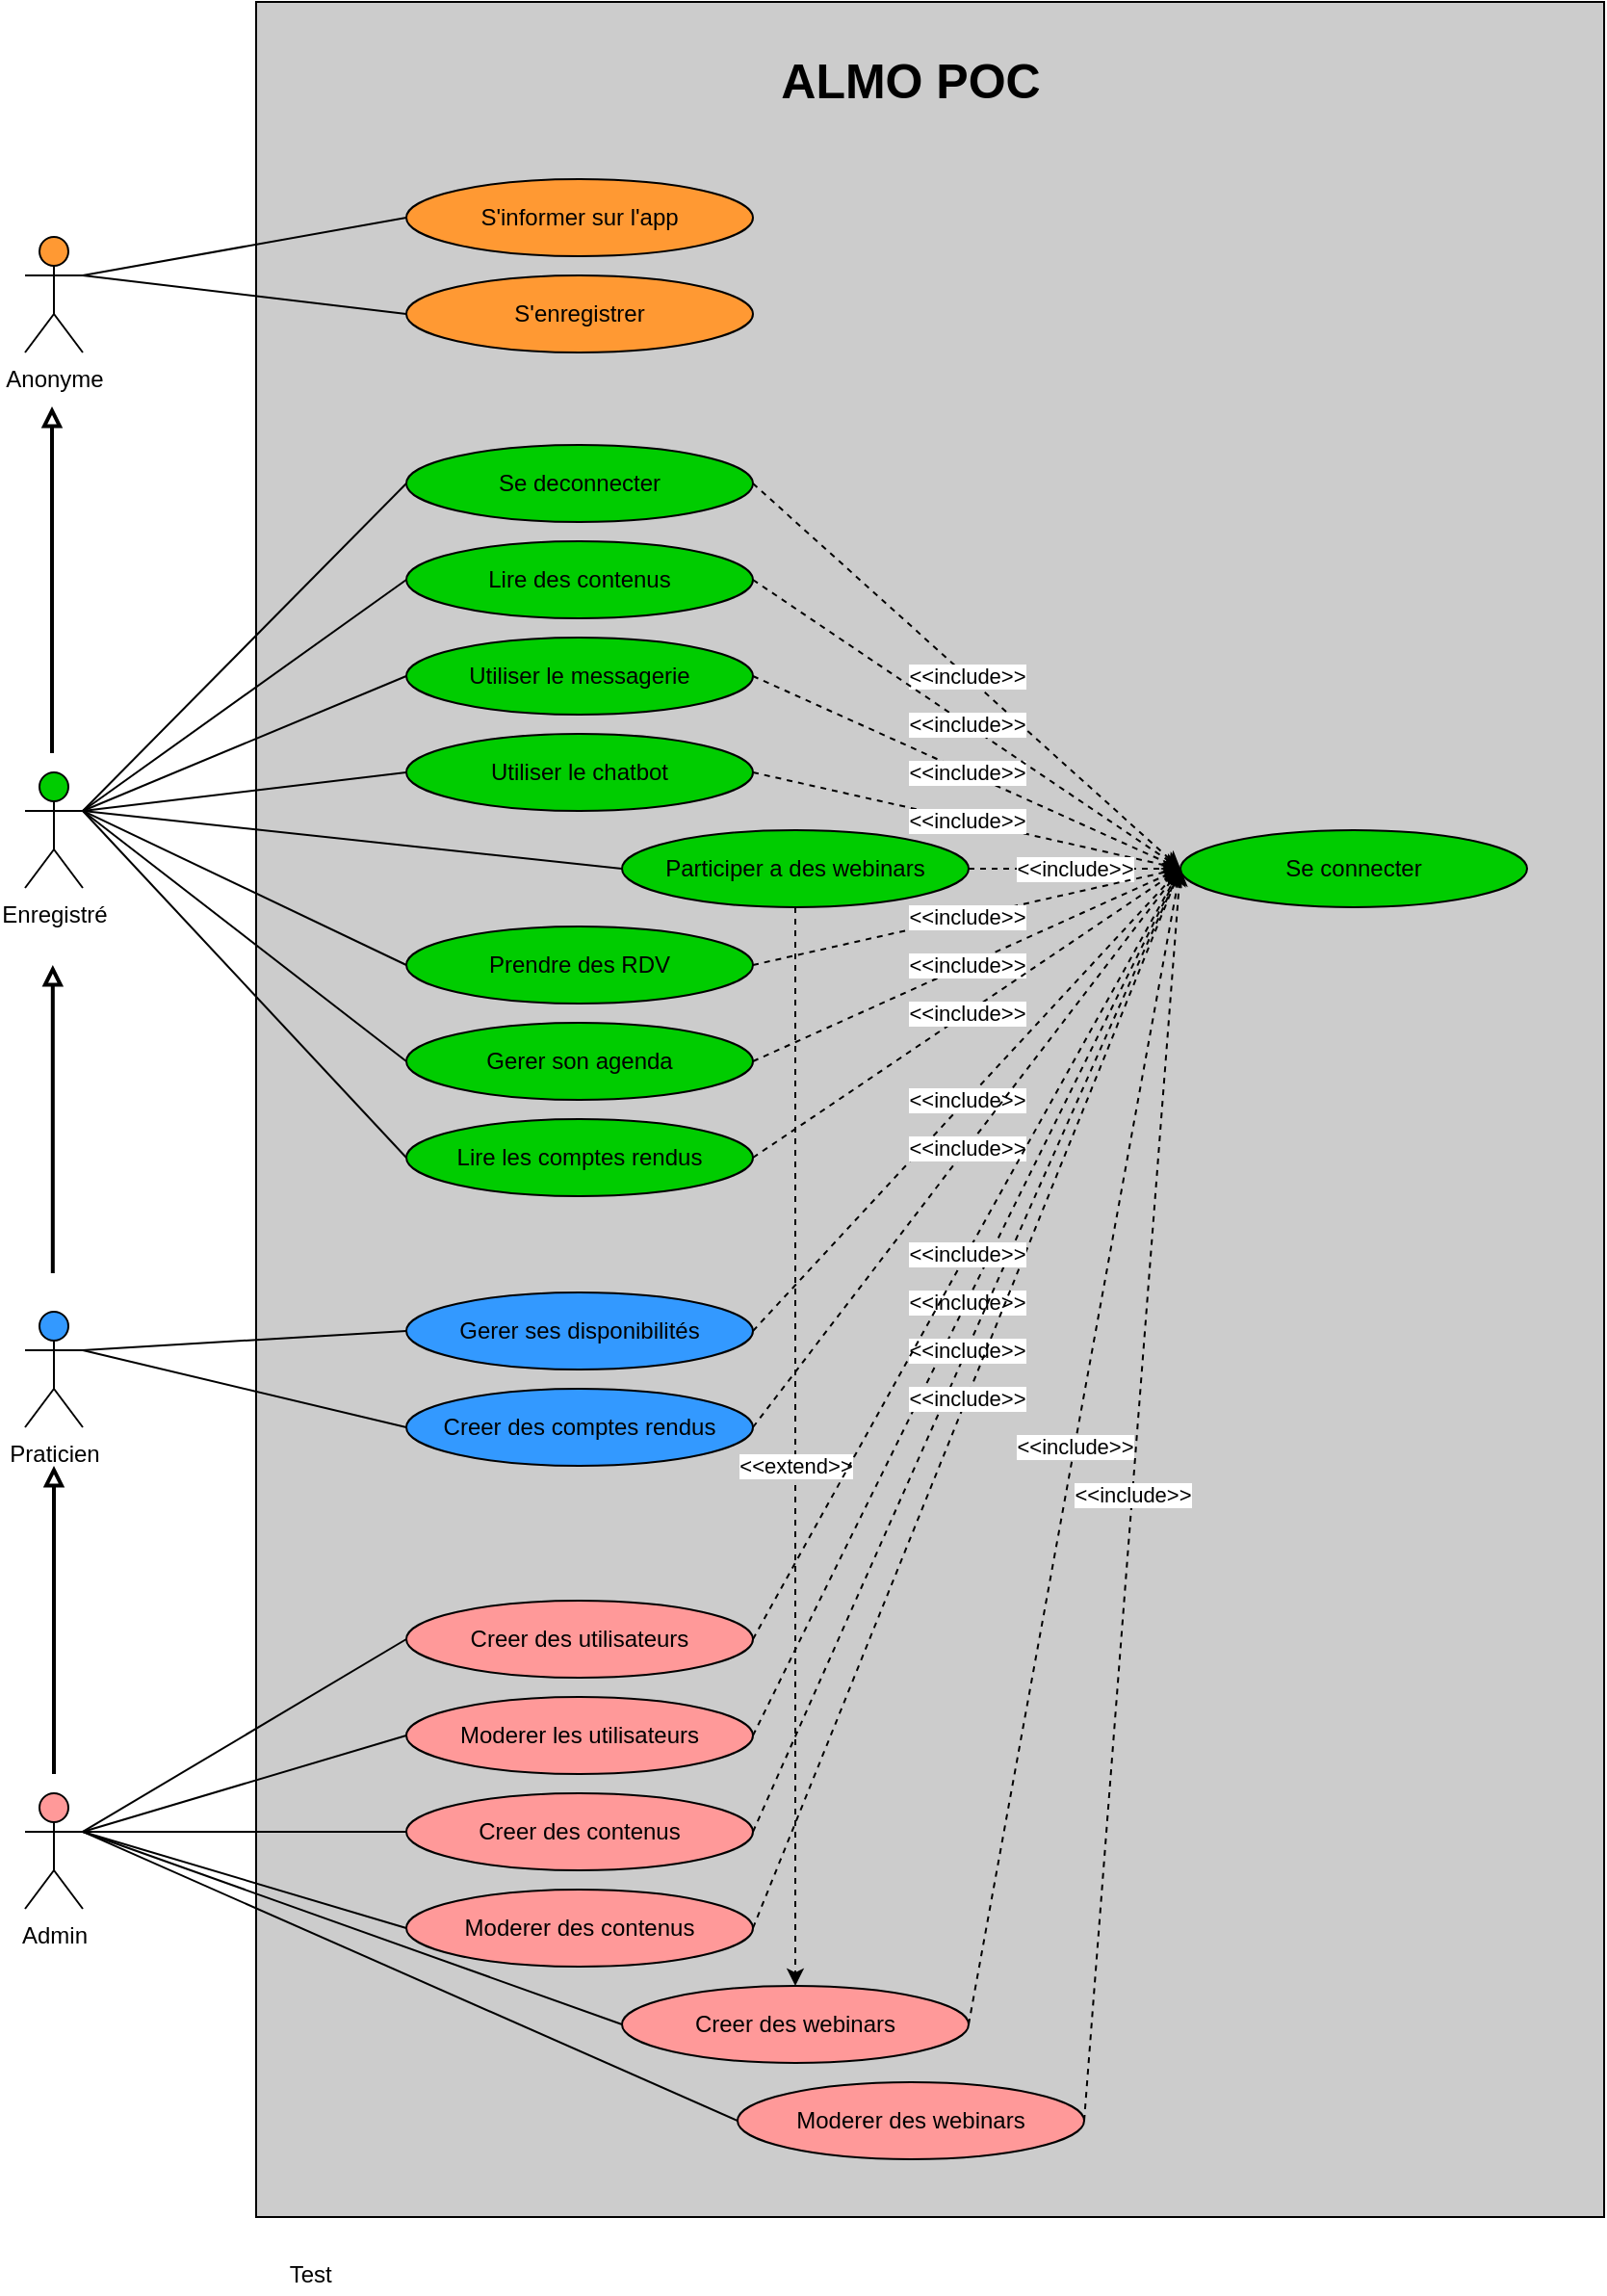 <mxfile version="14.9.0" type="github" pages="8">
  <diagram id="UoIRd9o9D2KC9SxLvceZ" name="Use Cases">
    <mxGraphModel dx="1146" dy="960" grid="1" gridSize="10" guides="1" tooltips="1" connect="1" arrows="1" fold="1" page="0" pageScale="1" pageWidth="827" pageHeight="1169" math="0" shadow="0">
      <root>
        <mxCell id="bUrMdA7n5FHhqxEgLlhN-0" />
        <mxCell id="bUrMdA7n5FHhqxEgLlhN-1" parent="bUrMdA7n5FHhqxEgLlhN-0" />
        <mxCell id="bUrMdA7n5FHhqxEgLlhN-2" value="" style="rounded=0;whiteSpace=wrap;html=1;fillColor=#CCCCCC;" parent="bUrMdA7n5FHhqxEgLlhN-1" vertex="1">
          <mxGeometry x="-10" y="-60" width="700" height="1150" as="geometry" />
        </mxCell>
        <mxCell id="iC4LV4RyRgzttkUwgt-G-27" style="edgeStyle=none;rounded=0;orthogonalLoop=1;jettySize=auto;html=1;exitX=1;exitY=0.333;exitDx=0;exitDy=0;exitPerimeter=0;entryX=0;entryY=0.5;entryDx=0;entryDy=0;endArrow=none;endFill=0;strokeColor=#000000;" parent="bUrMdA7n5FHhqxEgLlhN-1" source="bUrMdA7n5FHhqxEgLlhN-3" target="-5ZHkERPT8IS8Fj27GrN-4" edge="1">
          <mxGeometry relative="1" as="geometry" />
        </mxCell>
        <mxCell id="iC4LV4RyRgzttkUwgt-G-28" style="edgeStyle=none;rounded=0;orthogonalLoop=1;jettySize=auto;html=1;exitX=1;exitY=0.333;exitDx=0;exitDy=0;exitPerimeter=0;entryX=0;entryY=0.5;entryDx=0;entryDy=0;endArrow=none;endFill=0;strokeColor=#000000;" parent="bUrMdA7n5FHhqxEgLlhN-1" source="bUrMdA7n5FHhqxEgLlhN-3" target="-5ZHkERPT8IS8Fj27GrN-5" edge="1">
          <mxGeometry relative="1" as="geometry" />
        </mxCell>
        <mxCell id="bUrMdA7n5FHhqxEgLlhN-3" value="Anonyme" style="shape=umlActor;verticalLabelPosition=bottom;verticalAlign=top;html=1;outlineConnect=0;fillColor=#FF9933;" parent="bUrMdA7n5FHhqxEgLlhN-1" vertex="1">
          <mxGeometry x="-130" y="62" width="30" height="60" as="geometry" />
        </mxCell>
        <mxCell id="iC4LV4RyRgzttkUwgt-G-20" style="edgeStyle=none;rounded=0;orthogonalLoop=1;jettySize=auto;html=1;exitX=1;exitY=0.333;exitDx=0;exitDy=0;exitPerimeter=0;entryX=0;entryY=0.5;entryDx=0;entryDy=0;endArrow=none;endFill=0;strokeColor=#000000;" parent="bUrMdA7n5FHhqxEgLlhN-1" source="-5ZHkERPT8IS8Fj27GrN-0" target="iC4LV4RyRgzttkUwgt-G-3" edge="1">
          <mxGeometry relative="1" as="geometry" />
        </mxCell>
        <mxCell id="iC4LV4RyRgzttkUwgt-G-21" style="edgeStyle=none;rounded=0;orthogonalLoop=1;jettySize=auto;html=1;exitX=1;exitY=0.333;exitDx=0;exitDy=0;exitPerimeter=0;entryX=0;entryY=0.5;entryDx=0;entryDy=0;endArrow=none;endFill=0;strokeColor=#000000;" parent="bUrMdA7n5FHhqxEgLlhN-1" source="-5ZHkERPT8IS8Fj27GrN-0" target="iC4LV4RyRgzttkUwgt-G-0" edge="1">
          <mxGeometry relative="1" as="geometry" />
        </mxCell>
        <mxCell id="iC4LV4RyRgzttkUwgt-G-22" style="edgeStyle=none;rounded=0;orthogonalLoop=1;jettySize=auto;html=1;exitX=1;exitY=0.333;exitDx=0;exitDy=0;exitPerimeter=0;entryX=0;entryY=0.5;entryDx=0;entryDy=0;endArrow=none;endFill=0;strokeColor=#000000;" parent="bUrMdA7n5FHhqxEgLlhN-1" source="-5ZHkERPT8IS8Fj27GrN-0" target="-5ZHkERPT8IS8Fj27GrN-11" edge="1">
          <mxGeometry relative="1" as="geometry" />
        </mxCell>
        <mxCell id="iC4LV4RyRgzttkUwgt-G-23" style="edgeStyle=none;rounded=0;orthogonalLoop=1;jettySize=auto;html=1;exitX=1;exitY=0.333;exitDx=0;exitDy=0;exitPerimeter=0;entryX=0;entryY=0.5;entryDx=0;entryDy=0;endArrow=none;endFill=0;strokeColor=#000000;" parent="bUrMdA7n5FHhqxEgLlhN-1" source="-5ZHkERPT8IS8Fj27GrN-0" target="-5ZHkERPT8IS8Fj27GrN-9" edge="1">
          <mxGeometry relative="1" as="geometry" />
        </mxCell>
        <mxCell id="iC4LV4RyRgzttkUwgt-G-24" style="edgeStyle=none;rounded=0;orthogonalLoop=1;jettySize=auto;html=1;exitX=1;exitY=0.333;exitDx=0;exitDy=0;exitPerimeter=0;entryX=0;entryY=0.5;entryDx=0;entryDy=0;endArrow=none;endFill=0;strokeColor=#000000;" parent="bUrMdA7n5FHhqxEgLlhN-1" source="-5ZHkERPT8IS8Fj27GrN-0" target="-5ZHkERPT8IS8Fj27GrN-8" edge="1">
          <mxGeometry relative="1" as="geometry" />
        </mxCell>
        <mxCell id="iC4LV4RyRgzttkUwgt-G-25" style="edgeStyle=none;rounded=0;orthogonalLoop=1;jettySize=auto;html=1;exitX=1;exitY=0.333;exitDx=0;exitDy=0;exitPerimeter=0;entryX=0;entryY=0.5;entryDx=0;entryDy=0;endArrow=none;endFill=0;strokeColor=#000000;" parent="bUrMdA7n5FHhqxEgLlhN-1" source="-5ZHkERPT8IS8Fj27GrN-0" target="-5ZHkERPT8IS8Fj27GrN-7" edge="1">
          <mxGeometry relative="1" as="geometry" />
        </mxCell>
        <mxCell id="iC4LV4RyRgzttkUwgt-G-26" style="edgeStyle=none;rounded=0;orthogonalLoop=1;jettySize=auto;html=1;exitX=1;exitY=0.333;exitDx=0;exitDy=0;exitPerimeter=0;entryX=0;entryY=0.5;entryDx=0;entryDy=0;endArrow=none;endFill=0;strokeColor=#000000;" parent="bUrMdA7n5FHhqxEgLlhN-1" source="-5ZHkERPT8IS8Fj27GrN-0" target="-5ZHkERPT8IS8Fj27GrN-6" edge="1">
          <mxGeometry relative="1" as="geometry" />
        </mxCell>
        <mxCell id="-5ZHkERPT8IS8Fj27GrN-0" value="Enregistré" style="shape=umlActor;verticalLabelPosition=bottom;verticalAlign=top;html=1;outlineConnect=0;fillColor=#00CC00;" parent="bUrMdA7n5FHhqxEgLlhN-1" vertex="1">
          <mxGeometry x="-130" y="340" width="30" height="60" as="geometry" />
        </mxCell>
        <mxCell id="iC4LV4RyRgzttkUwgt-G-18" style="edgeStyle=none;rounded=0;orthogonalLoop=1;jettySize=auto;html=1;exitX=1;exitY=0.333;exitDx=0;exitDy=0;exitPerimeter=0;entryX=0;entryY=0.5;entryDx=0;entryDy=0;endArrow=none;endFill=0;strokeColor=#000000;" parent="bUrMdA7n5FHhqxEgLlhN-1" source="-5ZHkERPT8IS8Fj27GrN-1" target="iC4LV4RyRgzttkUwgt-G-2" edge="1">
          <mxGeometry relative="1" as="geometry" />
        </mxCell>
        <mxCell id="iC4LV4RyRgzttkUwgt-G-19" style="edgeStyle=none;rounded=0;orthogonalLoop=1;jettySize=auto;html=1;exitX=1;exitY=0.333;exitDx=0;exitDy=0;exitPerimeter=0;entryX=0;entryY=0.5;entryDx=0;entryDy=0;endArrow=none;endFill=0;strokeColor=#000000;" parent="bUrMdA7n5FHhqxEgLlhN-1" source="-5ZHkERPT8IS8Fj27GrN-1" target="iC4LV4RyRgzttkUwgt-G-4" edge="1">
          <mxGeometry relative="1" as="geometry" />
        </mxCell>
        <mxCell id="-5ZHkERPT8IS8Fj27GrN-1" value="Praticien" style="shape=umlActor;verticalLabelPosition=bottom;verticalAlign=top;html=1;outlineConnect=0;fillColor=#3399FF;" parent="bUrMdA7n5FHhqxEgLlhN-1" vertex="1">
          <mxGeometry x="-130" y="620" width="30" height="60" as="geometry" />
        </mxCell>
        <mxCell id="iC4LV4RyRgzttkUwgt-G-12" style="rounded=0;orthogonalLoop=1;jettySize=auto;html=1;exitX=1;exitY=0.333;exitDx=0;exitDy=0;exitPerimeter=0;entryX=0;entryY=0.5;entryDx=0;entryDy=0;endArrow=none;endFill=0;" parent="bUrMdA7n5FHhqxEgLlhN-1" source="-5ZHkERPT8IS8Fj27GrN-2" target="iC4LV4RyRgzttkUwgt-G-9" edge="1">
          <mxGeometry relative="1" as="geometry" />
        </mxCell>
        <mxCell id="iC4LV4RyRgzttkUwgt-G-13" style="edgeStyle=none;rounded=0;orthogonalLoop=1;jettySize=auto;html=1;exitX=1;exitY=0.333;exitDx=0;exitDy=0;exitPerimeter=0;entryX=0;entryY=0.5;entryDx=0;entryDy=0;endArrow=none;endFill=0;strokeColor=#000000;" parent="bUrMdA7n5FHhqxEgLlhN-1" source="-5ZHkERPT8IS8Fj27GrN-2" target="iC4LV4RyRgzttkUwgt-G-5" edge="1">
          <mxGeometry relative="1" as="geometry" />
        </mxCell>
        <mxCell id="iC4LV4RyRgzttkUwgt-G-14" style="edgeStyle=none;rounded=0;orthogonalLoop=1;jettySize=auto;html=1;exitX=1;exitY=0.333;exitDx=0;exitDy=0;exitPerimeter=0;entryX=0;entryY=0.5;entryDx=0;entryDy=0;endArrow=none;endFill=0;strokeColor=#000000;" parent="bUrMdA7n5FHhqxEgLlhN-1" source="-5ZHkERPT8IS8Fj27GrN-2" target="iC4LV4RyRgzttkUwgt-G-6" edge="1">
          <mxGeometry relative="1" as="geometry" />
        </mxCell>
        <mxCell id="iC4LV4RyRgzttkUwgt-G-15" style="edgeStyle=none;rounded=0;orthogonalLoop=1;jettySize=auto;html=1;exitX=1;exitY=0.333;exitDx=0;exitDy=0;exitPerimeter=0;entryX=0;entryY=0.5;entryDx=0;entryDy=0;endArrow=none;endFill=0;strokeColor=#000000;" parent="bUrMdA7n5FHhqxEgLlhN-1" source="-5ZHkERPT8IS8Fj27GrN-2" target="iC4LV4RyRgzttkUwgt-G-8" edge="1">
          <mxGeometry relative="1" as="geometry" />
        </mxCell>
        <mxCell id="iC4LV4RyRgzttkUwgt-G-16" style="edgeStyle=none;rounded=0;orthogonalLoop=1;jettySize=auto;html=1;exitX=1;exitY=0.333;exitDx=0;exitDy=0;exitPerimeter=0;entryX=0;entryY=0.5;entryDx=0;entryDy=0;endArrow=none;endFill=0;strokeColor=#000000;" parent="bUrMdA7n5FHhqxEgLlhN-1" source="-5ZHkERPT8IS8Fj27GrN-2" target="iC4LV4RyRgzttkUwgt-G-7" edge="1">
          <mxGeometry relative="1" as="geometry" />
        </mxCell>
        <mxCell id="iC4LV4RyRgzttkUwgt-G-17" style="edgeStyle=none;rounded=0;orthogonalLoop=1;jettySize=auto;html=1;exitX=1;exitY=0.333;exitDx=0;exitDy=0;exitPerimeter=0;entryX=0;entryY=0.5;entryDx=0;entryDy=0;endArrow=none;endFill=0;strokeColor=#000000;" parent="bUrMdA7n5FHhqxEgLlhN-1" source="-5ZHkERPT8IS8Fj27GrN-2" target="iC4LV4RyRgzttkUwgt-G-11" edge="1">
          <mxGeometry relative="1" as="geometry" />
        </mxCell>
        <mxCell id="iC4LV4RyRgzttkUwgt-G-47" style="edgeStyle=none;rounded=0;orthogonalLoop=1;jettySize=auto;html=1;endArrow=block;endFill=0;strokeColor=#000000;jumpSize=6;strokeWidth=2;" parent="bUrMdA7n5FHhqxEgLlhN-1" edge="1">
          <mxGeometry relative="1" as="geometry">
            <mxPoint x="-115" y="860" as="sourcePoint" />
            <mxPoint x="-115" y="700" as="targetPoint" />
          </mxGeometry>
        </mxCell>
        <mxCell id="-5ZHkERPT8IS8Fj27GrN-2" value="Admin" style="shape=umlActor;verticalLabelPosition=bottom;verticalAlign=top;html=1;outlineConnect=0;fillColor=#FF9999;" parent="bUrMdA7n5FHhqxEgLlhN-1" vertex="1">
          <mxGeometry x="-130" y="870" width="30" height="60" as="geometry" />
        </mxCell>
        <mxCell id="-5ZHkERPT8IS8Fj27GrN-4" value="S&#39;informer sur l&#39;app" style="ellipse;whiteSpace=wrap;html=1;fillColor=#FF9933;" parent="bUrMdA7n5FHhqxEgLlhN-1" vertex="1">
          <mxGeometry x="68" y="32" width="180" height="40" as="geometry" />
        </mxCell>
        <mxCell id="-5ZHkERPT8IS8Fj27GrN-5" value="S&#39;enregistrer" style="ellipse;whiteSpace=wrap;html=1;fillColor=#FF9933;" parent="bUrMdA7n5FHhqxEgLlhN-1" vertex="1">
          <mxGeometry x="68" y="82" width="180" height="40" as="geometry" />
        </mxCell>
        <mxCell id="iC4LV4RyRgzttkUwgt-G-31" value="&amp;lt;&amp;lt;include&amp;gt;&amp;gt;" style="edgeStyle=none;rounded=0;orthogonalLoop=1;jettySize=auto;html=1;exitX=1;exitY=0.5;exitDx=0;exitDy=0;entryX=0;entryY=0.5;entryDx=0;entryDy=0;dashed=1;endArrow=classic;endFill=1;strokeColor=#000000;" parent="bUrMdA7n5FHhqxEgLlhN-1" source="-5ZHkERPT8IS8Fj27GrN-6" target="iC4LV4RyRgzttkUwgt-G-10" edge="1">
          <mxGeometry relative="1" as="geometry" />
        </mxCell>
        <mxCell id="-5ZHkERPT8IS8Fj27GrN-6" value="Se deconnecter" style="ellipse;whiteSpace=wrap;html=1;fillColor=#00CC00;" parent="bUrMdA7n5FHhqxEgLlhN-1" vertex="1">
          <mxGeometry x="68" y="170" width="180" height="40" as="geometry" />
        </mxCell>
        <mxCell id="iC4LV4RyRgzttkUwgt-G-32" value="&amp;lt;&amp;lt;include&amp;gt;&amp;gt;" style="edgeStyle=none;rounded=0;orthogonalLoop=1;jettySize=auto;html=1;exitX=1;exitY=0.5;exitDx=0;exitDy=0;dashed=1;endArrow=classic;endFill=1;strokeColor=#000000;" parent="bUrMdA7n5FHhqxEgLlhN-1" source="-5ZHkERPT8IS8Fj27GrN-7" edge="1">
          <mxGeometry relative="1" as="geometry">
            <mxPoint x="470" y="390" as="targetPoint" />
          </mxGeometry>
        </mxCell>
        <mxCell id="-5ZHkERPT8IS8Fj27GrN-7" value="Utiliser le messagerie" style="ellipse;whiteSpace=wrap;html=1;fillColor=#00CC00;" parent="bUrMdA7n5FHhqxEgLlhN-1" vertex="1">
          <mxGeometry x="68" y="270" width="180" height="40" as="geometry" />
        </mxCell>
        <mxCell id="iC4LV4RyRgzttkUwgt-G-33" value="&amp;lt;&amp;lt;include&amp;gt;&amp;gt;" style="edgeStyle=none;rounded=0;orthogonalLoop=1;jettySize=auto;html=1;exitX=1;exitY=0.5;exitDx=0;exitDy=0;dashed=1;endArrow=classic;endFill=1;strokeColor=#000000;" parent="bUrMdA7n5FHhqxEgLlhN-1" source="-5ZHkERPT8IS8Fj27GrN-8" edge="1">
          <mxGeometry relative="1" as="geometry">
            <mxPoint x="470" y="390" as="targetPoint" />
          </mxGeometry>
        </mxCell>
        <mxCell id="-5ZHkERPT8IS8Fj27GrN-8" value="Utiliser le chatbot" style="ellipse;whiteSpace=wrap;html=1;fillColor=#00CC00;" parent="bUrMdA7n5FHhqxEgLlhN-1" vertex="1">
          <mxGeometry x="68" y="320" width="180" height="40" as="geometry" />
        </mxCell>
        <mxCell id="iC4LV4RyRgzttkUwgt-G-29" value="&amp;lt;&amp;lt;extend&amp;gt;&amp;gt;" style="edgeStyle=none;rounded=0;orthogonalLoop=1;jettySize=auto;html=1;exitX=0.5;exitY=1;exitDx=0;exitDy=0;endArrow=classic;endFill=1;strokeColor=#000000;entryX=0.5;entryY=0;entryDx=0;entryDy=0;dashed=1;" parent="bUrMdA7n5FHhqxEgLlhN-1" source="-5ZHkERPT8IS8Fj27GrN-9" target="iC4LV4RyRgzttkUwgt-G-7" edge="1">
          <mxGeometry x="0.036" relative="1" as="geometry">
            <mxPoint as="offset" />
          </mxGeometry>
        </mxCell>
        <mxCell id="iC4LV4RyRgzttkUwgt-G-34" value="&amp;lt;&amp;lt;include&amp;gt;&amp;gt;" style="edgeStyle=none;rounded=0;orthogonalLoop=1;jettySize=auto;html=1;exitX=1;exitY=0.5;exitDx=0;exitDy=0;entryX=0;entryY=0.5;entryDx=0;entryDy=0;dashed=1;endArrow=classic;endFill=1;strokeColor=#000000;" parent="bUrMdA7n5FHhqxEgLlhN-1" source="-5ZHkERPT8IS8Fj27GrN-9" target="iC4LV4RyRgzttkUwgt-G-10" edge="1">
          <mxGeometry relative="1" as="geometry" />
        </mxCell>
        <mxCell id="-5ZHkERPT8IS8Fj27GrN-9" value="Participer a des webinars" style="ellipse;whiteSpace=wrap;html=1;fillColor=#00CC00;" parent="bUrMdA7n5FHhqxEgLlhN-1" vertex="1">
          <mxGeometry x="180" y="370" width="180" height="40" as="geometry" />
        </mxCell>
        <mxCell id="iC4LV4RyRgzttkUwgt-G-35" value="&amp;lt;&amp;lt;include&amp;gt;&amp;gt;" style="edgeStyle=none;rounded=0;orthogonalLoop=1;jettySize=auto;html=1;exitX=1;exitY=0.5;exitDx=0;exitDy=0;dashed=1;endArrow=classic;endFill=1;strokeColor=#000000;" parent="bUrMdA7n5FHhqxEgLlhN-1" source="-5ZHkERPT8IS8Fj27GrN-11" edge="1">
          <mxGeometry relative="1" as="geometry">
            <mxPoint x="470" y="390" as="targetPoint" />
          </mxGeometry>
        </mxCell>
        <mxCell id="-5ZHkERPT8IS8Fj27GrN-11" value="Prendre des RDV" style="ellipse;whiteSpace=wrap;html=1;fillColor=#00CC00;" parent="bUrMdA7n5FHhqxEgLlhN-1" vertex="1">
          <mxGeometry x="68" y="420" width="180" height="40" as="geometry" />
        </mxCell>
        <mxCell id="iC4LV4RyRgzttkUwgt-G-36" value="&amp;lt;&amp;lt;include&amp;gt;&amp;gt;" style="edgeStyle=none;rounded=0;orthogonalLoop=1;jettySize=auto;html=1;exitX=1;exitY=0.5;exitDx=0;exitDy=0;dashed=1;endArrow=classic;endFill=1;strokeColor=#000000;" parent="bUrMdA7n5FHhqxEgLlhN-1" source="iC4LV4RyRgzttkUwgt-G-0" edge="1">
          <mxGeometry relative="1" as="geometry">
            <mxPoint x="470" y="390" as="targetPoint" />
          </mxGeometry>
        </mxCell>
        <mxCell id="iC4LV4RyRgzttkUwgt-G-0" value="Gerer son agenda" style="ellipse;whiteSpace=wrap;html=1;fillColor=#00CC00;" parent="bUrMdA7n5FHhqxEgLlhN-1" vertex="1">
          <mxGeometry x="68" y="470" width="180" height="40" as="geometry" />
        </mxCell>
        <mxCell id="iC4LV4RyRgzttkUwgt-G-38" value="&amp;lt;&amp;lt;include&amp;gt;&amp;gt;" style="edgeStyle=none;rounded=0;orthogonalLoop=1;jettySize=auto;html=1;exitX=1;exitY=0.5;exitDx=0;exitDy=0;dashed=1;endArrow=classic;endFill=1;strokeColor=#000000;" parent="bUrMdA7n5FHhqxEgLlhN-1" source="iC4LV4RyRgzttkUwgt-G-2" edge="1">
          <mxGeometry relative="1" as="geometry">
            <mxPoint x="470" y="390" as="targetPoint" />
          </mxGeometry>
        </mxCell>
        <mxCell id="iC4LV4RyRgzttkUwgt-G-2" value="Gerer ses disponibilités" style="ellipse;whiteSpace=wrap;html=1;fillColor=#3399FF;" parent="bUrMdA7n5FHhqxEgLlhN-1" vertex="1">
          <mxGeometry x="68" y="610" width="180" height="40" as="geometry" />
        </mxCell>
        <mxCell id="iC4LV4RyRgzttkUwgt-G-37" value="&amp;lt;&amp;lt;include&amp;gt;&amp;gt;" style="edgeStyle=none;rounded=0;orthogonalLoop=1;jettySize=auto;html=1;exitX=1;exitY=0.5;exitDx=0;exitDy=0;entryX=0;entryY=0.5;entryDx=0;entryDy=0;dashed=1;endArrow=classic;endFill=1;strokeColor=#000000;" parent="bUrMdA7n5FHhqxEgLlhN-1" source="iC4LV4RyRgzttkUwgt-G-3" target="iC4LV4RyRgzttkUwgt-G-10" edge="1">
          <mxGeometry relative="1" as="geometry" />
        </mxCell>
        <mxCell id="iC4LV4RyRgzttkUwgt-G-3" value="Lire les comptes rendus" style="ellipse;whiteSpace=wrap;html=1;fillColor=#00CC00;" parent="bUrMdA7n5FHhqxEgLlhN-1" vertex="1">
          <mxGeometry x="68" y="520" width="180" height="40" as="geometry" />
        </mxCell>
        <mxCell id="iC4LV4RyRgzttkUwgt-G-39" value="&amp;lt;&amp;lt;include&amp;gt;&amp;gt;" style="edgeStyle=none;rounded=0;orthogonalLoop=1;jettySize=auto;html=1;exitX=1;exitY=0.5;exitDx=0;exitDy=0;dashed=1;endArrow=classic;endFill=1;strokeColor=#000000;" parent="bUrMdA7n5FHhqxEgLlhN-1" source="iC4LV4RyRgzttkUwgt-G-4" edge="1">
          <mxGeometry relative="1" as="geometry">
            <mxPoint x="470" y="390" as="targetPoint" />
          </mxGeometry>
        </mxCell>
        <mxCell id="iC4LV4RyRgzttkUwgt-G-4" value="Creer des comptes rendus" style="ellipse;whiteSpace=wrap;html=1;fillColor=#3399FF;" parent="bUrMdA7n5FHhqxEgLlhN-1" vertex="1">
          <mxGeometry x="68" y="660" width="180" height="40" as="geometry" />
        </mxCell>
        <mxCell id="iC4LV4RyRgzttkUwgt-G-41" value="&amp;lt;&amp;lt;include&amp;gt;&amp;gt;" style="edgeStyle=none;rounded=0;orthogonalLoop=1;jettySize=auto;html=1;exitX=1;exitY=0.5;exitDx=0;exitDy=0;dashed=1;endArrow=classic;endFill=1;strokeColor=#000000;" parent="bUrMdA7n5FHhqxEgLlhN-1" source="iC4LV4RyRgzttkUwgt-G-5" edge="1">
          <mxGeometry relative="1" as="geometry">
            <mxPoint x="470" y="390" as="targetPoint" />
          </mxGeometry>
        </mxCell>
        <mxCell id="iC4LV4RyRgzttkUwgt-G-5" value="Moderer les utilisateurs" style="ellipse;whiteSpace=wrap;html=1;fillColor=#FF9999;" parent="bUrMdA7n5FHhqxEgLlhN-1" vertex="1">
          <mxGeometry x="68" y="820" width="180" height="40" as="geometry" />
        </mxCell>
        <mxCell id="iC4LV4RyRgzttkUwgt-G-42" value="&amp;lt;&amp;lt;include&amp;gt;&amp;gt;" style="edgeStyle=none;rounded=0;orthogonalLoop=1;jettySize=auto;html=1;exitX=1;exitY=0.5;exitDx=0;exitDy=0;dashed=1;endArrow=classic;endFill=1;strokeColor=#000000;" parent="bUrMdA7n5FHhqxEgLlhN-1" source="iC4LV4RyRgzttkUwgt-G-6" edge="1">
          <mxGeometry relative="1" as="geometry">
            <mxPoint x="470" y="390" as="targetPoint" />
          </mxGeometry>
        </mxCell>
        <mxCell id="iC4LV4RyRgzttkUwgt-G-6" value="Creer des contenus" style="ellipse;whiteSpace=wrap;html=1;fillColor=#FF9999;" parent="bUrMdA7n5FHhqxEgLlhN-1" vertex="1">
          <mxGeometry x="68" y="870" width="180" height="40" as="geometry" />
        </mxCell>
        <mxCell id="iC4LV4RyRgzttkUwgt-G-44" value="&amp;lt;&amp;lt;include&amp;gt;&amp;gt;" style="edgeStyle=none;rounded=0;orthogonalLoop=1;jettySize=auto;html=1;exitX=1;exitY=0.5;exitDx=0;exitDy=0;dashed=1;endArrow=classic;endFill=1;strokeColor=#000000;" parent="bUrMdA7n5FHhqxEgLlhN-1" source="iC4LV4RyRgzttkUwgt-G-7" edge="1">
          <mxGeometry relative="1" as="geometry">
            <mxPoint x="470" y="390" as="targetPoint" />
          </mxGeometry>
        </mxCell>
        <mxCell id="iC4LV4RyRgzttkUwgt-G-7" value="Creer des webinars" style="ellipse;whiteSpace=wrap;html=1;fillColor=#FF9999;" parent="bUrMdA7n5FHhqxEgLlhN-1" vertex="1">
          <mxGeometry x="180" y="970" width="180" height="40" as="geometry" />
        </mxCell>
        <mxCell id="iC4LV4RyRgzttkUwgt-G-43" value="&amp;lt;&amp;lt;include&amp;gt;&amp;gt;" style="edgeStyle=none;rounded=0;orthogonalLoop=1;jettySize=auto;html=1;exitX=1;exitY=0.5;exitDx=0;exitDy=0;dashed=1;endArrow=classic;endFill=1;strokeColor=#000000;" parent="bUrMdA7n5FHhqxEgLlhN-1" source="iC4LV4RyRgzttkUwgt-G-8" edge="1">
          <mxGeometry relative="1" as="geometry">
            <mxPoint x="470" y="390" as="targetPoint" />
          </mxGeometry>
        </mxCell>
        <mxCell id="iC4LV4RyRgzttkUwgt-G-8" value="Moderer des contenus" style="ellipse;whiteSpace=wrap;html=1;fillColor=#FF9999;" parent="bUrMdA7n5FHhqxEgLlhN-1" vertex="1">
          <mxGeometry x="68" y="920" width="180" height="40" as="geometry" />
        </mxCell>
        <mxCell id="iC4LV4RyRgzttkUwgt-G-40" value="&amp;lt;&amp;lt;include&amp;gt;&amp;gt;" style="edgeStyle=none;rounded=0;orthogonalLoop=1;jettySize=auto;html=1;exitX=1;exitY=0.5;exitDx=0;exitDy=0;dashed=1;endArrow=classic;endFill=1;strokeColor=#000000;" parent="bUrMdA7n5FHhqxEgLlhN-1" source="iC4LV4RyRgzttkUwgt-G-9" edge="1">
          <mxGeometry relative="1" as="geometry">
            <mxPoint x="470" y="390" as="targetPoint" />
          </mxGeometry>
        </mxCell>
        <mxCell id="iC4LV4RyRgzttkUwgt-G-9" value="Creer des utilisateurs" style="ellipse;whiteSpace=wrap;html=1;fillColor=#FF9999;" parent="bUrMdA7n5FHhqxEgLlhN-1" vertex="1">
          <mxGeometry x="68" y="770" width="180" height="40" as="geometry" />
        </mxCell>
        <mxCell id="iC4LV4RyRgzttkUwgt-G-10" value="Se connecter" style="ellipse;whiteSpace=wrap;html=1;fillColor=#00CC00;" parent="bUrMdA7n5FHhqxEgLlhN-1" vertex="1">
          <mxGeometry x="470" y="370" width="180" height="40" as="geometry" />
        </mxCell>
        <mxCell id="iC4LV4RyRgzttkUwgt-G-46" value="&amp;lt;&amp;lt;include&amp;gt;&amp;gt;" style="edgeStyle=none;rounded=0;orthogonalLoop=1;jettySize=auto;html=1;exitX=1;exitY=0.5;exitDx=0;exitDy=0;entryX=0;entryY=0.5;entryDx=0;entryDy=0;dashed=1;endArrow=classic;endFill=1;strokeColor=#000000;" parent="bUrMdA7n5FHhqxEgLlhN-1" source="iC4LV4RyRgzttkUwgt-G-11" target="iC4LV4RyRgzttkUwgt-G-10" edge="1">
          <mxGeometry relative="1" as="geometry" />
        </mxCell>
        <mxCell id="iC4LV4RyRgzttkUwgt-G-11" value="Moderer des webinars" style="ellipse;whiteSpace=wrap;html=1;fillColor=#FF9999;" parent="bUrMdA7n5FHhqxEgLlhN-1" vertex="1">
          <mxGeometry x="240" y="1020" width="180" height="40" as="geometry" />
        </mxCell>
        <mxCell id="iC4LV4RyRgzttkUwgt-G-48" style="edgeStyle=none;rounded=0;orthogonalLoop=1;jettySize=auto;html=1;endArrow=block;endFill=0;strokeColor=#000000;jumpSize=6;strokeWidth=2;" parent="bUrMdA7n5FHhqxEgLlhN-1" edge="1">
          <mxGeometry relative="1" as="geometry">
            <mxPoint x="-115.59" y="600" as="sourcePoint" />
            <mxPoint x="-115.59" y="440" as="targetPoint" />
          </mxGeometry>
        </mxCell>
        <mxCell id="iC4LV4RyRgzttkUwgt-G-49" style="edgeStyle=none;rounded=0;orthogonalLoop=1;jettySize=auto;html=1;endArrow=block;endFill=0;strokeColor=#000000;jumpSize=6;strokeWidth=2;" parent="bUrMdA7n5FHhqxEgLlhN-1" edge="1">
          <mxGeometry relative="1" as="geometry">
            <mxPoint x="-116" y="330" as="sourcePoint" />
            <mxPoint x="-116" y="150" as="targetPoint" />
          </mxGeometry>
        </mxCell>
        <mxCell id="iC4LV4RyRgzttkUwgt-G-50" value="ALMO POC" style="text;html=1;strokeColor=none;fillColor=none;align=center;verticalAlign=middle;whiteSpace=wrap;rounded=0;fontSize=25;fontStyle=1" parent="bUrMdA7n5FHhqxEgLlhN-1" vertex="1">
          <mxGeometry x="225" y="-30" width="210" height="20" as="geometry" />
        </mxCell>
        <mxCell id="CiIjxCVcEMO0pBsdQCXv-0" value="Lire des contenus" style="ellipse;whiteSpace=wrap;html=1;fillColor=#00CC00;" parent="bUrMdA7n5FHhqxEgLlhN-1" vertex="1">
          <mxGeometry x="68" y="220" width="180" height="40" as="geometry" />
        </mxCell>
        <mxCell id="CiIjxCVcEMO0pBsdQCXv-2" style="edgeStyle=none;rounded=0;orthogonalLoop=1;jettySize=auto;html=1;exitX=1;exitY=0.333;exitDx=0;exitDy=0;exitPerimeter=0;entryX=0;entryY=0.5;entryDx=0;entryDy=0;endArrow=none;endFill=0;strokeColor=#000000;" parent="bUrMdA7n5FHhqxEgLlhN-1" source="-5ZHkERPT8IS8Fj27GrN-0" target="CiIjxCVcEMO0pBsdQCXv-0" edge="1">
          <mxGeometry relative="1" as="geometry">
            <mxPoint x="-90" y="370" as="sourcePoint" />
            <mxPoint x="78.0" y="200" as="targetPoint" />
          </mxGeometry>
        </mxCell>
        <mxCell id="CiIjxCVcEMO0pBsdQCXv-3" value="&amp;lt;&amp;lt;include&amp;gt;&amp;gt;" style="edgeStyle=none;rounded=0;orthogonalLoop=1;jettySize=auto;html=1;exitX=1;exitY=0.5;exitDx=0;exitDy=0;dashed=1;endArrow=classic;endFill=1;strokeColor=#000000;" parent="bUrMdA7n5FHhqxEgLlhN-1" edge="1">
          <mxGeometry relative="1" as="geometry">
            <mxPoint x="470" y="390" as="targetPoint" />
            <mxPoint x="248.0" y="240" as="sourcePoint" />
          </mxGeometry>
        </mxCell>
        <mxCell id="V6_tHVTHJBFFWBg4Qvo0-0" value="Test&amp;nbsp;" style="text;html=1;strokeColor=none;fillColor=none;align=center;verticalAlign=middle;whiteSpace=wrap;rounded=0;" vertex="1" parent="bUrMdA7n5FHhqxEgLlhN-1">
          <mxGeometry y="1110" width="40" height="20" as="geometry" />
        </mxCell>
      </root>
    </mxGraphModel>
  </diagram>
  <diagram id="b0wGkbM_DOANzdkt1uoe" name="User Stories Patient">
    <mxGraphModel dx="2073" dy="967" grid="1" gridSize="10" guides="1" tooltips="1" connect="1" arrows="1" fold="1" page="0" pageScale="1" pageWidth="827" pageHeight="1169" math="0" shadow="0">
      <root>
        <mxCell id="XHs3W7YH9HhNojSXZ5Bb-0" />
        <mxCell id="XHs3W7YH9HhNojSXZ5Bb-1" parent="XHs3W7YH9HhNojSXZ5Bb-0" />
        <mxCell id="ETa5UFbbtS68yGUkU3Vs-0" value="" style="endArrow=classic;html=1;strokeWidth=3;" parent="XHs3W7YH9HhNojSXZ5Bb-1" edge="1">
          <mxGeometry width="50" height="50" relative="1" as="geometry">
            <mxPoint x="-40" y="200" as="sourcePoint" />
            <mxPoint x="-40" y="960" as="targetPoint" />
          </mxGeometry>
        </mxCell>
        <mxCell id="ETa5UFbbtS68yGUkU3Vs-1" value="" style="endArrow=classic;html=1;strokeWidth=3;" parent="XHs3W7YH9HhNojSXZ5Bb-1" edge="1">
          <mxGeometry width="50" height="50" relative="1" as="geometry">
            <mxPoint x="-40" y="200" as="sourcePoint" />
            <mxPoint x="1600" y="200" as="targetPoint" />
          </mxGeometry>
        </mxCell>
        <mxCell id="ETa5UFbbtS68yGUkU3Vs-2" value="" style="endArrow=none;dashed=1;html=1;fillColor=#f8cecc;strokeColor=#b85450;strokeWidth=3;" parent="XHs3W7YH9HhNojSXZ5Bb-1" edge="1">
          <mxGeometry width="50" height="50" relative="1" as="geometry">
            <mxPoint x="-40" y="320" as="sourcePoint" />
            <mxPoint x="1600" y="320" as="targetPoint" />
          </mxGeometry>
        </mxCell>
        <mxCell id="ETa5UFbbtS68yGUkU3Vs-3" value="" style="endArrow=none;dashed=1;html=1;fillColor=#f8cecc;strokeColor=#b85450;strokeWidth=3;" parent="XHs3W7YH9HhNojSXZ5Bb-1" edge="1">
          <mxGeometry width="50" height="50" relative="1" as="geometry">
            <mxPoint x="-40" y="440" as="sourcePoint" />
            <mxPoint x="1600" y="440" as="targetPoint" />
          </mxGeometry>
        </mxCell>
        <mxCell id="ETa5UFbbtS68yGUkU3Vs-4" value="S&#39;informer sur l&#39;app" style="rounded=0;whiteSpace=wrap;html=1;fillColor=#dae8fc;strokeColor=#6c8ebf;fontStyle=1;fontSize=16;" parent="XHs3W7YH9HhNojSXZ5Bb-1" vertex="1">
          <mxGeometry y="230" width="120" height="60" as="geometry" />
        </mxCell>
        <mxCell id="ETa5UFbbtS68yGUkU3Vs-5" value="S&#39;informer sur ses besoins" style="rounded=0;whiteSpace=wrap;html=1;fillColor=#dae8fc;strokeColor=#6c8ebf;fontStyle=1;fontSize=16;" parent="XHs3W7YH9HhNojSXZ5Bb-1" vertex="1">
          <mxGeometry x="350" y="230" width="120" height="60" as="geometry" />
        </mxCell>
        <mxCell id="ETa5UFbbtS68yGUkU3Vs-6" value="Discuter avec un coach" style="rounded=0;whiteSpace=wrap;html=1;fillColor=#dae8fc;strokeColor=#6c8ebf;fontStyle=1;fontSize=16;" parent="XHs3W7YH9HhNojSXZ5Bb-1" vertex="1">
          <mxGeometry x="960" y="230" width="120" height="60" as="geometry" />
        </mxCell>
        <mxCell id="ETa5UFbbtS68yGUkU3Vs-8" value="Lire la documentation sur l&#39;app" style="rounded=0;whiteSpace=wrap;html=1;fillColor=#f8cecc;strokeColor=#b85450;fontStyle=1;fontSize=16;" parent="XHs3W7YH9HhNojSXZ5Bb-1" vertex="1">
          <mxGeometry y="340" width="120" height="60" as="geometry" />
        </mxCell>
        <mxCell id="ETa5UFbbtS68yGUkU3Vs-9" value="Poser des questions au chatbot" style="rounded=0;whiteSpace=wrap;html=1;fillColor=#f8cecc;strokeColor=#b85450;fontStyle=1;fontSize=16;" parent="XHs3W7YH9HhNojSXZ5Bb-1" vertex="1">
          <mxGeometry x="660" y="340" width="120" height="60" as="geometry" />
        </mxCell>
        <mxCell id="ETa5UFbbtS68yGUkU3Vs-10" value="Lire des articles" style="rounded=0;whiteSpace=wrap;html=1;fillColor=#f8cecc;strokeColor=#b85450;fontStyle=1;fontSize=16;" parent="XHs3W7YH9HhNojSXZ5Bb-1" vertex="1">
          <mxGeometry x="350" y="340" width="120" height="60" as="geometry" />
        </mxCell>
        <mxCell id="ETa5UFbbtS68yGUkU3Vs-11" value="Lire des documents" style="rounded=0;whiteSpace=wrap;html=1;fillColor=#f8cecc;strokeColor=#b85450;fontStyle=1;fontSize=16;" parent="XHs3W7YH9HhNojSXZ5Bb-1" vertex="1">
          <mxGeometry x="510" y="340" width="120" height="60" as="geometry" />
        </mxCell>
        <mxCell id="ETa5UFbbtS68yGUkU3Vs-12" value="Poser des questions au coach" style="rounded=0;whiteSpace=wrap;html=1;fillColor=#f8cecc;strokeColor=#b85450;fontStyle=1;fontSize=16;" parent="XHs3W7YH9HhNojSXZ5Bb-1" vertex="1">
          <mxGeometry x="960" y="340" width="120" height="60" as="geometry" />
        </mxCell>
        <mxCell id="ETa5UFbbtS68yGUkU3Vs-13" value="Epingler dans ses favoris" style="rounded=0;whiteSpace=wrap;html=1;fillColor=#fff2cc;strokeColor=#d6b656;fontStyle=1;fontSize=12;" parent="XHs3W7YH9HhNojSXZ5Bb-1" vertex="1">
          <mxGeometry y="810" width="120" height="60" as="geometry" />
        </mxCell>
        <mxCell id="ETa5UFbbtS68yGUkU3Vs-14" value="Avoir des reponses" style="rounded=0;whiteSpace=wrap;html=1;fillColor=#fff2cc;strokeColor=#d6b656;fontStyle=1;fontSize=12;" parent="XHs3W7YH9HhNojSXZ5Bb-1" vertex="1">
          <mxGeometry x="660" y="460" width="120" height="60" as="geometry" />
        </mxCell>
        <mxCell id="ETa5UFbbtS68yGUkU3Vs-18" value="Avoir des reponses" style="rounded=0;whiteSpace=wrap;html=1;fillColor=#fff2cc;strokeColor=#d6b656;fontStyle=1;fontSize=12;" parent="XHs3W7YH9HhNojSXZ5Bb-1" vertex="1">
          <mxGeometry x="960" y="460" width="120" height="60" as="geometry" />
        </mxCell>
        <mxCell id="ETa5UFbbtS68yGUkU3Vs-21" value="" style="endArrow=none;dashed=1;html=1;fillColor=#f8cecc;strokeColor=#b85450;strokeWidth=3;" parent="XHs3W7YH9HhNojSXZ5Bb-1" edge="1">
          <mxGeometry width="50" height="50" relative="1" as="geometry">
            <mxPoint x="-40" y="780" as="sourcePoint" />
            <mxPoint x="1600" y="780" as="targetPoint" />
          </mxGeometry>
        </mxCell>
        <mxCell id="ETa5UFbbtS68yGUkU3Vs-30" value="Prendre des RDV avec des praticiens" style="rounded=0;whiteSpace=wrap;html=1;fillColor=#f8cecc;strokeColor=#b85450;fontStyle=1;fontSize=16;" parent="XHs3W7YH9HhNojSXZ5Bb-1" vertex="1">
          <mxGeometry x="1120" y="340" width="120" height="60" as="geometry" />
        </mxCell>
        <mxCell id="ETa5UFbbtS68yGUkU3Vs-31" value="Acceder à la liste des disponilibités" style="rounded=0;whiteSpace=wrap;html=1;fillColor=#fff2cc;strokeColor=#d6b656;fontStyle=1;fontSize=12;" parent="XHs3W7YH9HhNojSXZ5Bb-1" vertex="1">
          <mxGeometry x="1120" y="460" width="120" height="60" as="geometry" />
        </mxCell>
        <mxCell id="ETa5UFbbtS68yGUkU3Vs-32" value="Reserver dans son agenda" style="rounded=0;whiteSpace=wrap;html=1;fillColor=#fff2cc;strokeColor=#d6b656;fontStyle=1;fontSize=12;" parent="XHs3W7YH9HhNojSXZ5Bb-1" vertex="1">
          <mxGeometry x="1120" y="540" width="120" height="60" as="geometry" />
        </mxCell>
        <mxCell id="ETa5UFbbtS68yGUkU3Vs-36" value="Temps" style="text;html=1;strokeColor=none;fillColor=none;align=center;verticalAlign=middle;whiteSpace=wrap;rounded=0;fontSize=19;fontStyle=1" parent="XHs3W7YH9HhNojSXZ5Bb-1" vertex="1">
          <mxGeometry x="1540" y="170" width="40" height="20" as="geometry" />
        </mxCell>
        <mxCell id="ETa5UFbbtS68yGUkU3Vs-37" value="Priorité" style="text;html=1;strokeColor=none;fillColor=none;align=center;verticalAlign=middle;whiteSpace=wrap;rounded=0;fontSize=19;fontStyle=1" parent="XHs3W7YH9HhNojSXZ5Bb-1" vertex="1">
          <mxGeometry x="-130" y="930" width="80" height="20" as="geometry" />
        </mxCell>
        <mxCell id="ETa5UFbbtS68yGUkU3Vs-38" value="Epics" style="text;html=1;strokeColor=none;fillColor=none;align=center;verticalAlign=middle;whiteSpace=wrap;rounded=0;fontSize=19;fontStyle=1" parent="XHs3W7YH9HhNojSXZ5Bb-1" vertex="1">
          <mxGeometry x="1540" y="250" width="60" height="20" as="geometry" />
        </mxCell>
        <mxCell id="ETa5UFbbtS68yGUkU3Vs-39" value="Features" style="text;html=1;strokeColor=none;fillColor=none;align=center;verticalAlign=middle;whiteSpace=wrap;rounded=0;fontSize=19;fontStyle=1" parent="XHs3W7YH9HhNojSXZ5Bb-1" vertex="1">
          <mxGeometry x="1540" y="360" width="90" height="20" as="geometry" />
        </mxCell>
        <mxCell id="ETa5UFbbtS68yGUkU3Vs-40" value="POC" style="text;html=1;strokeColor=none;fillColor=none;align=center;verticalAlign=middle;whiteSpace=wrap;rounded=0;fontSize=19;fontStyle=1" parent="XHs3W7YH9HhNojSXZ5Bb-1" vertex="1">
          <mxGeometry x="1540" y="570" width="70" height="20" as="geometry" />
        </mxCell>
        <mxCell id="ETa5UFbbtS68yGUkU3Vs-41" value="V2" style="text;html=1;strokeColor=none;fillColor=none;align=center;verticalAlign=middle;whiteSpace=wrap;rounded=0;fontSize=19;fontStyle=1" parent="XHs3W7YH9HhNojSXZ5Bb-1" vertex="1">
          <mxGeometry x="1550" y="880" width="50" height="20" as="geometry" />
        </mxCell>
        <mxCell id="WopCS6d1sRFFqhZrPHPm-0" value="Avoir du support" style="rounded=0;whiteSpace=wrap;html=1;fillColor=#dae8fc;strokeColor=#6c8ebf;fontStyle=1;fontSize=16;" parent="XHs3W7YH9HhNojSXZ5Bb-1" vertex="1">
          <mxGeometry x="1280" y="230" width="120" height="60" as="geometry" />
        </mxCell>
        <mxCell id="WopCS6d1sRFFqhZrPHPm-1" value="Contacter le support" style="rounded=0;whiteSpace=wrap;html=1;fillColor=#f8cecc;strokeColor=#b85450;fontStyle=1;fontSize=16;" parent="XHs3W7YH9HhNojSXZ5Bb-1" vertex="1">
          <mxGeometry x="1280" y="340" width="120" height="60" as="geometry" />
        </mxCell>
        <mxCell id="WopCS6d1sRFFqhZrPHPm-2" value="Avoir des reponses" style="rounded=0;whiteSpace=wrap;html=1;fillColor=#fff2cc;strokeColor=#d6b656;fontStyle=1;fontSize=12;" parent="XHs3W7YH9HhNojSXZ5Bb-1" vertex="1">
          <mxGeometry x="1280" y="460" width="120" height="60" as="geometry" />
        </mxCell>
        <mxCell id="2V1C90ZuUKVJEEh1cNxE-0" value="Creer son compte" style="rounded=0;whiteSpace=wrap;html=1;fillColor=#dae8fc;strokeColor=#6c8ebf;fontStyle=1;fontSize=16;" vertex="1" parent="XHs3W7YH9HhNojSXZ5Bb-1">
          <mxGeometry x="180" y="230" width="120" height="60" as="geometry" />
        </mxCell>
        <mxCell id="2V1C90ZuUKVJEEh1cNxE-1" value="Acceder à son dashboard" style="rounded=0;whiteSpace=wrap;html=1;fillColor=#f8cecc;strokeColor=#b85450;fontStyle=1;fontSize=16;" vertex="1" parent="XHs3W7YH9HhNojSXZ5Bb-1">
          <mxGeometry x="180" y="340" width="120" height="60" as="geometry" />
        </mxCell>
        <mxCell id="2V1C90ZuUKVJEEh1cNxE-2" value="Choisir son hopital affilié" style="rounded=0;whiteSpace=wrap;html=1;fillColor=#fff2cc;strokeColor=#d6b656;fontStyle=1;fontSize=12;" vertex="1" parent="XHs3W7YH9HhNojSXZ5Bb-1">
          <mxGeometry x="180" y="460" width="120" height="60" as="geometry" />
        </mxCell>
        <mxCell id="2V1C90ZuUKVJEEh1cNxE-3" value="Choisir son medecin" style="rounded=0;whiteSpace=wrap;html=1;fillColor=#fff2cc;strokeColor=#d6b656;fontStyle=1;fontSize=12;" vertex="1" parent="XHs3W7YH9HhNojSXZ5Bb-1">
          <mxGeometry x="180" y="550" width="120" height="60" as="geometry" />
        </mxCell>
        <mxCell id="2V1C90ZuUKVJEEh1cNxE-4" value="Avoir des propositions de webinars" style="rounded=0;whiteSpace=wrap;html=1;fillColor=#f8cecc;strokeColor=#b85450;fontStyle=1;fontSize=16;" vertex="1" parent="XHs3W7YH9HhNojSXZ5Bb-1">
          <mxGeometry x="810" y="340" width="120" height="60" as="geometry" />
        </mxCell>
        <mxCell id="2V1C90ZuUKVJEEh1cNxE-5" value="Poser des questions / place reserver automatiquement" style="rounded=0;whiteSpace=wrap;html=1;fillColor=#fff2cc;strokeColor=#d6b656;fontStyle=1;fontSize=12;" vertex="1" parent="XHs3W7YH9HhNojSXZ5Bb-1">
          <mxGeometry x="810" y="460" width="120" height="60" as="geometry" />
        </mxCell>
        <mxCell id="2V1C90ZuUKVJEEh1cNxE-6" value="Rerserver une place sans poser de questions" style="rounded=0;whiteSpace=wrap;html=1;fillColor=#fff2cc;strokeColor=#d6b656;fontStyle=1;fontSize=12;" vertex="1" parent="XHs3W7YH9HhNojSXZ5Bb-1">
          <mxGeometry x="810" y="540" width="120" height="60" as="geometry" />
        </mxCell>
        <mxCell id="2V1C90ZuUKVJEEh1cNxE-7" value="Assister aux webinars" style="rounded=0;whiteSpace=wrap;html=1;fillColor=#fff2cc;strokeColor=#d6b656;fontStyle=1;fontSize=12;" vertex="1" parent="XHs3W7YH9HhNojSXZ5Bb-1">
          <mxGeometry x="810" y="620" width="120" height="60" as="geometry" />
        </mxCell>
        <mxCell id="2V1C90ZuUKVJEEh1cNxE-8" value="Revoir des webinars" style="rounded=0;whiteSpace=wrap;html=1;fillColor=#fff2cc;strokeColor=#d6b656;fontStyle=1;fontSize=12;" vertex="1" parent="XHs3W7YH9HhNojSXZ5Bb-1">
          <mxGeometry x="810" y="700" width="120" height="60" as="geometry" />
        </mxCell>
        <mxCell id="2V1C90ZuUKVJEEh1cNxE-9" value="Gerer de son agenda" style="rounded=0;whiteSpace=wrap;html=1;fillColor=#fff2cc;strokeColor=#d6b656;fontStyle=1;fontSize=12;" vertex="1" parent="XHs3W7YH9HhNojSXZ5Bb-1">
          <mxGeometry x="180" y="630" width="120" height="60" as="geometry" />
        </mxCell>
        <mxCell id="2V1C90ZuUKVJEEh1cNxE-10" value="Avoir le lien Meet" style="rounded=0;whiteSpace=wrap;html=1;fillColor=#fff2cc;strokeColor=#d6b656;fontStyle=1;fontSize=12;" vertex="1" parent="XHs3W7YH9HhNojSXZ5Bb-1">
          <mxGeometry x="1120" y="620" width="120" height="60" as="geometry" />
        </mxCell>
        <mxCell id="2V1C90ZuUKVJEEh1cNxE-11" value="Avoir un compte rendu de la consulation" style="rounded=0;whiteSpace=wrap;html=1;fillColor=#fff2cc;strokeColor=#d6b656;fontStyle=1;fontSize=12;" vertex="1" parent="XHs3W7YH9HhNojSXZ5Bb-1">
          <mxGeometry x="1120" y="700" width="120" height="60" as="geometry" />
        </mxCell>
        <mxCell id="2V1C90ZuUKVJEEh1cNxE-12" value="Voir ses comptes rendus" style="rounded=0;whiteSpace=wrap;html=1;fillColor=#fff2cc;strokeColor=#d6b656;fontStyle=1;fontSize=12;" vertex="1" parent="XHs3W7YH9HhNojSXZ5Bb-1">
          <mxGeometry x="180" y="700" width="120" height="60" as="geometry" />
        </mxCell>
        <mxCell id="bKcdnKU9H9bUhaqDc4Xw-2" value="Epingler dans ses favoris" style="rounded=0;whiteSpace=wrap;html=1;fillColor=#fff2cc;strokeColor=#d6b656;fontStyle=1;fontSize=12;" vertex="1" parent="XHs3W7YH9HhNojSXZ5Bb-1">
          <mxGeometry x="350" y="810" width="120" height="60" as="geometry" />
        </mxCell>
        <mxCell id="bKcdnKU9H9bUhaqDc4Xw-3" value="Epingler dans ses favoris" style="rounded=0;whiteSpace=wrap;html=1;fillColor=#fff2cc;strokeColor=#d6b656;fontStyle=1;fontSize=12;" vertex="1" parent="XHs3W7YH9HhNojSXZ5Bb-1">
          <mxGeometry x="510" y="810" width="120" height="60" as="geometry" />
        </mxCell>
        <mxCell id="bKcdnKU9H9bUhaqDc4Xw-4" value="Epingler dans ses favoris" style="rounded=0;whiteSpace=wrap;html=1;fillColor=#fff2cc;strokeColor=#d6b656;fontStyle=1;fontSize=12;" vertex="1" parent="XHs3W7YH9HhNojSXZ5Bb-1">
          <mxGeometry x="660" y="810" width="120" height="60" as="geometry" />
        </mxCell>
        <mxCell id="bKcdnKU9H9bUhaqDc4Xw-5" value="Epingler dans ses favoris" style="rounded=0;whiteSpace=wrap;html=1;fillColor=#fff2cc;strokeColor=#d6b656;fontStyle=1;fontSize=12;" vertex="1" parent="XHs3W7YH9HhNojSXZ5Bb-1">
          <mxGeometry x="810" y="810" width="120" height="60" as="geometry" />
        </mxCell>
      </root>
    </mxGraphModel>
  </diagram>
  <diagram id="djKUm9APK9gjLKXhQgin" name="User Stories Practitioner">
    <mxGraphModel dx="2073" dy="967" grid="1" gridSize="10" guides="1" tooltips="1" connect="1" arrows="1" fold="1" page="0" pageScale="1" pageWidth="827" pageHeight="1169" math="0" shadow="0">
      <root>
        <mxCell id="YHR2w4tiDZPrrYPtHx2d-0" />
        <mxCell id="YHR2w4tiDZPrrYPtHx2d-1" parent="YHR2w4tiDZPrrYPtHx2d-0" />
        <mxCell id="oDBM9ih88gaviFgWlMIV-0" value="" style="endArrow=classic;html=1;strokeWidth=3;" parent="YHR2w4tiDZPrrYPtHx2d-1" edge="1">
          <mxGeometry width="50" height="50" relative="1" as="geometry">
            <mxPoint x="-40" y="200" as="sourcePoint" />
            <mxPoint x="-40" y="960" as="targetPoint" />
          </mxGeometry>
        </mxCell>
        <mxCell id="oDBM9ih88gaviFgWlMIV-1" value="" style="endArrow=classic;html=1;strokeWidth=3;" parent="YHR2w4tiDZPrrYPtHx2d-1" edge="1">
          <mxGeometry width="50" height="50" relative="1" as="geometry">
            <mxPoint x="-40" y="200" as="sourcePoint" />
            <mxPoint x="720" y="200" as="targetPoint" />
          </mxGeometry>
        </mxCell>
        <mxCell id="oDBM9ih88gaviFgWlMIV-2" value="" style="endArrow=none;dashed=1;html=1;fillColor=#f8cecc;strokeColor=#b85450;strokeWidth=3;" parent="YHR2w4tiDZPrrYPtHx2d-1" edge="1">
          <mxGeometry width="50" height="50" relative="1" as="geometry">
            <mxPoint x="-40" y="320" as="sourcePoint" />
            <mxPoint x="720" y="320" as="targetPoint" />
          </mxGeometry>
        </mxCell>
        <mxCell id="oDBM9ih88gaviFgWlMIV-3" value="" style="endArrow=none;dashed=1;html=1;fillColor=#f8cecc;strokeColor=#b85450;strokeWidth=3;" parent="YHR2w4tiDZPrrYPtHx2d-1" edge="1">
          <mxGeometry width="50" height="50" relative="1" as="geometry">
            <mxPoint x="-40" y="440" as="sourcePoint" />
            <mxPoint x="720" y="440" as="targetPoint" />
          </mxGeometry>
        </mxCell>
        <mxCell id="oDBM9ih88gaviFgWlMIV-6" value="Discuter avec un patient" style="rounded=0;whiteSpace=wrap;html=1;fillColor=#dae8fc;strokeColor=#6c8ebf;fontStyle=1;fontSize=16;" parent="YHR2w4tiDZPrrYPtHx2d-1" vertex="1">
          <mxGeometry x="190" y="225" width="120" height="60" as="geometry" />
        </mxCell>
        <mxCell id="oDBM9ih88gaviFgWlMIV-12" value="Discuter avec le patient" style="rounded=0;whiteSpace=wrap;html=1;fillColor=#f8cecc;strokeColor=#b85450;fontStyle=1;fontSize=16;" parent="YHR2w4tiDZPrrYPtHx2d-1" vertex="1">
          <mxGeometry x="190" y="335" width="120" height="60" as="geometry" />
        </mxCell>
        <mxCell id="oDBM9ih88gaviFgWlMIV-18" value="Avoir des reponses" style="rounded=0;whiteSpace=wrap;html=1;fillColor=#fff2cc;strokeColor=#d6b656;fontStyle=1;fontSize=12;" parent="YHR2w4tiDZPrrYPtHx2d-1" vertex="1">
          <mxGeometry x="190" y="460" width="120" height="60" as="geometry" />
        </mxCell>
        <mxCell id="oDBM9ih88gaviFgWlMIV-21" value="" style="endArrow=none;dashed=1;html=1;fillColor=#f8cecc;strokeColor=#b85450;strokeWidth=3;" parent="YHR2w4tiDZPrrYPtHx2d-1" edge="1">
          <mxGeometry width="50" height="50" relative="1" as="geometry">
            <mxPoint x="-40" y="860" as="sourcePoint" />
            <mxPoint x="720" y="860" as="targetPoint" />
          </mxGeometry>
        </mxCell>
        <mxCell id="oDBM9ih88gaviFgWlMIV-36" value="Temps" style="text;html=1;strokeColor=none;fillColor=none;align=center;verticalAlign=middle;whiteSpace=wrap;rounded=0;fontSize=19;fontStyle=1" parent="YHR2w4tiDZPrrYPtHx2d-1" vertex="1">
          <mxGeometry x="600" y="170" width="80" height="20" as="geometry" />
        </mxCell>
        <mxCell id="oDBM9ih88gaviFgWlMIV-37" value="Priorité" style="text;html=1;strokeColor=none;fillColor=none;align=center;verticalAlign=middle;whiteSpace=wrap;rounded=0;fontSize=19;fontStyle=1" parent="YHR2w4tiDZPrrYPtHx2d-1" vertex="1">
          <mxGeometry x="-100" y="940" width="40" height="20" as="geometry" />
        </mxCell>
        <mxCell id="oDBM9ih88gaviFgWlMIV-38" value="Epics" style="text;html=1;strokeColor=none;fillColor=none;align=center;verticalAlign=middle;whiteSpace=wrap;rounded=0;fontSize=19;fontStyle=1" parent="YHR2w4tiDZPrrYPtHx2d-1" vertex="1">
          <mxGeometry x="590" y="245" width="80" height="20" as="geometry" />
        </mxCell>
        <mxCell id="oDBM9ih88gaviFgWlMIV-39" value="Features" style="text;html=1;strokeColor=none;fillColor=none;align=center;verticalAlign=middle;whiteSpace=wrap;rounded=0;fontSize=19;fontStyle=1" parent="YHR2w4tiDZPrrYPtHx2d-1" vertex="1">
          <mxGeometry x="590" y="355" width="90" height="20" as="geometry" />
        </mxCell>
        <mxCell id="oDBM9ih88gaviFgWlMIV-40" value="POC" style="text;html=1;strokeColor=none;fillColor=none;align=center;verticalAlign=middle;whiteSpace=wrap;rounded=0;fontSize=19;fontStyle=1" parent="YHR2w4tiDZPrrYPtHx2d-1" vertex="1">
          <mxGeometry x="600" y="610" width="40" height="20" as="geometry" />
        </mxCell>
        <mxCell id="oDBM9ih88gaviFgWlMIV-41" value="V2" style="text;html=1;strokeColor=none;fillColor=none;align=center;verticalAlign=middle;whiteSpace=wrap;rounded=0;fontSize=19;fontStyle=1" parent="YHR2w4tiDZPrrYPtHx2d-1" vertex="1">
          <mxGeometry x="600" y="900" width="40" height="20" as="geometry" />
        </mxCell>
        <mxCell id="oDBM9ih88gaviFgWlMIV-44" value="Voir ses patients" style="rounded=0;whiteSpace=wrap;html=1;fillColor=#fff2cc;strokeColor=#d6b656;fontStyle=1;fontSize=12;" parent="YHR2w4tiDZPrrYPtHx2d-1" vertex="1">
          <mxGeometry y="550" width="120" height="60" as="geometry" />
        </mxCell>
        <mxCell id="oDBM9ih88gaviFgWlMIV-46" value="Gerer son profil" style="rounded=0;whiteSpace=wrap;html=1;fillColor=#fff2cc;strokeColor=#d6b656;fontStyle=1;fontSize=12;" parent="YHR2w4tiDZPrrYPtHx2d-1" vertex="1">
          <mxGeometry y="460" width="120" height="60" as="geometry" />
        </mxCell>
        <mxCell id="oDBM9ih88gaviFgWlMIV-47" value="Avoir du support" style="rounded=0;whiteSpace=wrap;html=1;fillColor=#dae8fc;strokeColor=#6c8ebf;fontStyle=1;fontSize=16;" parent="YHR2w4tiDZPrrYPtHx2d-1" vertex="1">
          <mxGeometry x="370" y="225" width="120" height="60" as="geometry" />
        </mxCell>
        <mxCell id="oDBM9ih88gaviFgWlMIV-48" value="Contacter le support" style="rounded=0;whiteSpace=wrap;html=1;fillColor=#f8cecc;strokeColor=#b85450;fontStyle=1;fontSize=16;" parent="YHR2w4tiDZPrrYPtHx2d-1" vertex="1">
          <mxGeometry x="370" y="335" width="120" height="60" as="geometry" />
        </mxCell>
        <mxCell id="oDBM9ih88gaviFgWlMIV-49" value="Avoir des reponses" style="rounded=0;whiteSpace=wrap;html=1;fillColor=#fff2cc;strokeColor=#d6b656;fontStyle=1;fontSize=12;" parent="YHR2w4tiDZPrrYPtHx2d-1" vertex="1">
          <mxGeometry x="370" y="460" width="120" height="60" as="geometry" />
        </mxCell>
        <mxCell id="dRXse7YOfuCqlk7QE_R0-0" value="Creer son compte" style="rounded=0;whiteSpace=wrap;html=1;fillColor=#dae8fc;strokeColor=#6c8ebf;fontStyle=1;fontSize=16;" vertex="1" parent="YHR2w4tiDZPrrYPtHx2d-1">
          <mxGeometry y="225" width="120" height="60" as="geometry" />
        </mxCell>
        <mxCell id="dRXse7YOfuCqlk7QE_R0-1" value="Acceder à son dashboard" style="rounded=0;whiteSpace=wrap;html=1;fillColor=#f8cecc;strokeColor=#b85450;fontStyle=1;fontSize=16;" vertex="1" parent="YHR2w4tiDZPrrYPtHx2d-1">
          <mxGeometry y="335" width="120" height="60" as="geometry" />
        </mxCell>
        <mxCell id="dRXse7YOfuCqlk7QE_R0-6" value="Rediger des comptes rendus&lt;br&gt;/ partie patient / partie medicale" style="rounded=0;whiteSpace=wrap;html=1;fillColor=#fff2cc;strokeColor=#d6b656;fontStyle=1;fontSize=12;" vertex="1" parent="YHR2w4tiDZPrrYPtHx2d-1">
          <mxGeometry x="190" y="550" width="120" height="60" as="geometry" />
        </mxCell>
        <mxCell id="dRXse7YOfuCqlk7QE_R0-7" value="Voir ses comptes rendus / partie patien / partie medicale" style="rounded=0;whiteSpace=wrap;html=1;fillColor=#fff2cc;strokeColor=#d6b656;fontStyle=1;fontSize=12;" vertex="1" parent="YHR2w4tiDZPrrYPtHx2d-1">
          <mxGeometry y="640" width="120" height="60" as="geometry" />
        </mxCell>
        <mxCell id="F0QaXlT60hGuklDNusjX-0" value="Gerer son agenda" style="rounded=0;whiteSpace=wrap;html=1;fillColor=#fff2cc;strokeColor=#d6b656;fontStyle=1;fontSize=12;" vertex="1" parent="YHR2w4tiDZPrrYPtHx2d-1">
          <mxGeometry y="730" width="120" height="60" as="geometry" />
        </mxCell>
        <mxCell id="F0QaXlT60hGuklDNusjX-1" value="Faire des push" style="rounded=0;whiteSpace=wrap;html=1;fillColor=#fff2cc;strokeColor=#d6b656;fontStyle=1;fontSize=12;" vertex="1" parent="YHR2w4tiDZPrrYPtHx2d-1">
          <mxGeometry x="190" y="880" width="120" height="60" as="geometry" />
        </mxCell>
      </root>
    </mxGraphModel>
  </diagram>
  <diagram id="2UaqkclKCFLRwtqZzfam" name="User Stories Admin">
    <mxGraphModel dx="1822" dy="822" grid="1" gridSize="10" guides="1" tooltips="1" connect="1" arrows="1" fold="1" page="0" pageScale="1" pageWidth="827" pageHeight="1169" math="0" shadow="0">
      <root>
        <mxCell id="ihaPw5gM9msXBHZyHiLd-0" />
        <mxCell id="ihaPw5gM9msXBHZyHiLd-1" parent="ihaPw5gM9msXBHZyHiLd-0" />
        <mxCell id="pn-_5Asz3mUdF0E0O94A-0" value="" style="endArrow=classic;html=1;strokeWidth=3;" parent="ihaPw5gM9msXBHZyHiLd-1" edge="1">
          <mxGeometry width="50" height="50" relative="1" as="geometry">
            <mxPoint x="-40" y="200" as="sourcePoint" />
            <mxPoint x="-40" y="960" as="targetPoint" />
          </mxGeometry>
        </mxCell>
        <mxCell id="pn-_5Asz3mUdF0E0O94A-1" value="" style="endArrow=classic;html=1;strokeWidth=3;" parent="ihaPw5gM9msXBHZyHiLd-1" edge="1">
          <mxGeometry width="50" height="50" relative="1" as="geometry">
            <mxPoint x="-40" y="200" as="sourcePoint" />
            <mxPoint x="1120" y="200" as="targetPoint" />
          </mxGeometry>
        </mxCell>
        <mxCell id="pn-_5Asz3mUdF0E0O94A-2" value="" style="endArrow=none;dashed=1;html=1;fillColor=#f8cecc;strokeColor=#b85450;strokeWidth=3;" parent="ihaPw5gM9msXBHZyHiLd-1" edge="1">
          <mxGeometry width="50" height="50" relative="1" as="geometry">
            <mxPoint x="-40" y="320" as="sourcePoint" />
            <mxPoint x="1120" y="320" as="targetPoint" />
          </mxGeometry>
        </mxCell>
        <mxCell id="pn-_5Asz3mUdF0E0O94A-3" value="" style="endArrow=none;dashed=1;html=1;fillColor=#f8cecc;strokeColor=#b85450;strokeWidth=3;" parent="ihaPw5gM9msXBHZyHiLd-1" edge="1">
          <mxGeometry width="50" height="50" relative="1" as="geometry">
            <mxPoint x="-40" y="440" as="sourcePoint" />
            <mxPoint x="1120" y="440" as="targetPoint" />
          </mxGeometry>
        </mxCell>
        <mxCell id="pn-_5Asz3mUdF0E0O94A-4" value="Moderer les utilisateurs" style="rounded=0;whiteSpace=wrap;html=1;fillColor=#dae8fc;strokeColor=#6c8ebf;fontStyle=1;fontSize=16;" parent="ihaPw5gM9msXBHZyHiLd-1" vertex="1">
          <mxGeometry x="160" y="230" width="120" height="60" as="geometry" />
        </mxCell>
        <mxCell id="pn-_5Asz3mUdF0E0O94A-7" value="Moderer les patients" style="rounded=0;whiteSpace=wrap;html=1;fillColor=#f8cecc;strokeColor=#b85450;fontStyle=1;fontSize=16;" parent="ihaPw5gM9msXBHZyHiLd-1" vertex="1">
          <mxGeometry x="160" y="340" width="120" height="60" as="geometry" />
        </mxCell>
        <mxCell id="pn-_5Asz3mUdF0E0O94A-10" value="Ajouter des droits" style="rounded=0;whiteSpace=wrap;html=1;fillColor=#fff2cc;strokeColor=#d6b656;fontStyle=1;fontSize=12;" parent="ihaPw5gM9msXBHZyHiLd-1" vertex="1">
          <mxGeometry x="160" y="460" width="120" height="60" as="geometry" />
        </mxCell>
        <mxCell id="pn-_5Asz3mUdF0E0O94A-12" value="" style="endArrow=none;dashed=1;html=1;fillColor=#f8cecc;strokeColor=#b85450;strokeWidth=3;" parent="ihaPw5gM9msXBHZyHiLd-1" edge="1">
          <mxGeometry width="50" height="50" relative="1" as="geometry">
            <mxPoint x="-40" y="750" as="sourcePoint" />
            <mxPoint x="1120" y="750" as="targetPoint" />
          </mxGeometry>
        </mxCell>
        <mxCell id="pn-_5Asz3mUdF0E0O94A-18" value="Temps" style="text;html=1;strokeColor=none;fillColor=none;align=center;verticalAlign=middle;whiteSpace=wrap;rounded=0;fontSize=19;fontStyle=1" parent="ihaPw5gM9msXBHZyHiLd-1" vertex="1">
          <mxGeometry x="940" y="170" width="40" height="20" as="geometry" />
        </mxCell>
        <mxCell id="pn-_5Asz3mUdF0E0O94A-19" value="Priorité" style="text;html=1;strokeColor=none;fillColor=none;align=center;verticalAlign=middle;whiteSpace=wrap;rounded=0;fontSize=19;fontStyle=1" parent="ihaPw5gM9msXBHZyHiLd-1" vertex="1">
          <mxGeometry x="-100" y="940" width="40" height="20" as="geometry" />
        </mxCell>
        <mxCell id="pn-_5Asz3mUdF0E0O94A-20" value="Epics" style="text;html=1;strokeColor=none;fillColor=none;align=center;verticalAlign=middle;whiteSpace=wrap;rounded=0;fontSize=19;fontStyle=1" parent="ihaPw5gM9msXBHZyHiLd-1" vertex="1">
          <mxGeometry x="960" y="250" width="40" height="20" as="geometry" />
        </mxCell>
        <mxCell id="pn-_5Asz3mUdF0E0O94A-21" value="Features" style="text;html=1;strokeColor=none;fillColor=none;align=center;verticalAlign=middle;whiteSpace=wrap;rounded=0;fontSize=19;fontStyle=1" parent="ihaPw5gM9msXBHZyHiLd-1" vertex="1">
          <mxGeometry x="960" y="360" width="40" height="20" as="geometry" />
        </mxCell>
        <mxCell id="pn-_5Asz3mUdF0E0O94A-22" value="POC" style="text;html=1;strokeColor=none;fillColor=none;align=center;verticalAlign=middle;whiteSpace=wrap;rounded=0;fontSize=19;fontStyle=1" parent="ihaPw5gM9msXBHZyHiLd-1" vertex="1">
          <mxGeometry x="960" y="520" width="40" height="20" as="geometry" />
        </mxCell>
        <mxCell id="pn-_5Asz3mUdF0E0O94A-23" value="V2" style="text;html=1;strokeColor=none;fillColor=none;align=center;verticalAlign=middle;whiteSpace=wrap;rounded=0;fontSize=19;fontStyle=1" parent="ihaPw5gM9msXBHZyHiLd-1" vertex="1">
          <mxGeometry x="960" y="800" width="40" height="20" as="geometry" />
        </mxCell>
        <mxCell id="pn-_5Asz3mUdF0E0O94A-24" value="Gerer son compte" style="rounded=0;whiteSpace=wrap;html=1;fillColor=#dae8fc;strokeColor=#6c8ebf;fontStyle=1;fontSize=16;" parent="ihaPw5gM9msXBHZyHiLd-1" vertex="1">
          <mxGeometry y="230" width="120" height="60" as="geometry" />
        </mxCell>
        <mxCell id="pn-_5Asz3mUdF0E0O94A-25" value="Acceder à son dashboard" style="rounded=0;whiteSpace=wrap;html=1;fillColor=#f8cecc;strokeColor=#b85450;fontStyle=1;fontSize=16;" parent="ihaPw5gM9msXBHZyHiLd-1" vertex="1">
          <mxGeometry y="340" width="120" height="60" as="geometry" />
        </mxCell>
        <mxCell id="pn-_5Asz3mUdF0E0O94A-27" value="Gerer son profil" style="rounded=0;whiteSpace=wrap;html=1;fillColor=#fff2cc;strokeColor=#d6b656;fontStyle=1;fontSize=12;" parent="ihaPw5gM9msXBHZyHiLd-1" vertex="1">
          <mxGeometry y="460" width="120" height="60" as="geometry" />
        </mxCell>
        <mxCell id="pn-_5Asz3mUdF0E0O94A-31" value="Supprimer des droits" style="rounded=0;whiteSpace=wrap;html=1;fillColor=#fff2cc;strokeColor=#d6b656;fontStyle=1;fontSize=12;" parent="ihaPw5gM9msXBHZyHiLd-1" vertex="1">
          <mxGeometry x="160" y="550" width="120" height="60" as="geometry" />
        </mxCell>
        <mxCell id="pn-_5Asz3mUdF0E0O94A-32" value="Moderer les praticiens" style="rounded=0;whiteSpace=wrap;html=1;fillColor=#f8cecc;strokeColor=#b85450;fontStyle=1;fontSize=16;" parent="ihaPw5gM9msXBHZyHiLd-1" vertex="1">
          <mxGeometry x="320" y="340" width="120" height="60" as="geometry" />
        </mxCell>
        <mxCell id="pn-_5Asz3mUdF0E0O94A-33" value="Ajouter des droits" style="rounded=0;whiteSpace=wrap;html=1;fillColor=#fff2cc;strokeColor=#d6b656;fontStyle=1;fontSize=12;" parent="ihaPw5gM9msXBHZyHiLd-1" vertex="1">
          <mxGeometry x="320" y="550" width="120" height="60" as="geometry" />
        </mxCell>
        <mxCell id="pn-_5Asz3mUdF0E0O94A-34" value="Supprimer des droits" style="rounded=0;whiteSpace=wrap;html=1;fillColor=#fff2cc;strokeColor=#d6b656;fontStyle=1;fontSize=12;" parent="ihaPw5gM9msXBHZyHiLd-1" vertex="1">
          <mxGeometry x="320" y="640" width="120" height="60" as="geometry" />
        </mxCell>
        <mxCell id="pn-_5Asz3mUdF0E0O94A-35" value="Moderer les ressources" style="rounded=0;whiteSpace=wrap;html=1;fillColor=#dae8fc;strokeColor=#6c8ebf;fontStyle=1;fontSize=16;" parent="ihaPw5gM9msXBHZyHiLd-1" vertex="1">
          <mxGeometry x="480" y="230" width="120" height="60" as="geometry" />
        </mxCell>
        <mxCell id="pn-_5Asz3mUdF0E0O94A-36" value="Moderer les articles" style="rounded=0;whiteSpace=wrap;html=1;fillColor=#f8cecc;strokeColor=#b85450;fontStyle=1;fontSize=16;" parent="ihaPw5gM9msXBHZyHiLd-1" vertex="1">
          <mxGeometry x="480" y="340" width="120" height="60" as="geometry" />
        </mxCell>
        <mxCell id="pn-_5Asz3mUdF0E0O94A-37" value="Ajouter un article" style="rounded=0;whiteSpace=wrap;html=1;fillColor=#fff2cc;strokeColor=#d6b656;fontStyle=1;fontSize=12;" parent="ihaPw5gM9msXBHZyHiLd-1" vertex="1">
          <mxGeometry x="480" y="460" width="120" height="60" as="geometry" />
        </mxCell>
        <mxCell id="pn-_5Asz3mUdF0E0O94A-38" value="Desactiver un article" style="rounded=0;whiteSpace=wrap;html=1;fillColor=#fff2cc;strokeColor=#d6b656;fontStyle=1;fontSize=12;" parent="ihaPw5gM9msXBHZyHiLd-1" vertex="1">
          <mxGeometry x="480" y="550" width="120" height="60" as="geometry" />
        </mxCell>
        <mxCell id="pn-_5Asz3mUdF0E0O94A-39" value="Moderer les documents" style="rounded=0;whiteSpace=wrap;html=1;fillColor=#f8cecc;strokeColor=#b85450;fontStyle=1;fontSize=16;" parent="ihaPw5gM9msXBHZyHiLd-1" vertex="1">
          <mxGeometry x="640" y="340" width="120" height="60" as="geometry" />
        </mxCell>
        <mxCell id="pn-_5Asz3mUdF0E0O94A-40" value="Ajouter un document" style="rounded=0;whiteSpace=wrap;html=1;fillColor=#fff2cc;strokeColor=#d6b656;fontStyle=1;fontSize=12;" parent="ihaPw5gM9msXBHZyHiLd-1" vertex="1">
          <mxGeometry x="640" y="460" width="120" height="60" as="geometry" />
        </mxCell>
        <mxCell id="pn-_5Asz3mUdF0E0O94A-44" value="Supprimer un article" style="rounded=0;whiteSpace=wrap;html=1;fillColor=#fff2cc;strokeColor=#d6b656;fontStyle=1;fontSize=12;" parent="ihaPw5gM9msXBHZyHiLd-1" vertex="1">
          <mxGeometry x="480" y="640" width="120" height="60" as="geometry" />
        </mxCell>
        <mxCell id="pn-_5Asz3mUdF0E0O94A-46" value="Desactiver un document" style="rounded=0;whiteSpace=wrap;html=1;fillColor=#fff2cc;strokeColor=#d6b656;fontStyle=1;fontSize=12;" parent="ihaPw5gM9msXBHZyHiLd-1" vertex="1">
          <mxGeometry x="640" y="550" width="120" height="60" as="geometry" />
        </mxCell>
        <mxCell id="pn-_5Asz3mUdF0E0O94A-47" value="Supprimer un document" style="rounded=0;whiteSpace=wrap;html=1;fillColor=#fff2cc;strokeColor=#d6b656;fontStyle=1;fontSize=12;" parent="ihaPw5gM9msXBHZyHiLd-1" vertex="1">
          <mxGeometry x="640" y="640" width="120" height="60" as="geometry" />
        </mxCell>
        <mxCell id="pn-_5Asz3mUdF0E0O94A-52" value="Moderer les webinars" style="rounded=0;whiteSpace=wrap;html=1;fillColor=#f8cecc;strokeColor=#b85450;fontStyle=1;fontSize=16;" parent="ihaPw5gM9msXBHZyHiLd-1" vertex="1">
          <mxGeometry x="800" y="340" width="120" height="60" as="geometry" />
        </mxCell>
        <mxCell id="pn-_5Asz3mUdF0E0O94A-53" value="Ajouter un webinar" style="rounded=0;whiteSpace=wrap;html=1;fillColor=#fff2cc;strokeColor=#d6b656;fontStyle=1;fontSize=12;" parent="ihaPw5gM9msXBHZyHiLd-1" vertex="1">
          <mxGeometry x="800" y="460" width="120" height="60" as="geometry" />
        </mxCell>
        <mxCell id="pn-_5Asz3mUdF0E0O94A-54" value="Desactiver un webinar" style="rounded=0;whiteSpace=wrap;html=1;fillColor=#fff2cc;strokeColor=#d6b656;fontStyle=1;fontSize=12;" parent="ihaPw5gM9msXBHZyHiLd-1" vertex="1">
          <mxGeometry x="800" y="550" width="120" height="60" as="geometry" />
        </mxCell>
        <mxCell id="pn-_5Asz3mUdF0E0O94A-55" value="Supprimer un webinar" style="rounded=0;whiteSpace=wrap;html=1;fillColor=#fff2cc;strokeColor=#d6b656;fontStyle=1;fontSize=12;" parent="ihaPw5gM9msXBHZyHiLd-1" vertex="1">
          <mxGeometry x="800" y="640" width="120" height="60" as="geometry" />
        </mxCell>
        <mxCell id="pn-_5Asz3mUdF0E0O94A-56" value="Gerer les disponibilités" style="rounded=0;whiteSpace=wrap;html=1;fillColor=#fff2cc;strokeColor=#d6b656;fontStyle=1;fontSize=12;" parent="ihaPw5gM9msXBHZyHiLd-1" vertex="1">
          <mxGeometry x="320" y="460" width="120" height="60" as="geometry" />
        </mxCell>
      </root>
    </mxGraphModel>
  </diagram>
  <diagram id="YgBENvAN_s6-9zqqdL_g" name="Site Map Front">
    <mxGraphModel dx="1673" dy="967" grid="1" gridSize="10" guides="1" tooltips="1" connect="1" arrows="1" fold="1" page="0" pageScale="1" pageWidth="827" pageHeight="1169" math="0" shadow="0">
      <root>
        <mxCell id="PuMcUvFbsF_KYM22WuZc-0" />
        <mxCell id="PuMcUvFbsF_KYM22WuZc-1" parent="PuMcUvFbsF_KYM22WuZc-0" />
        <mxCell id="PuMcUvFbsF_KYM22WuZc-32" style="edgeStyle=orthogonalEdgeStyle;rounded=0;orthogonalLoop=1;jettySize=auto;html=1;exitX=0.5;exitY=1;exitDx=0;exitDy=0;fontSize=19;endArrow=block;endFill=1;strokeWidth=2;" parent="PuMcUvFbsF_KYM22WuZc-1" source="PuMcUvFbsF_KYM22WuZc-2" target="PuMcUvFbsF_KYM22WuZc-3" edge="1">
          <mxGeometry relative="1" as="geometry" />
        </mxCell>
        <mxCell id="PuMcUvFbsF_KYM22WuZc-33" style="edgeStyle=orthogonalEdgeStyle;rounded=0;orthogonalLoop=1;jettySize=auto;html=1;exitX=0.5;exitY=1;exitDx=0;exitDy=0;entryX=0.5;entryY=0;entryDx=0;entryDy=0;fontSize=19;endArrow=block;endFill=1;strokeWidth=2;" parent="PuMcUvFbsF_KYM22WuZc-1" source="PuMcUvFbsF_KYM22WuZc-2" target="PuMcUvFbsF_KYM22WuZc-9" edge="1">
          <mxGeometry relative="1" as="geometry" />
        </mxCell>
        <mxCell id="PuMcUvFbsF_KYM22WuZc-35" style="edgeStyle=orthogonalEdgeStyle;rounded=0;orthogonalLoop=1;jettySize=auto;html=1;exitX=0.5;exitY=1;exitDx=0;exitDy=0;entryX=0.5;entryY=0;entryDx=0;entryDy=0;fontSize=19;endArrow=block;endFill=1;strokeWidth=2;" parent="PuMcUvFbsF_KYM22WuZc-1" source="PuMcUvFbsF_KYM22WuZc-2" target="PuMcUvFbsF_KYM22WuZc-5" edge="1">
          <mxGeometry relative="1" as="geometry" />
        </mxCell>
        <mxCell id="PuMcUvFbsF_KYM22WuZc-37" style="edgeStyle=orthogonalEdgeStyle;rounded=0;orthogonalLoop=1;jettySize=auto;html=1;exitX=0.5;exitY=1;exitDx=0;exitDy=0;entryX=0.5;entryY=0;entryDx=0;entryDy=0;fontSize=19;endArrow=block;endFill=1;strokeWidth=2;" parent="PuMcUvFbsF_KYM22WuZc-1" source="PuMcUvFbsF_KYM22WuZc-2" target="PuMcUvFbsF_KYM22WuZc-7" edge="1">
          <mxGeometry relative="1" as="geometry" />
        </mxCell>
        <mxCell id="PuMcUvFbsF_KYM22WuZc-38" style="edgeStyle=orthogonalEdgeStyle;rounded=0;orthogonalLoop=1;jettySize=auto;html=1;exitX=0.5;exitY=1;exitDx=0;exitDy=0;entryX=0.5;entryY=0;entryDx=0;entryDy=0;fontSize=19;endArrow=block;endFill=1;strokeWidth=2;" parent="PuMcUvFbsF_KYM22WuZc-1" source="PuMcUvFbsF_KYM22WuZc-2" target="PuMcUvFbsF_KYM22WuZc-31" edge="1">
          <mxGeometry relative="1" as="geometry" />
        </mxCell>
        <mxCell id="PuMcUvFbsF_KYM22WuZc-2" value="Accueil" style="rounded=1;whiteSpace=wrap;html=1;fontSize=19;fillColor=#dae8fc;strokeColor=#6c8ebf;fontStyle=1" parent="PuMcUvFbsF_KYM22WuZc-1" vertex="1">
          <mxGeometry x="510" y="90" width="120" height="60" as="geometry" />
        </mxCell>
        <mxCell id="PuMcUvFbsF_KYM22WuZc-40" style="edgeStyle=orthogonalEdgeStyle;rounded=0;orthogonalLoop=1;jettySize=auto;html=1;exitX=0.5;exitY=1;exitDx=0;exitDy=0;entryX=0;entryY=0.5;entryDx=0;entryDy=0;fontSize=19;endArrow=block;endFill=1;strokeWidth=2;" parent="PuMcUvFbsF_KYM22WuZc-1" target="PuMcUvFbsF_KYM22WuZc-10" edge="1">
          <mxGeometry relative="1" as="geometry">
            <mxPoint x="60" y="340.03" as="sourcePoint" />
            <Array as="points">
              <mxPoint x="60" y="410" />
            </Array>
          </mxGeometry>
        </mxCell>
        <mxCell id="PuMcUvFbsF_KYM22WuZc-41" style="edgeStyle=orthogonalEdgeStyle;rounded=0;orthogonalLoop=1;jettySize=auto;html=1;exitX=0.5;exitY=1;exitDx=0;exitDy=0;entryX=0;entryY=0.5;entryDx=0;entryDy=0;fontSize=19;endArrow=block;endFill=1;strokeWidth=2;" parent="PuMcUvFbsF_KYM22WuZc-1" target="PuMcUvFbsF_KYM22WuZc-12" edge="1">
          <mxGeometry relative="1" as="geometry">
            <mxPoint x="60" y="340.03" as="sourcePoint" />
            <Array as="points">
              <mxPoint x="60" y="500" />
            </Array>
          </mxGeometry>
        </mxCell>
        <mxCell id="PuMcUvFbsF_KYM22WuZc-42" style="edgeStyle=orthogonalEdgeStyle;rounded=0;orthogonalLoop=1;jettySize=auto;html=1;exitX=0.5;exitY=1;exitDx=0;exitDy=0;entryX=0;entryY=0.5;entryDx=0;entryDy=0;fontSize=19;endArrow=block;endFill=1;strokeWidth=2;" parent="PuMcUvFbsF_KYM22WuZc-1" target="PuMcUvFbsF_KYM22WuZc-11" edge="1">
          <mxGeometry relative="1" as="geometry">
            <mxPoint x="60" y="340.03" as="sourcePoint" />
            <Array as="points">
              <mxPoint x="60" y="590" />
            </Array>
          </mxGeometry>
        </mxCell>
        <mxCell id="PuMcUvFbsF_KYM22WuZc-43" style="edgeStyle=orthogonalEdgeStyle;rounded=0;orthogonalLoop=1;jettySize=auto;html=1;exitX=0.5;exitY=1;exitDx=0;exitDy=0;entryX=0;entryY=0.5;entryDx=0;entryDy=0;fontSize=19;endArrow=block;endFill=1;strokeWidth=2;" parent="PuMcUvFbsF_KYM22WuZc-1" target="PuMcUvFbsF_KYM22WuZc-13" edge="1">
          <mxGeometry relative="1" as="geometry">
            <mxPoint x="60" y="340.03" as="sourcePoint" />
            <Array as="points">
              <mxPoint x="60" y="680" />
            </Array>
          </mxGeometry>
        </mxCell>
        <mxCell id="PuMcUvFbsF_KYM22WuZc-3" value="Mon Compte" style="rounded=1;whiteSpace=wrap;html=1;fontSize=19;fillColor=#f8cecc;strokeColor=#b85450;fontStyle=1" parent="PuMcUvFbsF_KYM22WuZc-1" vertex="1">
          <mxGeometry x="40" y="280" width="120" height="60" as="geometry" />
        </mxCell>
        <mxCell id="PuMcUvFbsF_KYM22WuZc-5" value="Documents" style="rounded=1;whiteSpace=wrap;html=1;fontSize=19;fillColor=#f8cecc;strokeColor=#b85450;fontStyle=1" parent="PuMcUvFbsF_KYM22WuZc-1" vertex="1">
          <mxGeometry x="440" y="280" width="120" height="60" as="geometry" />
        </mxCell>
        <mxCell id="PuMcUvFbsF_KYM22WuZc-7" value="Prendre RDV" style="rounded=1;whiteSpace=wrap;html=1;fontSize=19;fillColor=#f8cecc;strokeColor=#b85450;fontStyle=1" parent="PuMcUvFbsF_KYM22WuZc-1" vertex="1">
          <mxGeometry x="700" y="280" width="120" height="60" as="geometry" />
        </mxCell>
        <mxCell id="PuMcUvFbsF_KYM22WuZc-9" value="Messagerie" style="rounded=1;whiteSpace=wrap;html=1;fontSize=19;fillColor=#f8cecc;strokeColor=#b85450;fontStyle=1" parent="PuMcUvFbsF_KYM22WuZc-1" vertex="1">
          <mxGeometry x="240" y="280" width="120" height="60" as="geometry" />
        </mxCell>
        <mxCell id="PuMcUvFbsF_KYM22WuZc-10" value="Mon profil" style="rounded=1;whiteSpace=wrap;html=1;fontSize=15;fillColor=#fff2cc;strokeColor=#d6b656;" parent="PuMcUvFbsF_KYM22WuZc-1" vertex="1">
          <mxGeometry x="80" y="380.03" width="120" height="60" as="geometry" />
        </mxCell>
        <mxCell id="PuMcUvFbsF_KYM22WuZc-11" value="Mes contacts" style="rounded=1;whiteSpace=wrap;html=1;fontSize=15;fillColor=#fff2cc;strokeColor=#d6b656;" parent="PuMcUvFbsF_KYM22WuZc-1" vertex="1">
          <mxGeometry x="80" y="560.03" width="120" height="60" as="geometry" />
        </mxCell>
        <mxCell id="PuMcUvFbsF_KYM22WuZc-12" value="Mon agenda" style="rounded=1;whiteSpace=wrap;html=1;fontSize=15;fillColor=#fff2cc;strokeColor=#d6b656;" parent="PuMcUvFbsF_KYM22WuZc-1" vertex="1">
          <mxGeometry x="80" y="470.03" width="120" height="60" as="geometry" />
        </mxCell>
        <mxCell id="PuMcUvFbsF_KYM22WuZc-13" value="Mes Comptes rendus" style="rounded=1;whiteSpace=wrap;html=1;fontSize=15;fillColor=#fff2cc;strokeColor=#d6b656;" parent="PuMcUvFbsF_KYM22WuZc-1" vertex="1">
          <mxGeometry x="80" y="650.03" width="120" height="60" as="geometry" />
        </mxCell>
        <mxCell id="PuMcUvFbsF_KYM22WuZc-24" value="Liste des articles" style="rounded=1;whiteSpace=wrap;html=1;fontSize=15;fillColor=#fff2cc;strokeColor=#d6b656;" parent="PuMcUvFbsF_KYM22WuZc-1" vertex="1">
          <mxGeometry x="480" y="380" width="120" height="60" as="geometry" />
        </mxCell>
        <mxCell id="PuMcUvFbsF_KYM22WuZc-25" value="Un article" style="rounded=1;whiteSpace=wrap;html=1;fontSize=15;fillColor=#e1d5e7;strokeColor=#9673a6;" parent="PuMcUvFbsF_KYM22WuZc-1" vertex="1">
          <mxGeometry x="520" y="470" width="120" height="60" as="geometry" />
        </mxCell>
        <mxCell id="PuMcUvFbsF_KYM22WuZc-29" value="Liste des pratques" style="rounded=1;whiteSpace=wrap;html=1;fontSize=15;fillColor=#fff2cc;strokeColor=#d6b656;" parent="PuMcUvFbsF_KYM22WuZc-1" vertex="1">
          <mxGeometry x="740" y="380" width="120" height="60" as="geometry" />
        </mxCell>
        <mxCell id="PuMcUvFbsF_KYM22WuZc-30" value="Porposition d&#39;un praticien avec un creneau" style="rounded=1;whiteSpace=wrap;html=1;fontSize=15;fillColor=#e1d5e7;strokeColor=#9673a6;" parent="PuMcUvFbsF_KYM22WuZc-1" vertex="1">
          <mxGeometry x="780" y="470" width="120" height="60" as="geometry" />
        </mxCell>
        <mxCell id="PuMcUvFbsF_KYM22WuZc-31" value="Contacter le support" style="rounded=1;whiteSpace=wrap;html=1;fontSize=19;fillColor=#f8cecc;strokeColor=#b85450;fontStyle=1" parent="PuMcUvFbsF_KYM22WuZc-1" vertex="1">
          <mxGeometry x="950" y="280" width="120" height="60" as="geometry" />
        </mxCell>
        <mxCell id="PuMcUvFbsF_KYM22WuZc-48" style="edgeStyle=orthogonalEdgeStyle;rounded=0;orthogonalLoop=1;jettySize=auto;html=1;exitX=0.5;exitY=1;exitDx=0;exitDy=0;entryX=0;entryY=0.5;entryDx=0;entryDy=0;fontSize=19;endArrow=block;endFill=1;strokeWidth=2;" parent="PuMcUvFbsF_KYM22WuZc-1" edge="1">
          <mxGeometry relative="1" as="geometry">
            <mxPoint x="460" y="340.03" as="sourcePoint" />
            <mxPoint x="480" y="410.03" as="targetPoint" />
            <Array as="points">
              <mxPoint x="460" y="410.03" />
            </Array>
          </mxGeometry>
        </mxCell>
        <mxCell id="PuMcUvFbsF_KYM22WuZc-49" style="edgeStyle=orthogonalEdgeStyle;rounded=0;orthogonalLoop=1;jettySize=auto;html=1;exitX=0.5;exitY=1;exitDx=0;exitDy=0;entryX=0;entryY=0.5;entryDx=0;entryDy=0;fontSize=19;endArrow=block;endFill=1;strokeWidth=2;" parent="PuMcUvFbsF_KYM22WuZc-1" edge="1">
          <mxGeometry relative="1" as="geometry">
            <mxPoint x="500" y="440.03" as="sourcePoint" />
            <mxPoint x="520" y="500.03" as="targetPoint" />
            <Array as="points">
              <mxPoint x="500" y="500.03" />
            </Array>
          </mxGeometry>
        </mxCell>
        <mxCell id="PuMcUvFbsF_KYM22WuZc-52" style="edgeStyle=orthogonalEdgeStyle;rounded=0;orthogonalLoop=1;jettySize=auto;html=1;exitX=0.5;exitY=1;exitDx=0;exitDy=0;entryX=0;entryY=0.5;entryDx=0;entryDy=0;fontSize=19;endArrow=block;endFill=1;strokeWidth=2;" parent="PuMcUvFbsF_KYM22WuZc-1" edge="1">
          <mxGeometry relative="1" as="geometry">
            <mxPoint x="720" y="340.03" as="sourcePoint" />
            <mxPoint x="740" y="410.03" as="targetPoint" />
            <Array as="points">
              <mxPoint x="720" y="410.03" />
            </Array>
          </mxGeometry>
        </mxCell>
        <mxCell id="PuMcUvFbsF_KYM22WuZc-53" style="edgeStyle=orthogonalEdgeStyle;rounded=0;orthogonalLoop=1;jettySize=auto;html=1;exitX=0.5;exitY=1;exitDx=0;exitDy=0;entryX=0;entryY=0.5;entryDx=0;entryDy=0;fontSize=19;endArrow=block;endFill=1;strokeWidth=2;" parent="PuMcUvFbsF_KYM22WuZc-1" edge="1">
          <mxGeometry relative="1" as="geometry">
            <mxPoint x="760" y="440.03" as="sourcePoint" />
            <mxPoint x="780" y="500.03" as="targetPoint" />
            <Array as="points">
              <mxPoint x="760" y="500.03" />
            </Array>
          </mxGeometry>
        </mxCell>
        <mxCell id="tJm4OsALY7sKGT7Y-Okl-0" value="Liste des Webinars" style="rounded=1;whiteSpace=wrap;html=1;fontSize=15;fillColor=#fff2cc;strokeColor=#d6b656;" vertex="1" parent="PuMcUvFbsF_KYM22WuZc-1">
          <mxGeometry x="480" y="740" width="120" height="60" as="geometry" />
        </mxCell>
        <mxCell id="tJm4OsALY7sKGT7Y-Okl-1" value="Un Webinar" style="rounded=1;whiteSpace=wrap;html=1;fontSize=15;fillColor=#e1d5e7;strokeColor=#9673a6;" vertex="1" parent="PuMcUvFbsF_KYM22WuZc-1">
          <mxGeometry x="520" y="830" width="120" height="60" as="geometry" />
        </mxCell>
        <mxCell id="tJm4OsALY7sKGT7Y-Okl-2" style="edgeStyle=orthogonalEdgeStyle;rounded=0;orthogonalLoop=1;jettySize=auto;html=1;exitX=0.5;exitY=1;exitDx=0;exitDy=0;entryX=0;entryY=0.5;entryDx=0;entryDy=0;fontSize=19;endArrow=block;endFill=1;strokeWidth=2;" edge="1" parent="PuMcUvFbsF_KYM22WuZc-1">
          <mxGeometry relative="1" as="geometry">
            <mxPoint x="500" y="800.03" as="sourcePoint" />
            <mxPoint x="520" y="860.03" as="targetPoint" />
            <Array as="points">
              <mxPoint x="500" y="860.03" />
            </Array>
          </mxGeometry>
        </mxCell>
        <mxCell id="tJm4OsALY7sKGT7Y-Okl-3" value="Liste des documents" style="rounded=1;whiteSpace=wrap;html=1;fontSize=15;fillColor=#fff2cc;strokeColor=#d6b656;" vertex="1" parent="PuMcUvFbsF_KYM22WuZc-1">
          <mxGeometry x="480" y="560.03" width="120" height="60" as="geometry" />
        </mxCell>
        <mxCell id="tJm4OsALY7sKGT7Y-Okl-4" value="Un document" style="rounded=1;whiteSpace=wrap;html=1;fontSize=15;fillColor=#e1d5e7;strokeColor=#9673a6;" vertex="1" parent="PuMcUvFbsF_KYM22WuZc-1">
          <mxGeometry x="520" y="650.03" width="120" height="60" as="geometry" />
        </mxCell>
        <mxCell id="tJm4OsALY7sKGT7Y-Okl-5" style="edgeStyle=orthogonalEdgeStyle;rounded=0;orthogonalLoop=1;jettySize=auto;html=1;exitX=0.5;exitY=1;exitDx=0;exitDy=0;entryX=0;entryY=0.5;entryDx=0;entryDy=0;fontSize=19;endArrow=block;endFill=1;strokeWidth=2;" edge="1" parent="PuMcUvFbsF_KYM22WuZc-1">
          <mxGeometry relative="1" as="geometry">
            <mxPoint x="500" y="620.06" as="sourcePoint" />
            <mxPoint x="520" y="680.06" as="targetPoint" />
            <Array as="points">
              <mxPoint x="500" y="680.06" />
            </Array>
          </mxGeometry>
        </mxCell>
        <mxCell id="Ye_JYWfgZsuRf7NR265e-0" style="edgeStyle=orthogonalEdgeStyle;rounded=0;orthogonalLoop=1;jettySize=auto;html=1;exitX=0.168;exitY=1.014;exitDx=0;exitDy=0;entryX=0;entryY=0.5;entryDx=0;entryDy=0;fontSize=19;endArrow=block;endFill=1;strokeWidth=2;exitPerimeter=0;" edge="1" parent="PuMcUvFbsF_KYM22WuZc-1" source="PuMcUvFbsF_KYM22WuZc-5">
          <mxGeometry relative="1" as="geometry">
            <mxPoint x="460" y="520" as="sourcePoint" />
            <mxPoint x="480" y="590" as="targetPoint" />
            <Array as="points">
              <mxPoint x="460" y="590" />
            </Array>
          </mxGeometry>
        </mxCell>
        <mxCell id="Ye_JYWfgZsuRf7NR265e-1" style="edgeStyle=orthogonalEdgeStyle;rounded=0;orthogonalLoop=1;jettySize=auto;html=1;exitX=0.168;exitY=1.014;exitDx=0;exitDy=0;entryX=0;entryY=0.5;entryDx=0;entryDy=0;fontSize=19;endArrow=block;endFill=1;strokeWidth=2;exitPerimeter=0;" edge="1" parent="PuMcUvFbsF_KYM22WuZc-1">
          <mxGeometry relative="1" as="geometry">
            <mxPoint x="460.16" y="520" as="sourcePoint" />
            <mxPoint x="480" y="769.16" as="targetPoint" />
            <Array as="points">
              <mxPoint x="460" y="769.16" />
            </Array>
          </mxGeometry>
        </mxCell>
      </root>
    </mxGraphModel>
  </diagram>
  <diagram id="lj3FARvQv5NUnWt7QOuc" name="Site Map Back">
    <mxGraphModel dx="1673" dy="967" grid="1" gridSize="10" guides="1" tooltips="1" connect="1" arrows="1" fold="1" page="1" pageScale="1" pageWidth="827" pageHeight="1169" math="0" shadow="0">
      <root>
        <mxCell id="PyPf7zFrLs1YUarEp7F7-0" />
        <mxCell id="PyPf7zFrLs1YUarEp7F7-1" parent="PyPf7zFrLs1YUarEp7F7-0" />
        <mxCell id="Z1F9n45qlafzjhstwx48-0" style="edgeStyle=orthogonalEdgeStyle;rounded=0;orthogonalLoop=1;jettySize=auto;html=1;exitX=0.5;exitY=1;exitDx=0;exitDy=0;fontSize=19;endArrow=block;endFill=1;strokeWidth=2;" parent="PyPf7zFrLs1YUarEp7F7-1" source="Z1F9n45qlafzjhstwx48-7" target="Z1F9n45qlafzjhstwx48-13" edge="1">
          <mxGeometry relative="1" as="geometry" />
        </mxCell>
        <mxCell id="Z1F9n45qlafzjhstwx48-1" style="edgeStyle=orthogonalEdgeStyle;rounded=0;orthogonalLoop=1;jettySize=auto;html=1;exitX=0.5;exitY=1;exitDx=0;exitDy=0;entryX=0.5;entryY=0;entryDx=0;entryDy=0;fontSize=19;endArrow=block;endFill=1;strokeWidth=2;" parent="PyPf7zFrLs1YUarEp7F7-1" source="Z1F9n45qlafzjhstwx48-7" target="Z1F9n45qlafzjhstwx48-19" edge="1">
          <mxGeometry relative="1" as="geometry" />
        </mxCell>
        <mxCell id="Z1F9n45qlafzjhstwx48-2" style="edgeStyle=orthogonalEdgeStyle;rounded=0;orthogonalLoop=1;jettySize=auto;html=1;exitX=0.5;exitY=1;exitDx=0;exitDy=0;fontSize=19;endArrow=block;endFill=1;strokeWidth=2;" parent="PyPf7zFrLs1YUarEp7F7-1" source="Z1F9n45qlafzjhstwx48-7" target="Z1F9n45qlafzjhstwx48-15" edge="1">
          <mxGeometry relative="1" as="geometry" />
        </mxCell>
        <mxCell id="Z1F9n45qlafzjhstwx48-3" style="edgeStyle=orthogonalEdgeStyle;rounded=0;orthogonalLoop=1;jettySize=auto;html=1;exitX=0.5;exitY=1;exitDx=0;exitDy=0;entryX=0.5;entryY=0;entryDx=0;entryDy=0;fontSize=19;endArrow=block;endFill=1;strokeWidth=2;" parent="PyPf7zFrLs1YUarEp7F7-1" source="Z1F9n45qlafzjhstwx48-7" target="Z1F9n45qlafzjhstwx48-16" edge="1">
          <mxGeometry relative="1" as="geometry" />
        </mxCell>
        <mxCell id="Z1F9n45qlafzjhstwx48-5" style="edgeStyle=orthogonalEdgeStyle;rounded=0;orthogonalLoop=1;jettySize=auto;html=1;exitX=0.5;exitY=1;exitDx=0;exitDy=0;entryX=0.5;entryY=0;entryDx=0;entryDy=0;fontSize=19;endArrow=block;endFill=1;strokeWidth=2;" parent="PyPf7zFrLs1YUarEp7F7-1" source="Z1F9n45qlafzjhstwx48-7" target="Z1F9n45qlafzjhstwx48-18" edge="1">
          <mxGeometry relative="1" as="geometry" />
        </mxCell>
        <mxCell id="Z1F9n45qlafzjhstwx48-46" style="edgeStyle=orthogonalEdgeStyle;rounded=0;orthogonalLoop=1;jettySize=auto;html=1;exitX=0.5;exitY=1;exitDx=0;exitDy=0;entryX=0.5;entryY=0;entryDx=0;entryDy=0;fontSize=19;endArrow=block;endFill=1;strokeWidth=2;" parent="PyPf7zFrLs1YUarEp7F7-1" source="Z1F9n45qlafzjhstwx48-7" target="Z1F9n45qlafzjhstwx48-41" edge="1">
          <mxGeometry relative="1" as="geometry" />
        </mxCell>
        <mxCell id="Z1F9n45qlafzjhstwx48-7" value="Accueil" style="rounded=1;whiteSpace=wrap;html=1;fontSize=19;fillColor=#dae8fc;strokeColor=#6c8ebf;fontStyle=1" parent="PyPf7zFrLs1YUarEp7F7-1" vertex="1">
          <mxGeometry x="530" y="90" width="120" height="60" as="geometry" />
        </mxCell>
        <mxCell id="Z1F9n45qlafzjhstwx48-8" style="edgeStyle=orthogonalEdgeStyle;rounded=0;orthogonalLoop=1;jettySize=auto;html=1;exitX=0.5;exitY=1;exitDx=0;exitDy=0;entryX=0;entryY=0.5;entryDx=0;entryDy=0;fontSize=19;endArrow=block;endFill=1;strokeWidth=2;" parent="PyPf7zFrLs1YUarEp7F7-1" target="Z1F9n45qlafzjhstwx48-20" edge="1">
          <mxGeometry relative="1" as="geometry">
            <mxPoint x="60" y="340.03" as="sourcePoint" />
            <Array as="points">
              <mxPoint x="60" y="410" />
            </Array>
          </mxGeometry>
        </mxCell>
        <mxCell id="Z1F9n45qlafzjhstwx48-13" value="Mon Compte" style="rounded=1;whiteSpace=wrap;html=1;fontSize=19;fillColor=#f8cecc;strokeColor=#b85450;fontStyle=1" parent="PyPf7zFrLs1YUarEp7F7-1" vertex="1">
          <mxGeometry x="40" y="280" width="120" height="60" as="geometry" />
        </mxCell>
        <mxCell id="Z1F9n45qlafzjhstwx48-14" style="edgeStyle=orthogonalEdgeStyle;rounded=0;orthogonalLoop=1;jettySize=auto;html=1;exitX=0.5;exitY=1;exitDx=0;exitDy=0;entryX=0;entryY=0.5;entryDx=0;entryDy=0;fontSize=19;endArrow=block;endFill=1;strokeWidth=2;" parent="PyPf7zFrLs1YUarEp7F7-1" target="Z1F9n45qlafzjhstwx48-25" edge="1">
          <mxGeometry relative="1" as="geometry">
            <mxPoint x="420" y="340" as="sourcePoint" />
            <Array as="points">
              <mxPoint x="420" y="410" />
            </Array>
          </mxGeometry>
        </mxCell>
        <mxCell id="Z1F9n45qlafzjhstwx48-15" value="Articles" style="rounded=1;whiteSpace=wrap;html=1;fontSize=19;fillColor=#f8cecc;strokeColor=#b85450;fontStyle=1" parent="PyPf7zFrLs1YUarEp7F7-1" vertex="1">
          <mxGeometry x="400" y="280" width="120" height="60" as="geometry" />
        </mxCell>
        <mxCell id="Z1F9n45qlafzjhstwx48-16" value="Documents" style="rounded=1;whiteSpace=wrap;html=1;fontSize=19;fillColor=#f8cecc;strokeColor=#b85450;fontStyle=1" parent="PyPf7zFrLs1YUarEp7F7-1" vertex="1">
          <mxGeometry x="640" y="280" width="120" height="60" as="geometry" />
        </mxCell>
        <mxCell id="Z1F9n45qlafzjhstwx48-18" value="Praticiens" style="rounded=1;whiteSpace=wrap;html=1;fontSize=19;fillColor=#f8cecc;strokeColor=#b85450;fontStyle=1" parent="PyPf7zFrLs1YUarEp7F7-1" vertex="1">
          <mxGeometry x="860" y="280" width="120" height="60" as="geometry" />
        </mxCell>
        <mxCell id="Z1F9n45qlafzjhstwx48-19" value="Messagerie" style="rounded=1;whiteSpace=wrap;html=1;fontSize=19;fillColor=#f8cecc;strokeColor=#b85450;fontStyle=1" parent="PyPf7zFrLs1YUarEp7F7-1" vertex="1">
          <mxGeometry x="240" y="280" width="120" height="60" as="geometry" />
        </mxCell>
        <mxCell id="Z1F9n45qlafzjhstwx48-20" value="Mon profil" style="rounded=1;whiteSpace=wrap;html=1;fontSize=15;fillColor=#fff2cc;strokeColor=#d6b656;" parent="PyPf7zFrLs1YUarEp7F7-1" vertex="1">
          <mxGeometry x="80" y="380.03" width="120" height="60" as="geometry" />
        </mxCell>
        <mxCell id="Z1F9n45qlafzjhstwx48-24" style="edgeStyle=orthogonalEdgeStyle;rounded=0;orthogonalLoop=1;jettySize=auto;html=1;exitX=0.5;exitY=1;exitDx=0;exitDy=0;entryX=0;entryY=0.5;entryDx=0;entryDy=0;fontSize=19;endArrow=block;endFill=1;strokeWidth=2;" parent="PyPf7zFrLs1YUarEp7F7-1" target="Z1F9n45qlafzjhstwx48-26" edge="1">
          <mxGeometry relative="1" as="geometry">
            <mxPoint x="460" y="440" as="sourcePoint" />
            <Array as="points">
              <mxPoint x="460" y="500" />
            </Array>
          </mxGeometry>
        </mxCell>
        <mxCell id="Z1F9n45qlafzjhstwx48-25" value="Tout les articles" style="rounded=1;whiteSpace=wrap;html=1;fontSize=15;fillColor=#fff2cc;strokeColor=#d6b656;" parent="PyPf7zFrLs1YUarEp7F7-1" vertex="1">
          <mxGeometry x="440" y="380" width="120" height="60" as="geometry" />
        </mxCell>
        <mxCell id="Z1F9n45qlafzjhstwx48-26" value="Un article" style="rounded=1;whiteSpace=wrap;html=1;fontSize=15;fillColor=#e1d5e7;strokeColor=#9673a6;" parent="PyPf7zFrLs1YUarEp7F7-1" vertex="1">
          <mxGeometry x="480" y="470" width="120" height="60" as="geometry" />
        </mxCell>
        <mxCell id="Z1F9n45qlafzjhstwx48-27" value="Tout les documents" style="rounded=1;whiteSpace=wrap;html=1;fontSize=15;fillColor=#fff2cc;strokeColor=#d6b656;" parent="PyPf7zFrLs1YUarEp7F7-1" vertex="1">
          <mxGeometry x="680" y="380" width="120" height="60" as="geometry" />
        </mxCell>
        <mxCell id="Z1F9n45qlafzjhstwx48-28" value="Un document" style="rounded=1;whiteSpace=wrap;html=1;fontSize=15;fillColor=#e1d5e7;strokeColor=#9673a6;" parent="PyPf7zFrLs1YUarEp7F7-1" vertex="1">
          <mxGeometry x="720" y="470" width="120" height="60" as="geometry" />
        </mxCell>
        <mxCell id="Z1F9n45qlafzjhstwx48-32" value="Tout les praticiens" style="rounded=1;whiteSpace=wrap;html=1;fontSize=15;fillColor=#fff2cc;strokeColor=#d6b656;" parent="PyPf7zFrLs1YUarEp7F7-1" vertex="1">
          <mxGeometry x="900" y="380" width="120" height="60" as="geometry" />
        </mxCell>
        <mxCell id="Z1F9n45qlafzjhstwx48-33" value="Un praticien" style="rounded=1;whiteSpace=wrap;html=1;fontSize=15;fillColor=#e1d5e7;strokeColor=#9673a6;" parent="PyPf7zFrLs1YUarEp7F7-1" vertex="1">
          <mxGeometry x="940" y="470" width="120" height="60" as="geometry" />
        </mxCell>
        <mxCell id="Z1F9n45qlafzjhstwx48-35" style="edgeStyle=orthogonalEdgeStyle;rounded=0;orthogonalLoop=1;jettySize=auto;html=1;exitX=0.5;exitY=1;exitDx=0;exitDy=0;entryX=0;entryY=0.5;entryDx=0;entryDy=0;fontSize=19;endArrow=block;endFill=1;strokeWidth=2;" parent="PyPf7zFrLs1YUarEp7F7-1" edge="1">
          <mxGeometry relative="1" as="geometry">
            <mxPoint x="660" y="340.03" as="sourcePoint" />
            <mxPoint x="680" y="410.03" as="targetPoint" />
            <Array as="points">
              <mxPoint x="660" y="410.03" />
            </Array>
          </mxGeometry>
        </mxCell>
        <mxCell id="Z1F9n45qlafzjhstwx48-36" style="edgeStyle=orthogonalEdgeStyle;rounded=0;orthogonalLoop=1;jettySize=auto;html=1;exitX=0.5;exitY=1;exitDx=0;exitDy=0;entryX=0;entryY=0.5;entryDx=0;entryDy=0;fontSize=19;endArrow=block;endFill=1;strokeWidth=2;" parent="PyPf7zFrLs1YUarEp7F7-1" edge="1">
          <mxGeometry relative="1" as="geometry">
            <mxPoint x="700" y="440.03" as="sourcePoint" />
            <mxPoint x="720" y="500.03" as="targetPoint" />
            <Array as="points">
              <mxPoint x="700" y="500.03" />
            </Array>
          </mxGeometry>
        </mxCell>
        <mxCell id="Z1F9n45qlafzjhstwx48-39" style="edgeStyle=orthogonalEdgeStyle;rounded=0;orthogonalLoop=1;jettySize=auto;html=1;exitX=0.5;exitY=1;exitDx=0;exitDy=0;entryX=0;entryY=0.5;entryDx=0;entryDy=0;fontSize=19;endArrow=block;endFill=1;strokeWidth=2;" parent="PyPf7zFrLs1YUarEp7F7-1" edge="1">
          <mxGeometry relative="1" as="geometry">
            <mxPoint x="880" y="340.03" as="sourcePoint" />
            <mxPoint x="900" y="410.03" as="targetPoint" />
            <Array as="points">
              <mxPoint x="880" y="410.03" />
            </Array>
          </mxGeometry>
        </mxCell>
        <mxCell id="Z1F9n45qlafzjhstwx48-40" style="edgeStyle=orthogonalEdgeStyle;rounded=0;orthogonalLoop=1;jettySize=auto;html=1;exitX=0.5;exitY=1;exitDx=0;exitDy=0;entryX=0;entryY=0.5;entryDx=0;entryDy=0;fontSize=19;endArrow=block;endFill=1;strokeWidth=2;" parent="PyPf7zFrLs1YUarEp7F7-1" edge="1">
          <mxGeometry relative="1" as="geometry">
            <mxPoint x="920" y="440.03" as="sourcePoint" />
            <mxPoint x="940" y="500.03" as="targetPoint" />
            <Array as="points">
              <mxPoint x="920" y="500.03" />
            </Array>
          </mxGeometry>
        </mxCell>
        <mxCell id="Z1F9n45qlafzjhstwx48-41" value="Patients" style="rounded=1;whiteSpace=wrap;html=1;fontSize=19;fillColor=#f8cecc;strokeColor=#b85450;fontStyle=1" parent="PyPf7zFrLs1YUarEp7F7-1" vertex="1">
          <mxGeometry x="1100" y="280" width="120" height="60" as="geometry" />
        </mxCell>
        <mxCell id="Z1F9n45qlafzjhstwx48-42" value="Tout les patients" style="rounded=1;whiteSpace=wrap;html=1;fontSize=15;fillColor=#fff2cc;strokeColor=#d6b656;" parent="PyPf7zFrLs1YUarEp7F7-1" vertex="1">
          <mxGeometry x="1140" y="380" width="120" height="60" as="geometry" />
        </mxCell>
        <mxCell id="Z1F9n45qlafzjhstwx48-43" value="Un patient" style="rounded=1;whiteSpace=wrap;html=1;fontSize=15;fillColor=#e1d5e7;strokeColor=#9673a6;" parent="PyPf7zFrLs1YUarEp7F7-1" vertex="1">
          <mxGeometry x="1180" y="470" width="120" height="60" as="geometry" />
        </mxCell>
        <mxCell id="Z1F9n45qlafzjhstwx48-44" style="edgeStyle=orthogonalEdgeStyle;rounded=0;orthogonalLoop=1;jettySize=auto;html=1;exitX=0.5;exitY=1;exitDx=0;exitDy=0;entryX=0;entryY=0.5;entryDx=0;entryDy=0;fontSize=19;endArrow=block;endFill=1;strokeWidth=2;" parent="PyPf7zFrLs1YUarEp7F7-1" edge="1">
          <mxGeometry relative="1" as="geometry">
            <mxPoint x="1120" y="340.03" as="sourcePoint" />
            <mxPoint x="1140" y="410.03" as="targetPoint" />
            <Array as="points">
              <mxPoint x="1120" y="410.03" />
            </Array>
          </mxGeometry>
        </mxCell>
        <mxCell id="Z1F9n45qlafzjhstwx48-45" style="edgeStyle=orthogonalEdgeStyle;rounded=0;orthogonalLoop=1;jettySize=auto;html=1;exitX=0.5;exitY=1;exitDx=0;exitDy=0;entryX=0;entryY=0.5;entryDx=0;entryDy=0;fontSize=19;endArrow=block;endFill=1;strokeWidth=2;" parent="PyPf7zFrLs1YUarEp7F7-1" edge="1">
          <mxGeometry relative="1" as="geometry">
            <mxPoint x="1160" y="440.03" as="sourcePoint" />
            <mxPoint x="1180" y="500.03" as="targetPoint" />
            <Array as="points">
              <mxPoint x="1160" y="500.03" />
            </Array>
          </mxGeometry>
        </mxCell>
      </root>
    </mxGraphModel>
  </diagram>
  <diagram name="UML Class Diagram For Entities" id="e56a1550-8fbb-45ad-956c-1786394a9013">
    <mxGraphModel dx="1970" dy="1770" grid="1" gridSize="10" guides="1" tooltips="1" connect="1" arrows="1" fold="1" page="0" pageScale="1" pageWidth="1100" pageHeight="850" background="none" math="0" shadow="0">
      <root>
        <mxCell id="0" />
        <mxCell id="1" parent="0" />
        <mxCell id="Z3TGR_GgPMp7fBFcXkFp-4" value="User" style="swimlane;fontStyle=0;childLayout=stackLayout;horizontal=1;startSize=26;fillColor=none;horizontalStack=0;resizeParent=1;resizeParentMax=0;resizeLast=0;collapsible=1;marginBottom=0;" parent="1" vertex="1">
          <mxGeometry x="1240" y="-56" width="160" height="160" as="geometry" />
        </mxCell>
        <mxCell id="Z3TGR_GgPMp7fBFcXkFp-5" value="+ id: int&#xa;+ email: varchar 255&#xa;+ password: varchar 255&#xa;+ firstname: varchar 255&#xa;+ lastname: varchar 255&#xa;+ phone: vachar 255&#xa;+ roles: json&#xa;+ isVerified: bool&#xa;" style="text;strokeColor=none;fillColor=none;align=left;verticalAlign=top;spacingLeft=4;spacingRight=4;overflow=hidden;rotatable=0;points=[[0,0.5],[1,0.5]];portConstraint=eastwest;" parent="Z3TGR_GgPMp7fBFcXkFp-4" vertex="1">
          <mxGeometry y="26" width="160" height="134" as="geometry" />
        </mxCell>
        <mxCell id="Z3TGR_GgPMp7fBFcXkFp-10" style="edgeStyle=orthogonalEdgeStyle;rounded=0;orthogonalLoop=1;jettySize=auto;html=1;exitX=0.5;exitY=0;exitDx=0;exitDy=0;entryX=0.254;entryY=0.999;entryDx=0;entryDy=0;entryPerimeter=0;fontSize=12;endArrow=block;endFill=0;strokeWidth=1;" parent="1" source="Z3TGR_GgPMp7fBFcXkFp-6" target="Z3TGR_GgPMp7fBFcXkFp-5" edge="1">
          <mxGeometry relative="1" as="geometry" />
        </mxCell>
        <mxCell id="Z3TGR_GgPMp7fBFcXkFp-65" value="sends" style="edgeStyle=orthogonalEdgeStyle;rounded=0;orthogonalLoop=1;jettySize=auto;html=1;entryX=0.5;entryY=0;entryDx=0;entryDy=0;fontSize=19;endArrow=none;endFill=0;strokeWidth=1;" parent="1" source="Z3TGR_GgPMp7fBFcXkFp-6" target="Z3TGR_GgPMp7fBFcXkFp-58" edge="1">
          <mxGeometry relative="1" as="geometry" />
        </mxCell>
        <mxCell id="Z3TGR_GgPMp7fBFcXkFp-6" value="UserPatient" style="swimlane;fontStyle=0;childLayout=stackLayout;horizontal=1;startSize=26;fillColor=none;horizontalStack=0;resizeParent=1;resizeParentMax=0;resizeLast=0;collapsible=1;marginBottom=0;" parent="1" vertex="1">
          <mxGeometry x="1058" y="212" width="160" height="120" as="geometry" />
        </mxCell>
        <mxCell id="Z3TGR_GgPMp7fBFcXkFp-7" value="+ pathology&#xa;" style="text;strokeColor=none;fillColor=none;align=left;verticalAlign=top;spacingLeft=4;spacingRight=4;overflow=hidden;rotatable=0;points=[[0,0.5],[1,0.5]];portConstraint=eastwest;" parent="Z3TGR_GgPMp7fBFcXkFp-6" vertex="1">
          <mxGeometry y="26" width="160" height="94" as="geometry" />
        </mxCell>
        <mxCell id="Z3TGR_GgPMp7fBFcXkFp-80" style="edgeStyle=orthogonalEdgeStyle;rounded=0;orthogonalLoop=1;jettySize=auto;html=1;exitX=0.75;exitY=0;exitDx=0;exitDy=0;entryX=0.5;entryY=1;entryDx=0;entryDy=0;fontSize=12;endArrow=none;endFill=0;strokeWidth=1;" parent="1" source="Z3TGR_GgPMp7fBFcXkFp-8" target="Z3TGR_GgPMp7fBFcXkFp-78" edge="1">
          <mxGeometry relative="1" as="geometry" />
        </mxCell>
        <mxCell id="Z3TGR_GgPMp7fBFcXkFp-8" value="UserPractitioner" style="swimlane;fontStyle=0;childLayout=stackLayout;horizontal=1;startSize=26;fillColor=none;horizontalStack=0;resizeParent=1;resizeParentMax=0;resizeLast=0;collapsible=1;marginBottom=0;" parent="1" vertex="1">
          <mxGeometry x="1412" y="212" width="160" height="120" as="geometry" />
        </mxCell>
        <mxCell id="Z3TGR_GgPMp7fBFcXkFp-9" value="+ speciality&#xa;" style="text;strokeColor=none;fillColor=none;align=left;verticalAlign=top;spacingLeft=4;spacingRight=4;overflow=hidden;rotatable=0;points=[[0,0.5],[1,0.5]];portConstraint=eastwest;" parent="Z3TGR_GgPMp7fBFcXkFp-8" vertex="1">
          <mxGeometry y="26" width="160" height="94" as="geometry" />
        </mxCell>
        <mxCell id="Z3TGR_GgPMp7fBFcXkFp-11" style="edgeStyle=orthogonalEdgeStyle;rounded=0;orthogonalLoop=1;jettySize=auto;html=1;exitX=0.5;exitY=0;exitDx=0;exitDy=0;entryX=0.748;entryY=1.003;entryDx=0;entryDy=0;entryPerimeter=0;fontSize=12;endArrow=block;endFill=0;strokeWidth=1;" parent="1" source="Z3TGR_GgPMp7fBFcXkFp-8" target="Z3TGR_GgPMp7fBFcXkFp-5" edge="1">
          <mxGeometry relative="1" as="geometry">
            <mxPoint x="1250" y="212.27" as="sourcePoint" />
            <mxPoint x="1333.36" y="104.002" as="targetPoint" />
          </mxGeometry>
        </mxCell>
        <mxCell id="Z3TGR_GgPMp7fBFcXkFp-12" value="Ressource" style="swimlane;fontStyle=0;childLayout=stackLayout;horizontal=1;startSize=26;fillColor=none;horizontalStack=0;resizeParent=1;resizeParentMax=0;resizeLast=0;collapsible=1;marginBottom=0;" parent="1" vertex="1">
          <mxGeometry x="1240" y="690" width="160" height="140" as="geometry" />
        </mxCell>
        <mxCell id="Z3TGR_GgPMp7fBFcXkFp-13" value="+ id: int&#xa;+ title: varchar 255&#xa;+ slug: varchar 255&#xa;+ content: longtext&#xa;+ image: varchar 255&#xa;+ createdAt: timeStamp&#xa;+ active: bool" style="text;strokeColor=none;fillColor=none;align=left;verticalAlign=top;spacingLeft=4;spacingRight=4;overflow=hidden;rotatable=0;points=[[0,0.5],[1,0.5]];portConstraint=eastwest;" parent="Z3TGR_GgPMp7fBFcXkFp-12" vertex="1">
          <mxGeometry y="26" width="160" height="114" as="geometry" />
        </mxCell>
        <mxCell id="Z3TGR_GgPMp7fBFcXkFp-20" style="edgeStyle=orthogonalEdgeStyle;rounded=0;orthogonalLoop=1;jettySize=auto;html=1;exitX=0.5;exitY=0;exitDx=0;exitDy=0;entryX=0.113;entryY=0.991;entryDx=0;entryDy=0;entryPerimeter=0;fontSize=12;endArrow=block;endFill=0;strokeWidth=1;" parent="1" source="Z3TGR_GgPMp7fBFcXkFp-14" target="Z3TGR_GgPMp7fBFcXkFp-13" edge="1">
          <mxGeometry relative="1" as="geometry">
            <Array as="points">
              <mxPoint x="880" y="850" />
              <mxPoint x="1258" y="850" />
            </Array>
          </mxGeometry>
        </mxCell>
        <mxCell id="Z3TGR_GgPMp7fBFcXkFp-14" value="Article" style="swimlane;fontStyle=0;childLayout=stackLayout;horizontal=1;startSize=26;fillColor=none;horizontalStack=0;resizeParent=1;resizeParentMax=0;resizeLast=0;collapsible=1;marginBottom=0;" parent="1" vertex="1">
          <mxGeometry x="799.97" y="900" width="160" height="80" as="geometry" />
        </mxCell>
        <mxCell id="Z3TGR_GgPMp7fBFcXkFp-22" style="edgeStyle=orthogonalEdgeStyle;rounded=0;orthogonalLoop=1;jettySize=auto;html=1;exitX=0.5;exitY=0;exitDx=0;exitDy=0;entryX=0.375;entryY=1;entryDx=0;entryDy=0;entryPerimeter=0;fontSize=12;endArrow=block;endFill=0;strokeWidth=1;" parent="1" source="Z3TGR_GgPMp7fBFcXkFp-16" target="Z3TGR_GgPMp7fBFcXkFp-13" edge="1">
          <mxGeometry relative="1" as="geometry" />
        </mxCell>
        <mxCell id="Z3TGR_GgPMp7fBFcXkFp-16" value="Document" style="swimlane;fontStyle=0;childLayout=stackLayout;horizontal=1;startSize=26;fillColor=none;horizontalStack=0;resizeParent=1;resizeParentMax=0;resizeLast=0;collapsible=1;marginBottom=0;" parent="1" vertex="1">
          <mxGeometry x="1039.97" y="900" width="160" height="80" as="geometry" />
        </mxCell>
        <mxCell id="Z3TGR_GgPMp7fBFcXkFp-23" style="edgeStyle=orthogonalEdgeStyle;rounded=0;orthogonalLoop=1;jettySize=auto;html=1;exitX=0.5;exitY=0;exitDx=0;exitDy=0;entryX=0.575;entryY=1.004;entryDx=0;entryDy=0;entryPerimeter=0;fontSize=12;endArrow=block;endFill=0;strokeWidth=1;" parent="1" source="Z3TGR_GgPMp7fBFcXkFp-17" target="Z3TGR_GgPMp7fBFcXkFp-13" edge="1">
          <mxGeometry relative="1" as="geometry" />
        </mxCell>
        <mxCell id="Z3TGR_GgPMp7fBFcXkFp-17" value="Service" style="swimlane;fontStyle=0;childLayout=stackLayout;horizontal=1;startSize=26;fillColor=none;horizontalStack=0;resizeParent=1;resizeParentMax=0;resizeLast=0;collapsible=1;marginBottom=0;" parent="1" vertex="1">
          <mxGeometry x="1320" y="900" width="160" height="80" as="geometry" />
        </mxCell>
        <mxCell id="9_cnEAWNq0LsMUVx3qx5-8" value="+ toolLink: varchar 255&#xa;" style="text;strokeColor=none;fillColor=none;align=left;verticalAlign=top;spacingLeft=4;spacingRight=4;overflow=hidden;rotatable=0;points=[[0,0.5],[1,0.5]];portConstraint=eastwest;" parent="Z3TGR_GgPMp7fBFcXkFp-17" vertex="1">
          <mxGeometry y="26" width="160" height="54" as="geometry" />
        </mxCell>
        <mxCell id="Z3TGR_GgPMp7fBFcXkFp-24" style="edgeStyle=orthogonalEdgeStyle;rounded=0;orthogonalLoop=1;jettySize=auto;html=1;exitX=0.5;exitY=0;exitDx=0;exitDy=0;entryX=0.852;entryY=1;entryDx=0;entryDy=0;entryPerimeter=0;fontSize=12;endArrow=block;endFill=0;strokeWidth=1;" parent="1" source="Z3TGR_GgPMp7fBFcXkFp-18" target="Z3TGR_GgPMp7fBFcXkFp-13" edge="1">
          <mxGeometry relative="1" as="geometry">
            <Array as="points">
              <mxPoint x="1680" y="850" />
              <mxPoint x="1376" y="850" />
            </Array>
          </mxGeometry>
        </mxCell>
        <mxCell id="9_cnEAWNq0LsMUVx3qx5-5" value="books" style="edgeStyle=orthogonalEdgeStyle;rounded=0;orthogonalLoop=1;jettySize=auto;html=1;exitX=1;exitY=0.5;exitDx=0;exitDy=0;entryX=0;entryY=0.5;entryDx=0;entryDy=0;fontSize=19;endArrow=none;endFill=0;strokeWidth=1;" parent="1" source="Z3TGR_GgPMp7fBFcXkFp-18" target="Z3TGR_GgPMp7fBFcXkFp-84" edge="1">
          <mxGeometry x="-0.018" relative="1" as="geometry">
            <Array as="points">
              <mxPoint x="1840" y="940" />
              <mxPoint x="1840" y="1250" />
              <mxPoint x="660" y="1250" />
              <mxPoint x="660" y="129" />
            </Array>
            <mxPoint as="offset" />
          </mxGeometry>
        </mxCell>
        <mxCell id="Z3TGR_GgPMp7fBFcXkFp-18" value="Webinar" style="swimlane;fontStyle=0;childLayout=stackLayout;horizontal=1;startSize=26;fillColor=none;horizontalStack=0;resizeParent=1;resizeParentMax=0;resizeLast=0;collapsible=1;marginBottom=0;" parent="1" vertex="1">
          <mxGeometry x="1600" y="900" width="160" height="80" as="geometry" />
        </mxCell>
        <mxCell id="Z3TGR_GgPMp7fBFcXkFp-32" style="edgeStyle=orthogonalEdgeStyle;rounded=0;orthogonalLoop=1;jettySize=auto;html=1;exitX=0.5;exitY=0;exitDx=0;exitDy=0;entryX=0.5;entryY=1;entryDx=0;entryDy=0;fontSize=12;endArrow=none;endFill=0;strokeWidth=1;" parent="1" source="Z3TGR_GgPMp7fBFcXkFp-25" target="Z3TGR_GgPMp7fBFcXkFp-14" edge="1">
          <mxGeometry relative="1" as="geometry" />
        </mxCell>
        <mxCell id="Z3TGR_GgPMp7fBFcXkFp-25" value="ArticleCategory" style="swimlane;fontStyle=0;childLayout=stackLayout;horizontal=1;startSize=26;fillColor=none;horizontalStack=0;resizeParent=1;resizeParentMax=0;resizeLast=0;collapsible=1;marginBottom=0;" parent="1" vertex="1">
          <mxGeometry x="799.97" y="1060" width="160" height="70" as="geometry" />
        </mxCell>
        <mxCell id="Z3TGR_GgPMp7fBFcXkFp-26" value="+ id: int&#xa;+ name: varchar 255" style="text;strokeColor=none;fillColor=none;align=left;verticalAlign=top;spacingLeft=4;spacingRight=4;overflow=hidden;rotatable=0;points=[[0,0.5],[1,0.5]];portConstraint=eastwest;" parent="Z3TGR_GgPMp7fBFcXkFp-25" vertex="1">
          <mxGeometry y="26" width="160" height="44" as="geometry" />
        </mxCell>
        <mxCell id="Z3TGR_GgPMp7fBFcXkFp-27" style="edgeStyle=orthogonalEdgeStyle;rounded=0;orthogonalLoop=1;jettySize=auto;html=1;exitX=1;exitY=0.5;exitDx=0;exitDy=0;endArrow=none;endFill=0;" parent="Z3TGR_GgPMp7fBFcXkFp-25" source="Z3TGR_GgPMp7fBFcXkFp-26" target="Z3TGR_GgPMp7fBFcXkFp-26" edge="1">
          <mxGeometry relative="1" as="geometry">
            <Array as="points">
              <mxPoint x="200" y="48" />
              <mxPoint x="200" y="100" />
              <mxPoint x="80" y="100" />
            </Array>
          </mxGeometry>
        </mxCell>
        <mxCell id="Z3TGR_GgPMp7fBFcXkFp-28" value="1..1" style="text;html=1;strokeColor=none;fillColor=none;align=center;verticalAlign=middle;whiteSpace=wrap;rounded=0;" parent="1" vertex="1">
          <mxGeometry x="879.97" y="1040" width="22" height="20" as="geometry" />
        </mxCell>
        <mxCell id="Z3TGR_GgPMp7fBFcXkFp-29" value="1..1" style="text;html=1;strokeColor=none;fillColor=none;align=center;verticalAlign=middle;whiteSpace=wrap;rounded=0;" parent="1" vertex="1">
          <mxGeometry x="959.97" y="1090" width="22" height="20" as="geometry" />
        </mxCell>
        <mxCell id="Z3TGR_GgPMp7fBFcXkFp-30" value="0..*" style="text;html=1;strokeColor=none;fillColor=none;align=center;verticalAlign=middle;whiteSpace=wrap;rounded=0;" parent="1" vertex="1">
          <mxGeometry x="857.97" y="1130" width="22" height="20" as="geometry" />
        </mxCell>
        <mxCell id="Z3TGR_GgPMp7fBFcXkFp-33" value="0..*" style="text;html=1;strokeColor=none;fillColor=none;align=center;verticalAlign=middle;whiteSpace=wrap;rounded=0;" parent="1" vertex="1">
          <mxGeometry x="879.97" y="980" width="22" height="20" as="geometry" />
        </mxCell>
        <mxCell id="Z3TGR_GgPMp7fBFcXkFp-34" style="edgeStyle=orthogonalEdgeStyle;rounded=0;orthogonalLoop=1;jettySize=auto;html=1;exitX=0.5;exitY=0;exitDx=0;exitDy=0;entryX=0.5;entryY=1;entryDx=0;entryDy=0;fontSize=12;endArrow=none;endFill=0;strokeWidth=1;" parent="1" source="Z3TGR_GgPMp7fBFcXkFp-35" edge="1">
          <mxGeometry relative="1" as="geometry">
            <mxPoint x="1119.97" y="980.0" as="targetPoint" />
          </mxGeometry>
        </mxCell>
        <mxCell id="Z3TGR_GgPMp7fBFcXkFp-35" value="DocumentCategory" style="swimlane;fontStyle=0;childLayout=stackLayout;horizontal=1;startSize=26;fillColor=none;horizontalStack=0;resizeParent=1;resizeParentMax=0;resizeLast=0;collapsible=1;marginBottom=0;" parent="1" vertex="1">
          <mxGeometry x="1039.97" y="1060" width="160" height="70" as="geometry" />
        </mxCell>
        <mxCell id="Z3TGR_GgPMp7fBFcXkFp-36" value="+ id: int&#xa;+ name: varchar 255" style="text;strokeColor=none;fillColor=none;align=left;verticalAlign=top;spacingLeft=4;spacingRight=4;overflow=hidden;rotatable=0;points=[[0,0.5],[1,0.5]];portConstraint=eastwest;" parent="Z3TGR_GgPMp7fBFcXkFp-35" vertex="1">
          <mxGeometry y="26" width="160" height="44" as="geometry" />
        </mxCell>
        <mxCell id="Z3TGR_GgPMp7fBFcXkFp-37" style="edgeStyle=orthogonalEdgeStyle;rounded=0;orthogonalLoop=1;jettySize=auto;html=1;exitX=1;exitY=0.5;exitDx=0;exitDy=0;endArrow=none;endFill=0;" parent="Z3TGR_GgPMp7fBFcXkFp-35" source="Z3TGR_GgPMp7fBFcXkFp-36" target="Z3TGR_GgPMp7fBFcXkFp-36" edge="1">
          <mxGeometry relative="1" as="geometry">
            <Array as="points">
              <mxPoint x="200" y="48" />
              <mxPoint x="200" y="100" />
              <mxPoint x="80" y="100" />
            </Array>
          </mxGeometry>
        </mxCell>
        <mxCell id="Z3TGR_GgPMp7fBFcXkFp-38" value="1..1" style="text;html=1;strokeColor=none;fillColor=none;align=center;verticalAlign=middle;whiteSpace=wrap;rounded=0;" parent="1" vertex="1">
          <mxGeometry x="1119.97" y="1040" width="22" height="20" as="geometry" />
        </mxCell>
        <mxCell id="Z3TGR_GgPMp7fBFcXkFp-39" value="1..1" style="text;html=1;strokeColor=none;fillColor=none;align=center;verticalAlign=middle;whiteSpace=wrap;rounded=0;" parent="1" vertex="1">
          <mxGeometry x="1199.97" y="1090" width="22" height="20" as="geometry" />
        </mxCell>
        <mxCell id="Z3TGR_GgPMp7fBFcXkFp-40" value="0..*" style="text;html=1;strokeColor=none;fillColor=none;align=center;verticalAlign=middle;whiteSpace=wrap;rounded=0;" parent="1" vertex="1">
          <mxGeometry x="1097.97" y="1130" width="22" height="20" as="geometry" />
        </mxCell>
        <mxCell id="Z3TGR_GgPMp7fBFcXkFp-41" value="0..*" style="text;html=1;strokeColor=none;fillColor=none;align=center;verticalAlign=middle;whiteSpace=wrap;rounded=0;" parent="1" vertex="1">
          <mxGeometry x="1119.97" y="980" width="22" height="20" as="geometry" />
        </mxCell>
        <mxCell id="Z3TGR_GgPMp7fBFcXkFp-42" style="edgeStyle=orthogonalEdgeStyle;rounded=0;orthogonalLoop=1;jettySize=auto;html=1;exitX=0.5;exitY=0;exitDx=0;exitDy=0;entryX=0.5;entryY=1;entryDx=0;entryDy=0;fontSize=12;endArrow=none;endFill=0;strokeWidth=1;" parent="1" source="Z3TGR_GgPMp7fBFcXkFp-43" edge="1">
          <mxGeometry relative="1" as="geometry">
            <mxPoint x="1400.0" y="980.0" as="targetPoint" />
          </mxGeometry>
        </mxCell>
        <mxCell id="Z3TGR_GgPMp7fBFcXkFp-43" value="ServiceCategory" style="swimlane;fontStyle=0;childLayout=stackLayout;horizontal=1;startSize=26;fillColor=none;horizontalStack=0;resizeParent=1;resizeParentMax=0;resizeLast=0;collapsible=1;marginBottom=0;" parent="1" vertex="1">
          <mxGeometry x="1320" y="1060" width="160" height="70" as="geometry" />
        </mxCell>
        <mxCell id="Z3TGR_GgPMp7fBFcXkFp-44" value="+ id: int&#xa;+ name: varchar 255" style="text;strokeColor=none;fillColor=none;align=left;verticalAlign=top;spacingLeft=4;spacingRight=4;overflow=hidden;rotatable=0;points=[[0,0.5],[1,0.5]];portConstraint=eastwest;" parent="Z3TGR_GgPMp7fBFcXkFp-43" vertex="1">
          <mxGeometry y="26" width="160" height="44" as="geometry" />
        </mxCell>
        <mxCell id="Z3TGR_GgPMp7fBFcXkFp-45" style="edgeStyle=orthogonalEdgeStyle;rounded=0;orthogonalLoop=1;jettySize=auto;html=1;exitX=1;exitY=0.5;exitDx=0;exitDy=0;endArrow=none;endFill=0;" parent="Z3TGR_GgPMp7fBFcXkFp-43" source="Z3TGR_GgPMp7fBFcXkFp-44" target="Z3TGR_GgPMp7fBFcXkFp-44" edge="1">
          <mxGeometry relative="1" as="geometry">
            <Array as="points">
              <mxPoint x="200" y="48" />
              <mxPoint x="200" y="100" />
              <mxPoint x="80" y="100" />
            </Array>
          </mxGeometry>
        </mxCell>
        <mxCell id="Z3TGR_GgPMp7fBFcXkFp-46" value="1..1" style="text;html=1;strokeColor=none;fillColor=none;align=center;verticalAlign=middle;whiteSpace=wrap;rounded=0;" parent="1" vertex="1">
          <mxGeometry x="1400" y="1040" width="22" height="20" as="geometry" />
        </mxCell>
        <mxCell id="Z3TGR_GgPMp7fBFcXkFp-47" value="1..1" style="text;html=1;strokeColor=none;fillColor=none;align=center;verticalAlign=middle;whiteSpace=wrap;rounded=0;" parent="1" vertex="1">
          <mxGeometry x="1480" y="1090" width="22" height="20" as="geometry" />
        </mxCell>
        <mxCell id="Z3TGR_GgPMp7fBFcXkFp-48" value="0..*" style="text;html=1;strokeColor=none;fillColor=none;align=center;verticalAlign=middle;whiteSpace=wrap;rounded=0;" parent="1" vertex="1">
          <mxGeometry x="1378" y="1130" width="22" height="20" as="geometry" />
        </mxCell>
        <mxCell id="Z3TGR_GgPMp7fBFcXkFp-49" value="0..*" style="text;html=1;strokeColor=none;fillColor=none;align=center;verticalAlign=middle;whiteSpace=wrap;rounded=0;" parent="1" vertex="1">
          <mxGeometry x="1400" y="980" width="22" height="20" as="geometry" />
        </mxCell>
        <mxCell id="Z3TGR_GgPMp7fBFcXkFp-50" style="edgeStyle=orthogonalEdgeStyle;rounded=0;orthogonalLoop=1;jettySize=auto;html=1;exitX=0.5;exitY=0;exitDx=0;exitDy=0;entryX=0.5;entryY=1;entryDx=0;entryDy=0;fontSize=12;endArrow=none;endFill=0;strokeWidth=1;" parent="1" source="Z3TGR_GgPMp7fBFcXkFp-51" edge="1">
          <mxGeometry relative="1" as="geometry">
            <mxPoint x="1680" y="980.0" as="targetPoint" />
          </mxGeometry>
        </mxCell>
        <mxCell id="Z3TGR_GgPMp7fBFcXkFp-51" value="WebinarCategory" style="swimlane;fontStyle=0;childLayout=stackLayout;horizontal=1;startSize=26;fillColor=none;horizontalStack=0;resizeParent=1;resizeParentMax=0;resizeLast=0;collapsible=1;marginBottom=0;" parent="1" vertex="1">
          <mxGeometry x="1600" y="1060" width="160" height="70" as="geometry" />
        </mxCell>
        <mxCell id="Z3TGR_GgPMp7fBFcXkFp-52" value="+ id: int&#xa;+ name: varchar 255" style="text;strokeColor=none;fillColor=none;align=left;verticalAlign=top;spacingLeft=4;spacingRight=4;overflow=hidden;rotatable=0;points=[[0,0.5],[1,0.5]];portConstraint=eastwest;" parent="Z3TGR_GgPMp7fBFcXkFp-51" vertex="1">
          <mxGeometry y="26" width="160" height="44" as="geometry" />
        </mxCell>
        <mxCell id="Z3TGR_GgPMp7fBFcXkFp-53" style="edgeStyle=orthogonalEdgeStyle;rounded=0;orthogonalLoop=1;jettySize=auto;html=1;exitX=1;exitY=0.5;exitDx=0;exitDy=0;endArrow=none;endFill=0;" parent="Z3TGR_GgPMp7fBFcXkFp-51" source="Z3TGR_GgPMp7fBFcXkFp-52" target="Z3TGR_GgPMp7fBFcXkFp-52" edge="1">
          <mxGeometry relative="1" as="geometry">
            <Array as="points">
              <mxPoint x="200" y="48" />
              <mxPoint x="200" y="100" />
              <mxPoint x="80" y="100" />
            </Array>
          </mxGeometry>
        </mxCell>
        <mxCell id="Z3TGR_GgPMp7fBFcXkFp-54" value="1..1" style="text;html=1;strokeColor=none;fillColor=none;align=center;verticalAlign=middle;whiteSpace=wrap;rounded=0;" parent="1" vertex="1">
          <mxGeometry x="1680" y="1040" width="22" height="20" as="geometry" />
        </mxCell>
        <mxCell id="Z3TGR_GgPMp7fBFcXkFp-55" value="1..1" style="text;html=1;strokeColor=none;fillColor=none;align=center;verticalAlign=middle;whiteSpace=wrap;rounded=0;" parent="1" vertex="1">
          <mxGeometry x="1760" y="1090" width="22" height="20" as="geometry" />
        </mxCell>
        <mxCell id="Z3TGR_GgPMp7fBFcXkFp-56" value="0..*" style="text;html=1;strokeColor=none;fillColor=none;align=center;verticalAlign=middle;whiteSpace=wrap;rounded=0;" parent="1" vertex="1">
          <mxGeometry x="1658" y="1130" width="22" height="20" as="geometry" />
        </mxCell>
        <mxCell id="Z3TGR_GgPMp7fBFcXkFp-57" value="0..*" style="text;html=1;strokeColor=none;fillColor=none;align=center;verticalAlign=middle;whiteSpace=wrap;rounded=0;" parent="1" vertex="1">
          <mxGeometry x="1680" y="980" width="22" height="20" as="geometry" />
        </mxCell>
        <mxCell id="Z3TGR_GgPMp7fBFcXkFp-66" value="sends" style="edgeStyle=orthogonalEdgeStyle;rounded=0;orthogonalLoop=1;jettySize=auto;html=1;exitX=0.75;exitY=0;exitDx=0;exitDy=0;entryX=0.237;entryY=1.009;entryDx=0;entryDy=0;entryPerimeter=0;fontSize=19;endArrow=none;endFill=0;strokeWidth=1;" parent="1" source="Z3TGR_GgPMp7fBFcXkFp-58" target="Z3TGR_GgPMp7fBFcXkFp-9" edge="1">
          <mxGeometry x="0.467" relative="1" as="geometry">
            <Array as="points">
              <mxPoint x="1178" y="380" />
              <mxPoint x="1450" y="380" />
            </Array>
            <mxPoint as="offset" />
          </mxGeometry>
        </mxCell>
        <mxCell id="Z3TGR_GgPMp7fBFcXkFp-58" value="Message" style="swimlane;fontStyle=0;childLayout=stackLayout;horizontal=1;startSize=26;fillColor=none;horizontalStack=0;resizeParent=1;resizeParentMax=0;resizeLast=0;collapsible=1;marginBottom=0;" parent="1" vertex="1">
          <mxGeometry x="1058" y="425" width="160" height="90" as="geometry" />
        </mxCell>
        <mxCell id="Z3TGR_GgPMp7fBFcXkFp-59" value="+ id: int&#xa;+ createdAt: datetime&#xa;+ message: longtext" style="text;strokeColor=none;fillColor=none;align=left;verticalAlign=top;spacingLeft=4;spacingRight=4;overflow=hidden;rotatable=0;points=[[0,0.5],[1,0.5]];portConstraint=eastwest;" parent="Z3TGR_GgPMp7fBFcXkFp-58" vertex="1">
          <mxGeometry y="26" width="160" height="64" as="geometry" />
        </mxCell>
        <mxCell id="Z3TGR_GgPMp7fBFcXkFp-60" value="Conversation" style="swimlane;fontStyle=0;childLayout=stackLayout;horizontal=1;startSize=26;fillColor=none;horizontalStack=0;resizeParent=1;resizeParentMax=0;resizeLast=0;collapsible=1;marginBottom=0;" parent="1" vertex="1">
          <mxGeometry x="1412" y="435" width="160" height="70" as="geometry" />
        </mxCell>
        <mxCell id="Z3TGR_GgPMp7fBFcXkFp-61" value="+ id: int&#xa;+ lastMessageId: int" style="text;strokeColor=none;fillColor=none;align=left;verticalAlign=top;spacingLeft=4;spacingRight=4;overflow=hidden;rotatable=0;points=[[0,0.5],[1,0.5]];portConstraint=eastwest;" parent="Z3TGR_GgPMp7fBFcXkFp-60" vertex="1">
          <mxGeometry y="26" width="160" height="44" as="geometry" />
        </mxCell>
        <mxCell id="Z3TGR_GgPMp7fBFcXkFp-62" value="contains" style="edgeStyle=orthogonalEdgeStyle;rounded=0;orthogonalLoop=1;jettySize=auto;html=1;entryX=0;entryY=0.5;entryDx=0;entryDy=0;fontSize=19;endArrow=none;endFill=0;strokeWidth=1;" parent="1" source="Z3TGR_GgPMp7fBFcXkFp-59" target="Z3TGR_GgPMp7fBFcXkFp-61" edge="1">
          <mxGeometry x="-0.155" relative="1" as="geometry">
            <mxPoint as="offset" />
          </mxGeometry>
        </mxCell>
        <mxCell id="Z3TGR_GgPMp7fBFcXkFp-63" value="1..*" style="text;html=1;strokeColor=none;fillColor=none;align=center;verticalAlign=middle;whiteSpace=wrap;rounded=0;" parent="1" vertex="1">
          <mxGeometry x="1218" y="460" width="22" height="20" as="geometry" />
        </mxCell>
        <mxCell id="Z3TGR_GgPMp7fBFcXkFp-64" value="1..1" style="text;html=1;strokeColor=none;fillColor=none;align=center;verticalAlign=middle;whiteSpace=wrap;rounded=0;" parent="1" vertex="1">
          <mxGeometry x="1390" y="460" width="22" height="20" as="geometry" />
        </mxCell>
        <mxCell id="Z3TGR_GgPMp7fBFcXkFp-67" value="1..1" style="text;html=1;strokeColor=none;fillColor=none;align=center;verticalAlign=middle;whiteSpace=wrap;rounded=0;" parent="1" vertex="1">
          <mxGeometry x="1110" y="332" width="22" height="20" as="geometry" />
        </mxCell>
        <mxCell id="Z3TGR_GgPMp7fBFcXkFp-68" value="0..*" style="text;html=1;strokeColor=none;fillColor=none;align=center;verticalAlign=middle;whiteSpace=wrap;rounded=0;" parent="1" vertex="1">
          <mxGeometry x="1110" y="405" width="22" height="20" as="geometry" />
        </mxCell>
        <mxCell id="Z3TGR_GgPMp7fBFcXkFp-69" value="0..*" style="text;html=1;strokeColor=none;fillColor=none;align=center;verticalAlign=middle;whiteSpace=wrap;rounded=0;" parent="1" vertex="1">
          <mxGeometry x="1177.97" y="405" width="22" height="20" as="geometry" />
        </mxCell>
        <mxCell id="Z3TGR_GgPMp7fBFcXkFp-70" value="1..1" style="text;html=1;strokeColor=none;fillColor=none;align=center;verticalAlign=middle;whiteSpace=wrap;rounded=0;" parent="1" vertex="1">
          <mxGeometry x="1422" y="332" width="22" height="20" as="geometry" />
        </mxCell>
        <mxCell id="Z3TGR_GgPMp7fBFcXkFp-72" value="participates" style="edgeStyle=orthogonalEdgeStyle;rounded=0;orthogonalLoop=1;jettySize=auto;html=1;exitX=0;exitY=1;exitDx=0;exitDy=0;entryX=0;entryY=0.25;entryDx=0;entryDy=0;fontSize=19;endArrow=none;endFill=0;strokeWidth=1;" parent="1" source="Z3TGR_GgPMp7fBFcXkFp-74" target="Z3TGR_GgPMp7fBFcXkFp-60" edge="1">
          <mxGeometry x="-0.413" relative="1" as="geometry">
            <Array as="points">
              <mxPoint x="1218" y="260" />
              <mxPoint x="1290" y="260" />
              <mxPoint x="1290" y="453" />
            </Array>
            <mxPoint as="offset" />
          </mxGeometry>
        </mxCell>
        <mxCell id="Z3TGR_GgPMp7fBFcXkFp-73" value="participates" style="edgeStyle=orthogonalEdgeStyle;rounded=0;orthogonalLoop=1;jettySize=auto;html=1;exitX=0.535;exitY=1.011;exitDx=0;exitDy=0;fontSize=19;endArrow=none;endFill=0;strokeWidth=1;exitPerimeter=0;" parent="1" source="Z3TGR_GgPMp7fBFcXkFp-9" edge="1">
          <mxGeometry x="0.313" relative="1" as="geometry">
            <mxPoint x="1498" y="435" as="targetPoint" />
            <Array as="points">
              <mxPoint x="1498" y="400" />
              <mxPoint x="1498" y="400" />
              <mxPoint x="1498" y="435" />
            </Array>
            <mxPoint as="offset" />
          </mxGeometry>
        </mxCell>
        <mxCell id="Z3TGR_GgPMp7fBFcXkFp-74" value="1..1" style="text;html=1;strokeColor=none;fillColor=none;align=center;verticalAlign=middle;whiteSpace=wrap;rounded=0;" parent="1" vertex="1">
          <mxGeometry x="1218" y="242" width="22" height="20" as="geometry" />
        </mxCell>
        <mxCell id="Z3TGR_GgPMp7fBFcXkFp-76" value="0..*" style="text;html=1;strokeColor=none;fillColor=none;align=center;verticalAlign=middle;whiteSpace=wrap;rounded=0;" parent="1" vertex="1">
          <mxGeometry x="1390" y="435" width="22" height="20" as="geometry" />
        </mxCell>
        <mxCell id="Z3TGR_GgPMp7fBFcXkFp-77" value="0..*" style="text;html=1;strokeColor=none;fillColor=none;align=center;verticalAlign=middle;whiteSpace=wrap;rounded=0;" parent="1" vertex="1">
          <mxGeometry x="1502" y="415" width="22" height="20" as="geometry" />
        </mxCell>
        <mxCell id="Z3TGR_GgPMp7fBFcXkFp-78" value="disponibility" style="swimlane;fontStyle=0;childLayout=stackLayout;horizontal=1;startSize=26;fillColor=none;horizontalStack=0;resizeParent=1;resizeParentMax=0;resizeLast=0;collapsible=1;marginBottom=0;" parent="1" vertex="1">
          <mxGeometry x="1560" y="16" width="180" height="110" as="geometry" />
        </mxCell>
        <mxCell id="Z3TGR_GgPMp7fBFcXkFp-79" value="+ id: int&#xa;+ DateHour: datetime&#xa;+ serviceName: varchar 255&#xa;+ serviceContent: longtext" style="text;strokeColor=none;fillColor=none;align=left;verticalAlign=top;spacingLeft=4;spacingRight=4;overflow=hidden;rotatable=0;points=[[0,0.5],[1,0.5]];portConstraint=eastwest;" parent="Z3TGR_GgPMp7fBFcXkFp-78" vertex="1">
          <mxGeometry y="26" width="180" height="84" as="geometry" />
        </mxCell>
        <mxCell id="Z3TGR_GgPMp7fBFcXkFp-81" value="0..*" style="text;html=1;strokeColor=none;fillColor=none;align=center;verticalAlign=middle;whiteSpace=wrap;rounded=0;" parent="1" vertex="1">
          <mxGeometry x="1650" y="126" width="22" height="20" as="geometry" />
        </mxCell>
        <mxCell id="Z3TGR_GgPMp7fBFcXkFp-82" value="1..1" style="text;html=1;strokeColor=none;fillColor=none;align=center;verticalAlign=middle;whiteSpace=wrap;rounded=0;" parent="1" vertex="1">
          <mxGeometry x="1533" y="192" width="22" height="20" as="geometry" />
        </mxCell>
        <mxCell id="Z3TGR_GgPMp7fBFcXkFp-88" value="books" style="edgeStyle=orthogonalEdgeStyle;rounded=0;orthogonalLoop=1;jettySize=auto;html=1;exitX=0.5;exitY=0;exitDx=0;exitDy=0;entryX=0.5;entryY=0;entryDx=0;entryDy=0;fontSize=19;endArrow=none;endFill=0;strokeWidth=1;" parent="1" source="Z3TGR_GgPMp7fBFcXkFp-83" target="Z3TGR_GgPMp7fBFcXkFp-78" edge="1">
          <mxGeometry x="0.014" relative="1" as="geometry">
            <Array as="points">
              <mxPoint x="830" y="-90" />
              <mxPoint x="1650" y="-90" />
            </Array>
            <mxPoint as="offset" />
          </mxGeometry>
        </mxCell>
        <mxCell id="Z3TGR_GgPMp7fBFcXkFp-83" value="Agenda" style="swimlane;fontStyle=0;childLayout=stackLayout;horizontal=1;startSize=26;fillColor=none;horizontalStack=0;resizeParent=1;resizeParentMax=0;resizeLast=0;collapsible=1;marginBottom=0;" parent="1" vertex="1">
          <mxGeometry x="740" y="71" width="180" height="90" as="geometry" />
        </mxCell>
        <mxCell id="Z3TGR_GgPMp7fBFcXkFp-84" value="+ id: int&#xa;+ DateHour: datetime&#xa;+ content: longtext" style="text;strokeColor=none;fillColor=none;align=left;verticalAlign=top;spacingLeft=4;spacingRight=4;overflow=hidden;rotatable=0;points=[[0,0.5],[1,0.5]];portConstraint=eastwest;" parent="Z3TGR_GgPMp7fBFcXkFp-83" vertex="1">
          <mxGeometry y="26" width="180" height="64" as="geometry" />
        </mxCell>
        <mxCell id="Z3TGR_GgPMp7fBFcXkFp-85" style="edgeStyle=orthogonalEdgeStyle;rounded=0;orthogonalLoop=1;jettySize=auto;html=1;fontSize=12;endArrow=none;endFill=0;strokeWidth=1;" parent="1" target="Z3TGR_GgPMp7fBFcXkFp-84" edge="1">
          <mxGeometry relative="1" as="geometry">
            <mxPoint x="1058" y="250" as="sourcePoint" />
            <Array as="points">
              <mxPoint x="1058" y="250" />
              <mxPoint x="1000" y="250" />
              <mxPoint x="1000" y="115" />
            </Array>
          </mxGeometry>
        </mxCell>
        <mxCell id="Z3TGR_GgPMp7fBFcXkFp-86" value="0..*" style="text;html=1;strokeColor=none;fillColor=none;align=center;verticalAlign=middle;whiteSpace=wrap;rounded=0;" parent="1" vertex="1">
          <mxGeometry x="920" y="90" width="22" height="20" as="geometry" />
        </mxCell>
        <mxCell id="Z3TGR_GgPMp7fBFcXkFp-87" value="1..1" style="text;html=1;strokeColor=none;fillColor=none;align=center;verticalAlign=middle;whiteSpace=wrap;rounded=0;" parent="1" vertex="1">
          <mxGeometry x="1036" y="225" width="22" height="20" as="geometry" />
        </mxCell>
        <mxCell id="Z3TGR_GgPMp7fBFcXkFp-89" value="0..*" style="text;html=1;strokeColor=none;fillColor=none;align=center;verticalAlign=middle;whiteSpace=wrap;rounded=0;" parent="1" vertex="1">
          <mxGeometry x="1650" y="-4" width="22" height="20" as="geometry" />
        </mxCell>
        <mxCell id="Z3TGR_GgPMp7fBFcXkFp-90" value="0..1" style="text;html=1;strokeColor=none;fillColor=none;align=center;verticalAlign=middle;whiteSpace=wrap;rounded=0;" parent="1" vertex="1">
          <mxGeometry x="830" y="50" width="22" height="20" as="geometry" />
        </mxCell>
        <mxCell id="Z3TGR_GgPMp7fBFcXkFp-92" value="0..*" style="text;html=1;strokeColor=none;fillColor=none;align=center;verticalAlign=middle;whiteSpace=wrap;rounded=0;" parent="1" vertex="1">
          <mxGeometry x="1036" y="320" width="22" height="20" as="geometry" />
        </mxCell>
        <mxCell id="Z3TGR_GgPMp7fBFcXkFp-96" value="0..*" style="text;html=1;strokeColor=none;fillColor=none;align=center;verticalAlign=middle;whiteSpace=wrap;rounded=0;" parent="1" vertex="1">
          <mxGeometry x="1572" y="262" width="22" height="20" as="geometry" />
        </mxCell>
        <mxCell id="Z3TGR_GgPMp7fBFcXkFp-115" value="1..1" style="text;html=1;strokeColor=none;fillColor=none;align=center;verticalAlign=middle;whiteSpace=wrap;rounded=0;" parent="1" vertex="1">
          <mxGeometry x="1502" y="332" width="22" height="20" as="geometry" />
        </mxCell>
        <mxCell id="Z3TGR_GgPMp7fBFcXkFp-117" value="uses" style="edgeStyle=orthogonalEdgeStyle;rounded=0;orthogonalLoop=1;jettySize=auto;html=1;entryX=0;entryY=0.5;entryDx=0;entryDy=0;fontSize=19;endArrow=none;endFill=0;strokeWidth=1;" parent="1" target="Z3TGR_GgPMp7fBFcXkFp-13" edge="1">
          <mxGeometry relative="1" as="geometry">
            <Array as="points">
              <mxPoint x="1058" y="320" />
              <mxPoint x="1000" y="320" />
              <mxPoint x="1000" y="773" />
            </Array>
            <mxPoint x="1058" y="320" as="sourcePoint" />
          </mxGeometry>
        </mxCell>
        <mxCell id="Z3TGR_GgPMp7fBFcXkFp-118" value="pushes" style="edgeStyle=orthogonalEdgeStyle;rounded=0;orthogonalLoop=1;jettySize=auto;html=1;exitX=1;exitY=0.5;exitDx=0;exitDy=0;entryX=1;entryY=0.5;entryDx=0;entryDy=0;fontSize=19;endArrow=none;endFill=0;strokeWidth=1;" parent="1" source="Z3TGR_GgPMp7fBFcXkFp-9" target="Z3TGR_GgPMp7fBFcXkFp-13" edge="1">
          <mxGeometry relative="1" as="geometry">
            <Array as="points">
              <mxPoint x="1620" y="285" />
              <mxPoint x="1620" y="773" />
            </Array>
          </mxGeometry>
        </mxCell>
        <mxCell id="Z3TGR_GgPMp7fBFcXkFp-119" value="0..*" style="text;html=1;strokeColor=none;fillColor=none;align=center;verticalAlign=middle;whiteSpace=wrap;rounded=0;" parent="1" vertex="1">
          <mxGeometry x="1400" y="750" width="22" height="20" as="geometry" />
        </mxCell>
        <mxCell id="Z3TGR_GgPMp7fBFcXkFp-120" value="0..*" style="text;html=1;strokeColor=none;fillColor=none;align=center;verticalAlign=middle;whiteSpace=wrap;rounded=0;" parent="1" vertex="1">
          <mxGeometry x="1218" y="750" width="22" height="20" as="geometry" />
        </mxCell>
        <mxCell id="9_cnEAWNq0LsMUVx3qx5-1" style="edgeStyle=orthogonalEdgeStyle;rounded=0;orthogonalLoop=1;jettySize=auto;html=1;exitX=0.477;exitY=1.001;exitDx=0;exitDy=0;entryX=0.165;entryY=0.011;entryDx=0;entryDy=0;entryPerimeter=0;fontSize=19;endArrow=none;endFill=0;strokeWidth=1;exitPerimeter=0;" parent="1" source="ZryObzpR03HcbLVZwz5r-2" target="Z3TGR_GgPMp7fBFcXkFp-14" edge="1">
          <mxGeometry relative="1" as="geometry">
            <Array as="points" />
          </mxGeometry>
        </mxCell>
        <mxCell id="ZryObzpR03HcbLVZwz5r-1" value="ArticleComment" style="swimlane;fontStyle=0;childLayout=stackLayout;horizontal=1;startSize=26;fillColor=none;horizontalStack=0;resizeParent=1;resizeParentMax=0;resizeLast=0;collapsible=1;marginBottom=0;" parent="1" vertex="1">
          <mxGeometry x="750" y="680" width="160" height="70" as="geometry" />
        </mxCell>
        <mxCell id="ZryObzpR03HcbLVZwz5r-2" value="+ id: int&#xa;+ name: varchar 255" style="text;strokeColor=none;fillColor=none;align=left;verticalAlign=top;spacingLeft=4;spacingRight=4;overflow=hidden;rotatable=0;points=[[0,0.5],[1,0.5]];portConstraint=eastwest;" parent="ZryObzpR03HcbLVZwz5r-1" vertex="1">
          <mxGeometry y="26" width="160" height="44" as="geometry" />
        </mxCell>
        <mxCell id="ZryObzpR03HcbLVZwz5r-7" style="edgeStyle=orthogonalEdgeStyle;rounded=0;orthogonalLoop=1;jettySize=auto;html=1;entryX=0.25;entryY=0;entryDx=0;entryDy=0;fontSize=12;endArrow=none;endFill=0;strokeWidth=1;exitX=0;exitY=0.5;exitDx=0;exitDy=0;" parent="1" source="Z3TGR_GgPMp7fBFcXkFp-7" target="ZryObzpR03HcbLVZwz5r-1" edge="1">
          <mxGeometry relative="1" as="geometry">
            <mxPoint x="970" y="290" as="sourcePoint" />
            <Array as="points">
              <mxPoint x="790" y="285" />
            </Array>
          </mxGeometry>
        </mxCell>
        <mxCell id="ZryObzpR03HcbLVZwz5r-9" style="edgeStyle=orthogonalEdgeStyle;rounded=0;orthogonalLoop=1;jettySize=auto;html=1;exitX=0;exitY=0.5;exitDx=0;exitDy=0;entryX=0.75;entryY=0;entryDx=0;entryDy=0;fontSize=12;endArrow=none;endFill=0;strokeWidth=1;" parent="1" source="Z3TGR_GgPMp7fBFcXkFp-9" target="ZryObzpR03HcbLVZwz5r-1" edge="1">
          <mxGeometry relative="1" as="geometry">
            <Array as="points">
              <mxPoint x="1360" y="285" />
              <mxPoint x="1360" y="590" />
              <mxPoint x="870" y="590" />
            </Array>
          </mxGeometry>
        </mxCell>
        <mxCell id="ZryObzpR03HcbLVZwz5r-11" value="0..*" style="text;html=1;strokeColor=none;fillColor=none;align=center;verticalAlign=middle;whiteSpace=wrap;rounded=0;" parent="1" vertex="1">
          <mxGeometry x="766" y="661" width="22" height="20" as="geometry" />
        </mxCell>
        <mxCell id="ZryObzpR03HcbLVZwz5r-12" value="1..1" style="text;html=1;strokeColor=none;fillColor=none;align=center;verticalAlign=middle;whiteSpace=wrap;rounded=0;" parent="1" vertex="1">
          <mxGeometry x="1036" y="262" width="22" height="20" as="geometry" />
        </mxCell>
        <mxCell id="ZryObzpR03HcbLVZwz5r-13" value="1..1" style="text;html=1;strokeColor=none;fillColor=none;align=center;verticalAlign=middle;whiteSpace=wrap;rounded=0;" parent="1" vertex="1">
          <mxGeometry x="1390" y="262" width="22" height="20" as="geometry" />
        </mxCell>
        <mxCell id="ZryObzpR03HcbLVZwz5r-15" value="0..*" style="text;html=1;strokeColor=none;fillColor=none;align=center;verticalAlign=middle;whiteSpace=wrap;rounded=0;" parent="1" vertex="1">
          <mxGeometry x="870.97" y="661" width="22" height="20" as="geometry" />
        </mxCell>
        <mxCell id="9_cnEAWNq0LsMUVx3qx5-2" value="0..*" style="text;html=1;strokeColor=none;fillColor=none;align=center;verticalAlign=middle;whiteSpace=wrap;rounded=0;" parent="1" vertex="1">
          <mxGeometry x="799.97" y="750" width="22" height="20" as="geometry" />
        </mxCell>
        <mxCell id="9_cnEAWNq0LsMUVx3qx5-3" value="1..1" style="text;html=1;strokeColor=none;fillColor=none;align=center;verticalAlign=middle;whiteSpace=wrap;rounded=0;" parent="1" vertex="1">
          <mxGeometry x="799.97" y="880" width="22" height="20" as="geometry" />
        </mxCell>
        <mxCell id="9_cnEAWNq0LsMUVx3qx5-7" value="+ meetLink: varchar 255&#xa;" style="text;strokeColor=none;fillColor=none;align=left;verticalAlign=top;spacingLeft=4;spacingRight=4;overflow=hidden;rotatable=0;points=[[0,0.5],[1,0.5]];portConstraint=eastwest;" parent="1" vertex="1">
          <mxGeometry x="1600" y="926" width="160" height="54" as="geometry" />
        </mxCell>
      </root>
    </mxGraphModel>
  </diagram>
  <diagram id="BLtaHtiVU-tBeLxN6APa" name="UML Class Diagram For Entities 2">
    <mxGraphModel dx="785" dy="1085" grid="1" gridSize="10" guides="1" tooltips="1" connect="1" arrows="1" fold="1" page="0" pageScale="1" pageWidth="827" pageHeight="1169" math="0" shadow="0">
      <root>
        <mxCell id="V4yBMs7fp20xGWD95cax-0" />
        <mxCell id="V4yBMs7fp20xGWD95cax-1" parent="V4yBMs7fp20xGWD95cax-0" />
        <mxCell id="WpTMb0PjgPMh6Vc9hxhS-0" value="User" style="swimlane;fontStyle=0;childLayout=stackLayout;horizontal=1;startSize=26;fillColor=none;horizontalStack=0;resizeParent=1;resizeParentMax=0;resizeLast=0;collapsible=1;marginBottom=0;" vertex="1" parent="V4yBMs7fp20xGWD95cax-1">
          <mxGeometry x="1180" y="65" width="160" height="160" as="geometry" />
        </mxCell>
        <mxCell id="WpTMb0PjgPMh6Vc9hxhS-1" value="+ id: int&#xa;+ email: varchar 255&#xa;+ password: varchar 255&#xa;+ firstname: varchar 255&#xa;+ lastname: varchar 255&#xa;+ phone: vachar 255&#xa;+ roles: json&#xa;+ isVerified: bool&#xa;+ details&#xa;" style="text;strokeColor=none;fillColor=none;align=left;verticalAlign=top;spacingLeft=4;spacingRight=4;overflow=hidden;rotatable=0;points=[[0,0.5],[1,0.5]];portConstraint=eastwest;" vertex="1" parent="WpTMb0PjgPMh6Vc9hxhS-0">
          <mxGeometry y="26" width="160" height="134" as="geometry" />
        </mxCell>
        <mxCell id="WpTMb0PjgPMh6Vc9hxhS-3" value="sends" style="edgeStyle=orthogonalEdgeStyle;rounded=0;orthogonalLoop=1;jettySize=auto;html=1;entryX=0.5;entryY=0;entryDx=0;entryDy=0;fontSize=19;endArrow=none;endFill=0;strokeWidth=1;" edge="1" parent="V4yBMs7fp20xGWD95cax-1" target="WpTMb0PjgPMh6Vc9hxhS-55">
          <mxGeometry relative="1" as="geometry">
            <mxPoint x="1138.0" y="332" as="sourcePoint" />
          </mxGeometry>
        </mxCell>
        <mxCell id="WpTMb0PjgPMh6Vc9hxhS-6" style="edgeStyle=orthogonalEdgeStyle;rounded=0;orthogonalLoop=1;jettySize=auto;html=1;exitX=0.75;exitY=0;exitDx=0;exitDy=0;entryX=0.5;entryY=1;entryDx=0;entryDy=0;fontSize=12;endArrow=none;endFill=0;strokeWidth=1;" edge="1" parent="V4yBMs7fp20xGWD95cax-1" target="WpTMb0PjgPMh6Vc9hxhS-71">
          <mxGeometry relative="1" as="geometry">
            <mxPoint x="1532" y="212" as="sourcePoint" />
          </mxGeometry>
        </mxCell>
        <mxCell id="WpTMb0PjgPMh6Vc9hxhS-10" value="Ressource" style="swimlane;fontStyle=0;childLayout=stackLayout;horizontal=1;startSize=26;fillColor=none;horizontalStack=0;resizeParent=1;resizeParentMax=0;resizeLast=0;collapsible=1;marginBottom=0;" vertex="1" parent="V4yBMs7fp20xGWD95cax-1">
          <mxGeometry x="1240" y="690" width="160" height="140" as="geometry" />
        </mxCell>
        <mxCell id="WpTMb0PjgPMh6Vc9hxhS-11" value="+ id: int&#xa;+ title: varchar 255&#xa;+ slug: varchar 255&#xa;+ content: longtext&#xa;+ image: varchar 255&#xa;+ createdAt: timeStamp&#xa;+ active: bool" style="text;strokeColor=none;fillColor=none;align=left;verticalAlign=top;spacingLeft=4;spacingRight=4;overflow=hidden;rotatable=0;points=[[0,0.5],[1,0.5]];portConstraint=eastwest;" vertex="1" parent="WpTMb0PjgPMh6Vc9hxhS-10">
          <mxGeometry y="26" width="160" height="114" as="geometry" />
        </mxCell>
        <mxCell id="WpTMb0PjgPMh6Vc9hxhS-12" style="edgeStyle=orthogonalEdgeStyle;rounded=0;orthogonalLoop=1;jettySize=auto;html=1;exitX=0.5;exitY=0;exitDx=0;exitDy=0;entryX=0.113;entryY=0.991;entryDx=0;entryDy=0;entryPerimeter=0;fontSize=12;endArrow=block;endFill=0;strokeWidth=1;" edge="1" parent="V4yBMs7fp20xGWD95cax-1" source="WpTMb0PjgPMh6Vc9hxhS-13" target="WpTMb0PjgPMh6Vc9hxhS-11">
          <mxGeometry relative="1" as="geometry">
            <Array as="points">
              <mxPoint x="880" y="850" />
              <mxPoint x="1258" y="850" />
            </Array>
          </mxGeometry>
        </mxCell>
        <mxCell id="WpTMb0PjgPMh6Vc9hxhS-13" value="Article" style="swimlane;fontStyle=0;childLayout=stackLayout;horizontal=1;startSize=26;fillColor=none;horizontalStack=0;resizeParent=1;resizeParentMax=0;resizeLast=0;collapsible=1;marginBottom=0;" vertex="1" parent="V4yBMs7fp20xGWD95cax-1">
          <mxGeometry x="799.97" y="900" width="160" height="80" as="geometry" />
        </mxCell>
        <mxCell id="WpTMb0PjgPMh6Vc9hxhS-14" style="edgeStyle=orthogonalEdgeStyle;rounded=0;orthogonalLoop=1;jettySize=auto;html=1;exitX=0.5;exitY=0;exitDx=0;exitDy=0;entryX=0.375;entryY=1;entryDx=0;entryDy=0;entryPerimeter=0;fontSize=12;endArrow=block;endFill=0;strokeWidth=1;" edge="1" parent="V4yBMs7fp20xGWD95cax-1" source="WpTMb0PjgPMh6Vc9hxhS-15" target="WpTMb0PjgPMh6Vc9hxhS-11">
          <mxGeometry relative="1" as="geometry" />
        </mxCell>
        <mxCell id="WpTMb0PjgPMh6Vc9hxhS-15" value="Document" style="swimlane;fontStyle=0;childLayout=stackLayout;horizontal=1;startSize=26;fillColor=none;horizontalStack=0;resizeParent=1;resizeParentMax=0;resizeLast=0;collapsible=1;marginBottom=0;" vertex="1" parent="V4yBMs7fp20xGWD95cax-1">
          <mxGeometry x="1039.97" y="900" width="160" height="80" as="geometry" />
        </mxCell>
        <mxCell id="WpTMb0PjgPMh6Vc9hxhS-16" style="edgeStyle=orthogonalEdgeStyle;rounded=0;orthogonalLoop=1;jettySize=auto;html=1;exitX=0.5;exitY=0;exitDx=0;exitDy=0;entryX=0.575;entryY=1.004;entryDx=0;entryDy=0;entryPerimeter=0;fontSize=12;endArrow=block;endFill=0;strokeWidth=1;" edge="1" parent="V4yBMs7fp20xGWD95cax-1" source="WpTMb0PjgPMh6Vc9hxhS-17" target="WpTMb0PjgPMh6Vc9hxhS-11">
          <mxGeometry relative="1" as="geometry" />
        </mxCell>
        <mxCell id="WpTMb0PjgPMh6Vc9hxhS-17" value="Service" style="swimlane;fontStyle=0;childLayout=stackLayout;horizontal=1;startSize=26;fillColor=none;horizontalStack=0;resizeParent=1;resizeParentMax=0;resizeLast=0;collapsible=1;marginBottom=0;" vertex="1" parent="V4yBMs7fp20xGWD95cax-1">
          <mxGeometry x="1320" y="900" width="160" height="80" as="geometry" />
        </mxCell>
        <mxCell id="WpTMb0PjgPMh6Vc9hxhS-18" value="+ toolLink: varchar 255&#xa;" style="text;strokeColor=none;fillColor=none;align=left;verticalAlign=top;spacingLeft=4;spacingRight=4;overflow=hidden;rotatable=0;points=[[0,0.5],[1,0.5]];portConstraint=eastwest;" vertex="1" parent="WpTMb0PjgPMh6Vc9hxhS-17">
          <mxGeometry y="26" width="160" height="54" as="geometry" />
        </mxCell>
        <mxCell id="WpTMb0PjgPMh6Vc9hxhS-19" style="edgeStyle=orthogonalEdgeStyle;rounded=0;orthogonalLoop=1;jettySize=auto;html=1;exitX=0.5;exitY=0;exitDx=0;exitDy=0;entryX=0.852;entryY=1;entryDx=0;entryDy=0;entryPerimeter=0;fontSize=12;endArrow=block;endFill=0;strokeWidth=1;" edge="1" parent="V4yBMs7fp20xGWD95cax-1" source="WpTMb0PjgPMh6Vc9hxhS-21" target="WpTMb0PjgPMh6Vc9hxhS-11">
          <mxGeometry relative="1" as="geometry">
            <Array as="points">
              <mxPoint x="1680" y="850" />
              <mxPoint x="1376" y="850" />
            </Array>
          </mxGeometry>
        </mxCell>
        <mxCell id="WpTMb0PjgPMh6Vc9hxhS-20" value="books" style="edgeStyle=orthogonalEdgeStyle;rounded=0;orthogonalLoop=1;jettySize=auto;html=1;exitX=1;exitY=0.5;exitDx=0;exitDy=0;entryX=0;entryY=0.5;entryDx=0;entryDy=0;fontSize=19;endArrow=none;endFill=0;strokeWidth=1;" edge="1" parent="V4yBMs7fp20xGWD95cax-1" source="WpTMb0PjgPMh6Vc9hxhS-21" target="WpTMb0PjgPMh6Vc9hxhS-77">
          <mxGeometry x="-0.018" relative="1" as="geometry">
            <Array as="points">
              <mxPoint x="1840" y="940" />
              <mxPoint x="1840" y="1250" />
              <mxPoint x="660" y="1250" />
              <mxPoint x="660" y="129" />
            </Array>
            <mxPoint as="offset" />
          </mxGeometry>
        </mxCell>
        <mxCell id="WpTMb0PjgPMh6Vc9hxhS-21" value="Webinar" style="swimlane;fontStyle=0;childLayout=stackLayout;horizontal=1;startSize=26;fillColor=none;horizontalStack=0;resizeParent=1;resizeParentMax=0;resizeLast=0;collapsible=1;marginBottom=0;" vertex="1" parent="V4yBMs7fp20xGWD95cax-1">
          <mxGeometry x="1600" y="900" width="160" height="80" as="geometry" />
        </mxCell>
        <mxCell id="WpTMb0PjgPMh6Vc9hxhS-22" style="edgeStyle=orthogonalEdgeStyle;rounded=0;orthogonalLoop=1;jettySize=auto;html=1;exitX=0.5;exitY=0;exitDx=0;exitDy=0;entryX=0.5;entryY=1;entryDx=0;entryDy=0;fontSize=12;endArrow=none;endFill=0;strokeWidth=1;" edge="1" parent="V4yBMs7fp20xGWD95cax-1" source="WpTMb0PjgPMh6Vc9hxhS-23" target="WpTMb0PjgPMh6Vc9hxhS-13">
          <mxGeometry relative="1" as="geometry" />
        </mxCell>
        <mxCell id="WpTMb0PjgPMh6Vc9hxhS-23" value="ArticleCategory" style="swimlane;fontStyle=0;childLayout=stackLayout;horizontal=1;startSize=26;fillColor=none;horizontalStack=0;resizeParent=1;resizeParentMax=0;resizeLast=0;collapsible=1;marginBottom=0;" vertex="1" parent="V4yBMs7fp20xGWD95cax-1">
          <mxGeometry x="799.97" y="1060" width="160" height="70" as="geometry" />
        </mxCell>
        <mxCell id="WpTMb0PjgPMh6Vc9hxhS-24" value="+ id: int&#xa;+ name: varchar 255" style="text;strokeColor=none;fillColor=none;align=left;verticalAlign=top;spacingLeft=4;spacingRight=4;overflow=hidden;rotatable=0;points=[[0,0.5],[1,0.5]];portConstraint=eastwest;" vertex="1" parent="WpTMb0PjgPMh6Vc9hxhS-23">
          <mxGeometry y="26" width="160" height="44" as="geometry" />
        </mxCell>
        <mxCell id="WpTMb0PjgPMh6Vc9hxhS-25" style="edgeStyle=orthogonalEdgeStyle;rounded=0;orthogonalLoop=1;jettySize=auto;html=1;exitX=1;exitY=0.5;exitDx=0;exitDy=0;endArrow=none;endFill=0;" edge="1" parent="WpTMb0PjgPMh6Vc9hxhS-23" source="WpTMb0PjgPMh6Vc9hxhS-24" target="WpTMb0PjgPMh6Vc9hxhS-24">
          <mxGeometry relative="1" as="geometry">
            <Array as="points">
              <mxPoint x="200" y="48" />
              <mxPoint x="200" y="100" />
              <mxPoint x="80" y="100" />
            </Array>
          </mxGeometry>
        </mxCell>
        <mxCell id="WpTMb0PjgPMh6Vc9hxhS-26" value="1..1" style="text;html=1;strokeColor=none;fillColor=none;align=center;verticalAlign=middle;whiteSpace=wrap;rounded=0;" vertex="1" parent="V4yBMs7fp20xGWD95cax-1">
          <mxGeometry x="879.97" y="1040" width="22" height="20" as="geometry" />
        </mxCell>
        <mxCell id="WpTMb0PjgPMh6Vc9hxhS-27" value="1..1" style="text;html=1;strokeColor=none;fillColor=none;align=center;verticalAlign=middle;whiteSpace=wrap;rounded=0;" vertex="1" parent="V4yBMs7fp20xGWD95cax-1">
          <mxGeometry x="959.97" y="1090" width="22" height="20" as="geometry" />
        </mxCell>
        <mxCell id="WpTMb0PjgPMh6Vc9hxhS-28" value="0..*" style="text;html=1;strokeColor=none;fillColor=none;align=center;verticalAlign=middle;whiteSpace=wrap;rounded=0;" vertex="1" parent="V4yBMs7fp20xGWD95cax-1">
          <mxGeometry x="857.97" y="1130" width="22" height="20" as="geometry" />
        </mxCell>
        <mxCell id="WpTMb0PjgPMh6Vc9hxhS-29" value="0..*" style="text;html=1;strokeColor=none;fillColor=none;align=center;verticalAlign=middle;whiteSpace=wrap;rounded=0;" vertex="1" parent="V4yBMs7fp20xGWD95cax-1">
          <mxGeometry x="879.97" y="980" width="22" height="20" as="geometry" />
        </mxCell>
        <mxCell id="WpTMb0PjgPMh6Vc9hxhS-30" style="edgeStyle=orthogonalEdgeStyle;rounded=0;orthogonalLoop=1;jettySize=auto;html=1;exitX=0.5;exitY=0;exitDx=0;exitDy=0;entryX=0.5;entryY=1;entryDx=0;entryDy=0;fontSize=12;endArrow=none;endFill=0;strokeWidth=1;" edge="1" parent="V4yBMs7fp20xGWD95cax-1" source="WpTMb0PjgPMh6Vc9hxhS-31">
          <mxGeometry relative="1" as="geometry">
            <mxPoint x="1119.97" y="980" as="targetPoint" />
          </mxGeometry>
        </mxCell>
        <mxCell id="WpTMb0PjgPMh6Vc9hxhS-31" value="DocumentCategory" style="swimlane;fontStyle=0;childLayout=stackLayout;horizontal=1;startSize=26;fillColor=none;horizontalStack=0;resizeParent=1;resizeParentMax=0;resizeLast=0;collapsible=1;marginBottom=0;" vertex="1" parent="V4yBMs7fp20xGWD95cax-1">
          <mxGeometry x="1039.97" y="1060" width="160" height="70" as="geometry" />
        </mxCell>
        <mxCell id="WpTMb0PjgPMh6Vc9hxhS-32" value="+ id: int&#xa;+ name: varchar 255" style="text;strokeColor=none;fillColor=none;align=left;verticalAlign=top;spacingLeft=4;spacingRight=4;overflow=hidden;rotatable=0;points=[[0,0.5],[1,0.5]];portConstraint=eastwest;" vertex="1" parent="WpTMb0PjgPMh6Vc9hxhS-31">
          <mxGeometry y="26" width="160" height="44" as="geometry" />
        </mxCell>
        <mxCell id="WpTMb0PjgPMh6Vc9hxhS-33" style="edgeStyle=orthogonalEdgeStyle;rounded=0;orthogonalLoop=1;jettySize=auto;html=1;exitX=1;exitY=0.5;exitDx=0;exitDy=0;endArrow=none;endFill=0;" edge="1" parent="WpTMb0PjgPMh6Vc9hxhS-31" source="WpTMb0PjgPMh6Vc9hxhS-32" target="WpTMb0PjgPMh6Vc9hxhS-32">
          <mxGeometry relative="1" as="geometry">
            <Array as="points">
              <mxPoint x="200" y="48" />
              <mxPoint x="200" y="100" />
              <mxPoint x="80" y="100" />
            </Array>
          </mxGeometry>
        </mxCell>
        <mxCell id="WpTMb0PjgPMh6Vc9hxhS-34" value="1..1" style="text;html=1;strokeColor=none;fillColor=none;align=center;verticalAlign=middle;whiteSpace=wrap;rounded=0;" vertex="1" parent="V4yBMs7fp20xGWD95cax-1">
          <mxGeometry x="1119.97" y="1040" width="22" height="20" as="geometry" />
        </mxCell>
        <mxCell id="WpTMb0PjgPMh6Vc9hxhS-35" value="1..1" style="text;html=1;strokeColor=none;fillColor=none;align=center;verticalAlign=middle;whiteSpace=wrap;rounded=0;" vertex="1" parent="V4yBMs7fp20xGWD95cax-1">
          <mxGeometry x="1199.97" y="1090" width="22" height="20" as="geometry" />
        </mxCell>
        <mxCell id="WpTMb0PjgPMh6Vc9hxhS-36" value="0..*" style="text;html=1;strokeColor=none;fillColor=none;align=center;verticalAlign=middle;whiteSpace=wrap;rounded=0;" vertex="1" parent="V4yBMs7fp20xGWD95cax-1">
          <mxGeometry x="1097.97" y="1130" width="22" height="20" as="geometry" />
        </mxCell>
        <mxCell id="WpTMb0PjgPMh6Vc9hxhS-37" value="0..*" style="text;html=1;strokeColor=none;fillColor=none;align=center;verticalAlign=middle;whiteSpace=wrap;rounded=0;" vertex="1" parent="V4yBMs7fp20xGWD95cax-1">
          <mxGeometry x="1119.97" y="980" width="22" height="20" as="geometry" />
        </mxCell>
        <mxCell id="WpTMb0PjgPMh6Vc9hxhS-38" style="edgeStyle=orthogonalEdgeStyle;rounded=0;orthogonalLoop=1;jettySize=auto;html=1;exitX=0.5;exitY=0;exitDx=0;exitDy=0;entryX=0.5;entryY=1;entryDx=0;entryDy=0;fontSize=12;endArrow=none;endFill=0;strokeWidth=1;" edge="1" parent="V4yBMs7fp20xGWD95cax-1" source="WpTMb0PjgPMh6Vc9hxhS-39">
          <mxGeometry relative="1" as="geometry">
            <mxPoint x="1400" y="980" as="targetPoint" />
          </mxGeometry>
        </mxCell>
        <mxCell id="WpTMb0PjgPMh6Vc9hxhS-39" value="ServiceCategory" style="swimlane;fontStyle=0;childLayout=stackLayout;horizontal=1;startSize=26;fillColor=none;horizontalStack=0;resizeParent=1;resizeParentMax=0;resizeLast=0;collapsible=1;marginBottom=0;" vertex="1" parent="V4yBMs7fp20xGWD95cax-1">
          <mxGeometry x="1320" y="1060" width="160" height="70" as="geometry" />
        </mxCell>
        <mxCell id="WpTMb0PjgPMh6Vc9hxhS-40" value="+ id: int&#xa;+ name: varchar 255" style="text;strokeColor=none;fillColor=none;align=left;verticalAlign=top;spacingLeft=4;spacingRight=4;overflow=hidden;rotatable=0;points=[[0,0.5],[1,0.5]];portConstraint=eastwest;" vertex="1" parent="WpTMb0PjgPMh6Vc9hxhS-39">
          <mxGeometry y="26" width="160" height="44" as="geometry" />
        </mxCell>
        <mxCell id="WpTMb0PjgPMh6Vc9hxhS-41" style="edgeStyle=orthogonalEdgeStyle;rounded=0;orthogonalLoop=1;jettySize=auto;html=1;exitX=1;exitY=0.5;exitDx=0;exitDy=0;endArrow=none;endFill=0;" edge="1" parent="WpTMb0PjgPMh6Vc9hxhS-39" source="WpTMb0PjgPMh6Vc9hxhS-40" target="WpTMb0PjgPMh6Vc9hxhS-40">
          <mxGeometry relative="1" as="geometry">
            <Array as="points">
              <mxPoint x="200" y="48" />
              <mxPoint x="200" y="100" />
              <mxPoint x="80" y="100" />
            </Array>
          </mxGeometry>
        </mxCell>
        <mxCell id="WpTMb0PjgPMh6Vc9hxhS-42" value="1..1" style="text;html=1;strokeColor=none;fillColor=none;align=center;verticalAlign=middle;whiteSpace=wrap;rounded=0;" vertex="1" parent="V4yBMs7fp20xGWD95cax-1">
          <mxGeometry x="1400" y="1040" width="22" height="20" as="geometry" />
        </mxCell>
        <mxCell id="WpTMb0PjgPMh6Vc9hxhS-43" value="1..1" style="text;html=1;strokeColor=none;fillColor=none;align=center;verticalAlign=middle;whiteSpace=wrap;rounded=0;" vertex="1" parent="V4yBMs7fp20xGWD95cax-1">
          <mxGeometry x="1480" y="1090" width="22" height="20" as="geometry" />
        </mxCell>
        <mxCell id="WpTMb0PjgPMh6Vc9hxhS-44" value="0..*" style="text;html=1;strokeColor=none;fillColor=none;align=center;verticalAlign=middle;whiteSpace=wrap;rounded=0;" vertex="1" parent="V4yBMs7fp20xGWD95cax-1">
          <mxGeometry x="1378" y="1130" width="22" height="20" as="geometry" />
        </mxCell>
        <mxCell id="WpTMb0PjgPMh6Vc9hxhS-45" value="0..*" style="text;html=1;strokeColor=none;fillColor=none;align=center;verticalAlign=middle;whiteSpace=wrap;rounded=0;" vertex="1" parent="V4yBMs7fp20xGWD95cax-1">
          <mxGeometry x="1400" y="980" width="22" height="20" as="geometry" />
        </mxCell>
        <mxCell id="WpTMb0PjgPMh6Vc9hxhS-46" style="edgeStyle=orthogonalEdgeStyle;rounded=0;orthogonalLoop=1;jettySize=auto;html=1;exitX=0.5;exitY=0;exitDx=0;exitDy=0;entryX=0.5;entryY=1;entryDx=0;entryDy=0;fontSize=12;endArrow=none;endFill=0;strokeWidth=1;" edge="1" parent="V4yBMs7fp20xGWD95cax-1" source="WpTMb0PjgPMh6Vc9hxhS-47">
          <mxGeometry relative="1" as="geometry">
            <mxPoint x="1680" y="980" as="targetPoint" />
          </mxGeometry>
        </mxCell>
        <mxCell id="WpTMb0PjgPMh6Vc9hxhS-47" value="WebinarCategory" style="swimlane;fontStyle=0;childLayout=stackLayout;horizontal=1;startSize=26;fillColor=none;horizontalStack=0;resizeParent=1;resizeParentMax=0;resizeLast=0;collapsible=1;marginBottom=0;" vertex="1" parent="V4yBMs7fp20xGWD95cax-1">
          <mxGeometry x="1600" y="1060" width="160" height="70" as="geometry" />
        </mxCell>
        <mxCell id="WpTMb0PjgPMh6Vc9hxhS-48" value="+ id: int&#xa;+ name: varchar 255" style="text;strokeColor=none;fillColor=none;align=left;verticalAlign=top;spacingLeft=4;spacingRight=4;overflow=hidden;rotatable=0;points=[[0,0.5],[1,0.5]];portConstraint=eastwest;" vertex="1" parent="WpTMb0PjgPMh6Vc9hxhS-47">
          <mxGeometry y="26" width="160" height="44" as="geometry" />
        </mxCell>
        <mxCell id="WpTMb0PjgPMh6Vc9hxhS-49" style="edgeStyle=orthogonalEdgeStyle;rounded=0;orthogonalLoop=1;jettySize=auto;html=1;exitX=1;exitY=0.5;exitDx=0;exitDy=0;endArrow=none;endFill=0;" edge="1" parent="WpTMb0PjgPMh6Vc9hxhS-47" source="WpTMb0PjgPMh6Vc9hxhS-48" target="WpTMb0PjgPMh6Vc9hxhS-48">
          <mxGeometry relative="1" as="geometry">
            <Array as="points">
              <mxPoint x="200" y="48" />
              <mxPoint x="200" y="100" />
              <mxPoint x="80" y="100" />
            </Array>
          </mxGeometry>
        </mxCell>
        <mxCell id="WpTMb0PjgPMh6Vc9hxhS-50" value="1..1" style="text;html=1;strokeColor=none;fillColor=none;align=center;verticalAlign=middle;whiteSpace=wrap;rounded=0;" vertex="1" parent="V4yBMs7fp20xGWD95cax-1">
          <mxGeometry x="1680" y="1040" width="22" height="20" as="geometry" />
        </mxCell>
        <mxCell id="WpTMb0PjgPMh6Vc9hxhS-51" value="1..1" style="text;html=1;strokeColor=none;fillColor=none;align=center;verticalAlign=middle;whiteSpace=wrap;rounded=0;" vertex="1" parent="V4yBMs7fp20xGWD95cax-1">
          <mxGeometry x="1760" y="1090" width="22" height="20" as="geometry" />
        </mxCell>
        <mxCell id="WpTMb0PjgPMh6Vc9hxhS-52" value="0..*" style="text;html=1;strokeColor=none;fillColor=none;align=center;verticalAlign=middle;whiteSpace=wrap;rounded=0;" vertex="1" parent="V4yBMs7fp20xGWD95cax-1">
          <mxGeometry x="1658" y="1130" width="22" height="20" as="geometry" />
        </mxCell>
        <mxCell id="WpTMb0PjgPMh6Vc9hxhS-53" value="0..*" style="text;html=1;strokeColor=none;fillColor=none;align=center;verticalAlign=middle;whiteSpace=wrap;rounded=0;" vertex="1" parent="V4yBMs7fp20xGWD95cax-1">
          <mxGeometry x="1680" y="980" width="22" height="20" as="geometry" />
        </mxCell>
        <mxCell id="WpTMb0PjgPMh6Vc9hxhS-54" value="sends" style="edgeStyle=orthogonalEdgeStyle;rounded=0;orthogonalLoop=1;jettySize=auto;html=1;exitX=0.75;exitY=0;exitDx=0;exitDy=0;entryX=0.237;entryY=1.009;entryDx=0;entryDy=0;entryPerimeter=0;fontSize=19;endArrow=none;endFill=0;strokeWidth=1;" edge="1" parent="V4yBMs7fp20xGWD95cax-1" source="WpTMb0PjgPMh6Vc9hxhS-55">
          <mxGeometry x="0.467" relative="1" as="geometry">
            <Array as="points">
              <mxPoint x="1178" y="380" />
              <mxPoint x="1450" y="380" />
            </Array>
            <mxPoint as="offset" />
            <mxPoint x="1449.92" y="332.846" as="targetPoint" />
          </mxGeometry>
        </mxCell>
        <mxCell id="WpTMb0PjgPMh6Vc9hxhS-55" value="Message" style="swimlane;fontStyle=0;childLayout=stackLayout;horizontal=1;startSize=26;fillColor=none;horizontalStack=0;resizeParent=1;resizeParentMax=0;resizeLast=0;collapsible=1;marginBottom=0;" vertex="1" parent="V4yBMs7fp20xGWD95cax-1">
          <mxGeometry x="1058" y="425" width="160" height="90" as="geometry" />
        </mxCell>
        <mxCell id="WpTMb0PjgPMh6Vc9hxhS-56" value="+ id: int&#xa;+ createdAt: datetime&#xa;+ message: longtext" style="text;strokeColor=none;fillColor=none;align=left;verticalAlign=top;spacingLeft=4;spacingRight=4;overflow=hidden;rotatable=0;points=[[0,0.5],[1,0.5]];portConstraint=eastwest;" vertex="1" parent="WpTMb0PjgPMh6Vc9hxhS-55">
          <mxGeometry y="26" width="160" height="64" as="geometry" />
        </mxCell>
        <mxCell id="WpTMb0PjgPMh6Vc9hxhS-57" value="Conversation" style="swimlane;fontStyle=0;childLayout=stackLayout;horizontal=1;startSize=26;fillColor=none;horizontalStack=0;resizeParent=1;resizeParentMax=0;resizeLast=0;collapsible=1;marginBottom=0;" vertex="1" parent="V4yBMs7fp20xGWD95cax-1">
          <mxGeometry x="1412" y="435" width="160" height="70" as="geometry" />
        </mxCell>
        <mxCell id="WpTMb0PjgPMh6Vc9hxhS-58" value="+ id: int&#xa;+ lastMessageId: int" style="text;strokeColor=none;fillColor=none;align=left;verticalAlign=top;spacingLeft=4;spacingRight=4;overflow=hidden;rotatable=0;points=[[0,0.5],[1,0.5]];portConstraint=eastwest;" vertex="1" parent="WpTMb0PjgPMh6Vc9hxhS-57">
          <mxGeometry y="26" width="160" height="44" as="geometry" />
        </mxCell>
        <mxCell id="WpTMb0PjgPMh6Vc9hxhS-59" value="contains" style="edgeStyle=orthogonalEdgeStyle;rounded=0;orthogonalLoop=1;jettySize=auto;html=1;entryX=0;entryY=0.5;entryDx=0;entryDy=0;fontSize=19;endArrow=none;endFill=0;strokeWidth=1;" edge="1" parent="V4yBMs7fp20xGWD95cax-1" source="WpTMb0PjgPMh6Vc9hxhS-56" target="WpTMb0PjgPMh6Vc9hxhS-58">
          <mxGeometry x="-0.155" relative="1" as="geometry">
            <mxPoint as="offset" />
          </mxGeometry>
        </mxCell>
        <mxCell id="WpTMb0PjgPMh6Vc9hxhS-60" value="1..*" style="text;html=1;strokeColor=none;fillColor=none;align=center;verticalAlign=middle;whiteSpace=wrap;rounded=0;" vertex="1" parent="V4yBMs7fp20xGWD95cax-1">
          <mxGeometry x="1218" y="460" width="22" height="20" as="geometry" />
        </mxCell>
        <mxCell id="WpTMb0PjgPMh6Vc9hxhS-61" value="1..1" style="text;html=1;strokeColor=none;fillColor=none;align=center;verticalAlign=middle;whiteSpace=wrap;rounded=0;" vertex="1" parent="V4yBMs7fp20xGWD95cax-1">
          <mxGeometry x="1390" y="460" width="22" height="20" as="geometry" />
        </mxCell>
        <mxCell id="WpTMb0PjgPMh6Vc9hxhS-62" value="1..1" style="text;html=1;strokeColor=none;fillColor=none;align=center;verticalAlign=middle;whiteSpace=wrap;rounded=0;" vertex="1" parent="V4yBMs7fp20xGWD95cax-1">
          <mxGeometry x="1110" y="332" width="22" height="20" as="geometry" />
        </mxCell>
        <mxCell id="WpTMb0PjgPMh6Vc9hxhS-63" value="0..*" style="text;html=1;strokeColor=none;fillColor=none;align=center;verticalAlign=middle;whiteSpace=wrap;rounded=0;" vertex="1" parent="V4yBMs7fp20xGWD95cax-1">
          <mxGeometry x="1110" y="405" width="22" height="20" as="geometry" />
        </mxCell>
        <mxCell id="WpTMb0PjgPMh6Vc9hxhS-64" value="0..*" style="text;html=1;strokeColor=none;fillColor=none;align=center;verticalAlign=middle;whiteSpace=wrap;rounded=0;" vertex="1" parent="V4yBMs7fp20xGWD95cax-1">
          <mxGeometry x="1177.97" y="405" width="22" height="20" as="geometry" />
        </mxCell>
        <mxCell id="WpTMb0PjgPMh6Vc9hxhS-65" value="1..1" style="text;html=1;strokeColor=none;fillColor=none;align=center;verticalAlign=middle;whiteSpace=wrap;rounded=0;" vertex="1" parent="V4yBMs7fp20xGWD95cax-1">
          <mxGeometry x="1422" y="332" width="22" height="20" as="geometry" />
        </mxCell>
        <mxCell id="WpTMb0PjgPMh6Vc9hxhS-66" value="participates" style="edgeStyle=orthogonalEdgeStyle;rounded=0;orthogonalLoop=1;jettySize=auto;html=1;exitX=0;exitY=1;exitDx=0;exitDy=0;entryX=0;entryY=0.25;entryDx=0;entryDy=0;fontSize=19;endArrow=none;endFill=0;strokeWidth=1;" edge="1" parent="V4yBMs7fp20xGWD95cax-1" source="WpTMb0PjgPMh6Vc9hxhS-68" target="WpTMb0PjgPMh6Vc9hxhS-57">
          <mxGeometry x="-0.413" relative="1" as="geometry">
            <Array as="points">
              <mxPoint x="1218" y="260" />
              <mxPoint x="1290" y="260" />
              <mxPoint x="1290" y="453" />
            </Array>
            <mxPoint as="offset" />
          </mxGeometry>
        </mxCell>
        <mxCell id="WpTMb0PjgPMh6Vc9hxhS-67" value="participates" style="edgeStyle=orthogonalEdgeStyle;rounded=0;orthogonalLoop=1;jettySize=auto;html=1;exitX=0.535;exitY=1.011;exitDx=0;exitDy=0;fontSize=19;endArrow=none;endFill=0;strokeWidth=1;exitPerimeter=0;" edge="1" parent="V4yBMs7fp20xGWD95cax-1">
          <mxGeometry x="0.313" relative="1" as="geometry">
            <mxPoint x="1498.0" y="435" as="targetPoint" />
            <Array as="points">
              <mxPoint x="1498" y="400" />
              <mxPoint x="1498" y="400" />
              <mxPoint x="1498" y="435" />
            </Array>
            <mxPoint as="offset" />
            <mxPoint x="1497.6" y="333.034" as="sourcePoint" />
          </mxGeometry>
        </mxCell>
        <mxCell id="WpTMb0PjgPMh6Vc9hxhS-68" value="1..1" style="text;html=1;strokeColor=none;fillColor=none;align=center;verticalAlign=middle;whiteSpace=wrap;rounded=0;" vertex="1" parent="V4yBMs7fp20xGWD95cax-1">
          <mxGeometry x="1218" y="242" width="22" height="20" as="geometry" />
        </mxCell>
        <mxCell id="WpTMb0PjgPMh6Vc9hxhS-69" value="0..*" style="text;html=1;strokeColor=none;fillColor=none;align=center;verticalAlign=middle;whiteSpace=wrap;rounded=0;" vertex="1" parent="V4yBMs7fp20xGWD95cax-1">
          <mxGeometry x="1390" y="435" width="22" height="20" as="geometry" />
        </mxCell>
        <mxCell id="WpTMb0PjgPMh6Vc9hxhS-70" value="0..*" style="text;html=1;strokeColor=none;fillColor=none;align=center;verticalAlign=middle;whiteSpace=wrap;rounded=0;" vertex="1" parent="V4yBMs7fp20xGWD95cax-1">
          <mxGeometry x="1502" y="415" width="22" height="20" as="geometry" />
        </mxCell>
        <mxCell id="WpTMb0PjgPMh6Vc9hxhS-71" value="disponibility" style="swimlane;fontStyle=0;childLayout=stackLayout;horizontal=1;startSize=26;fillColor=none;horizontalStack=0;resizeParent=1;resizeParentMax=0;resizeLast=0;collapsible=1;marginBottom=0;" vertex="1" parent="V4yBMs7fp20xGWD95cax-1">
          <mxGeometry x="1560" y="16" width="180" height="110" as="geometry" />
        </mxCell>
        <mxCell id="WpTMb0PjgPMh6Vc9hxhS-72" value="+ id: int&#xa;+ DateHour: datetime&#xa;+ serviceName: varchar 255&#xa;+ serviceContent: longtext" style="text;strokeColor=none;fillColor=none;align=left;verticalAlign=top;spacingLeft=4;spacingRight=4;overflow=hidden;rotatable=0;points=[[0,0.5],[1,0.5]];portConstraint=eastwest;" vertex="1" parent="WpTMb0PjgPMh6Vc9hxhS-71">
          <mxGeometry y="26" width="180" height="84" as="geometry" />
        </mxCell>
        <mxCell id="WpTMb0PjgPMh6Vc9hxhS-73" value="0..*" style="text;html=1;strokeColor=none;fillColor=none;align=center;verticalAlign=middle;whiteSpace=wrap;rounded=0;" vertex="1" parent="V4yBMs7fp20xGWD95cax-1">
          <mxGeometry x="1650" y="126" width="22" height="20" as="geometry" />
        </mxCell>
        <mxCell id="WpTMb0PjgPMh6Vc9hxhS-74" value="1..1" style="text;html=1;strokeColor=none;fillColor=none;align=center;verticalAlign=middle;whiteSpace=wrap;rounded=0;" vertex="1" parent="V4yBMs7fp20xGWD95cax-1">
          <mxGeometry x="1533" y="192" width="22" height="20" as="geometry" />
        </mxCell>
        <mxCell id="WpTMb0PjgPMh6Vc9hxhS-75" value="books" style="edgeStyle=orthogonalEdgeStyle;rounded=0;orthogonalLoop=1;jettySize=auto;html=1;exitX=0.5;exitY=0;exitDx=0;exitDy=0;entryX=0.5;entryY=0;entryDx=0;entryDy=0;fontSize=19;endArrow=none;endFill=0;strokeWidth=1;" edge="1" parent="V4yBMs7fp20xGWD95cax-1" source="WpTMb0PjgPMh6Vc9hxhS-76" target="WpTMb0PjgPMh6Vc9hxhS-71">
          <mxGeometry x="0.014" relative="1" as="geometry">
            <Array as="points">
              <mxPoint x="830" y="-90" />
              <mxPoint x="1650" y="-90" />
            </Array>
            <mxPoint as="offset" />
          </mxGeometry>
        </mxCell>
        <mxCell id="WpTMb0PjgPMh6Vc9hxhS-76" value="Agenda" style="swimlane;fontStyle=0;childLayout=stackLayout;horizontal=1;startSize=26;fillColor=none;horizontalStack=0;resizeParent=1;resizeParentMax=0;resizeLast=0;collapsible=1;marginBottom=0;" vertex="1" parent="V4yBMs7fp20xGWD95cax-1">
          <mxGeometry x="837.97" y="20" width="180" height="90" as="geometry" />
        </mxCell>
        <mxCell id="WpTMb0PjgPMh6Vc9hxhS-77" value="+ id: int&#xa;+ DateHour: datetime&#xa;+ content: longtext" style="text;strokeColor=none;fillColor=none;align=left;verticalAlign=top;spacingLeft=4;spacingRight=4;overflow=hidden;rotatable=0;points=[[0,0.5],[1,0.5]];portConstraint=eastwest;" vertex="1" parent="WpTMb0PjgPMh6Vc9hxhS-76">
          <mxGeometry y="26" width="180" height="64" as="geometry" />
        </mxCell>
        <mxCell id="WpTMb0PjgPMh6Vc9hxhS-78" style="edgeStyle=orthogonalEdgeStyle;rounded=0;orthogonalLoop=1;jettySize=auto;html=1;fontSize=12;endArrow=none;endFill=0;strokeWidth=1;exitX=-0.001;exitY=0.179;exitDx=0;exitDy=0;exitPerimeter=0;" edge="1" parent="V4yBMs7fp20xGWD95cax-1" target="WpTMb0PjgPMh6Vc9hxhS-77" source="WpTMb0PjgPMh6Vc9hxhS-1">
          <mxGeometry relative="1" as="geometry">
            <mxPoint x="1058.0" y="250" as="sourcePoint" />
            <Array as="points" />
          </mxGeometry>
        </mxCell>
        <mxCell id="WpTMb0PjgPMh6Vc9hxhS-79" value="0..*" style="text;html=1;strokeColor=none;fillColor=none;align=center;verticalAlign=middle;whiteSpace=wrap;rounded=0;" vertex="1" parent="V4yBMs7fp20xGWD95cax-1">
          <mxGeometry x="1017.97" y="39" width="22" height="20" as="geometry" />
        </mxCell>
        <mxCell id="WpTMb0PjgPMh6Vc9hxhS-80" value="1..1" style="text;html=1;strokeColor=none;fillColor=none;align=center;verticalAlign=middle;whiteSpace=wrap;rounded=0;" vertex="1" parent="V4yBMs7fp20xGWD95cax-1">
          <mxGeometry x="1155.97" y="90" width="22" height="20" as="geometry" />
        </mxCell>
        <mxCell id="WpTMb0PjgPMh6Vc9hxhS-81" value="0..*" style="text;html=1;strokeColor=none;fillColor=none;align=center;verticalAlign=middle;whiteSpace=wrap;rounded=0;" vertex="1" parent="V4yBMs7fp20xGWD95cax-1">
          <mxGeometry x="1650" y="-4" width="22" height="20" as="geometry" />
        </mxCell>
        <mxCell id="WpTMb0PjgPMh6Vc9hxhS-82" value="0..1" style="text;html=1;strokeColor=none;fillColor=none;align=center;verticalAlign=middle;whiteSpace=wrap;rounded=0;" vertex="1" parent="V4yBMs7fp20xGWD95cax-1">
          <mxGeometry x="927.97" y="-1" width="22" height="20" as="geometry" />
        </mxCell>
        <mxCell id="WpTMb0PjgPMh6Vc9hxhS-83" value="0..*" style="text;html=1;strokeColor=none;fillColor=none;align=center;verticalAlign=middle;whiteSpace=wrap;rounded=0;" vertex="1" parent="V4yBMs7fp20xGWD95cax-1">
          <mxGeometry x="1036" y="320" width="22" height="20" as="geometry" />
        </mxCell>
        <mxCell id="WpTMb0PjgPMh6Vc9hxhS-84" value="0..*" style="text;html=1;strokeColor=none;fillColor=none;align=center;verticalAlign=middle;whiteSpace=wrap;rounded=0;" vertex="1" parent="V4yBMs7fp20xGWD95cax-1">
          <mxGeometry x="1572" y="262" width="22" height="20" as="geometry" />
        </mxCell>
        <mxCell id="WpTMb0PjgPMh6Vc9hxhS-85" value="1..1" style="text;html=1;strokeColor=none;fillColor=none;align=center;verticalAlign=middle;whiteSpace=wrap;rounded=0;" vertex="1" parent="V4yBMs7fp20xGWD95cax-1">
          <mxGeometry x="1502" y="332" width="22" height="20" as="geometry" />
        </mxCell>
        <mxCell id="WpTMb0PjgPMh6Vc9hxhS-86" value="uses" style="edgeStyle=orthogonalEdgeStyle;rounded=0;orthogonalLoop=1;jettySize=auto;html=1;entryX=0;entryY=0.5;entryDx=0;entryDy=0;fontSize=19;endArrow=none;endFill=0;strokeWidth=1;" edge="1" parent="V4yBMs7fp20xGWD95cax-1" target="WpTMb0PjgPMh6Vc9hxhS-11">
          <mxGeometry relative="1" as="geometry">
            <Array as="points">
              <mxPoint x="1058" y="320" />
              <mxPoint x="1000" y="320" />
              <mxPoint x="1000" y="773" />
            </Array>
            <mxPoint x="1058.0" y="320" as="sourcePoint" />
          </mxGeometry>
        </mxCell>
        <mxCell id="WpTMb0PjgPMh6Vc9hxhS-87" value="pushes" style="edgeStyle=orthogonalEdgeStyle;rounded=0;orthogonalLoop=1;jettySize=auto;html=1;exitX=1;exitY=0.5;exitDx=0;exitDy=0;entryX=1;entryY=0.5;entryDx=0;entryDy=0;fontSize=19;endArrow=none;endFill=0;strokeWidth=1;" edge="1" parent="V4yBMs7fp20xGWD95cax-1" target="WpTMb0PjgPMh6Vc9hxhS-11">
          <mxGeometry relative="1" as="geometry">
            <Array as="points">
              <mxPoint x="1620" y="285" />
              <mxPoint x="1620" y="773" />
            </Array>
            <mxPoint x="1572" y="285" as="sourcePoint" />
          </mxGeometry>
        </mxCell>
        <mxCell id="WpTMb0PjgPMh6Vc9hxhS-88" value="0..*" style="text;html=1;strokeColor=none;fillColor=none;align=center;verticalAlign=middle;whiteSpace=wrap;rounded=0;" vertex="1" parent="V4yBMs7fp20xGWD95cax-1">
          <mxGeometry x="1400" y="750" width="22" height="20" as="geometry" />
        </mxCell>
        <mxCell id="WpTMb0PjgPMh6Vc9hxhS-89" value="0..*" style="text;html=1;strokeColor=none;fillColor=none;align=center;verticalAlign=middle;whiteSpace=wrap;rounded=0;" vertex="1" parent="V4yBMs7fp20xGWD95cax-1">
          <mxGeometry x="1218" y="750" width="22" height="20" as="geometry" />
        </mxCell>
        <mxCell id="WpTMb0PjgPMh6Vc9hxhS-90" style="edgeStyle=orthogonalEdgeStyle;rounded=0;orthogonalLoop=1;jettySize=auto;html=1;exitX=0.477;exitY=1.001;exitDx=0;exitDy=0;entryX=0.165;entryY=0.011;entryDx=0;entryDy=0;entryPerimeter=0;fontSize=19;endArrow=none;endFill=0;strokeWidth=1;exitPerimeter=0;" edge="1" parent="V4yBMs7fp20xGWD95cax-1" source="WpTMb0PjgPMh6Vc9hxhS-92" target="WpTMb0PjgPMh6Vc9hxhS-13">
          <mxGeometry relative="1" as="geometry">
            <Array as="points" />
          </mxGeometry>
        </mxCell>
        <mxCell id="WpTMb0PjgPMh6Vc9hxhS-91" value="ArticleComment" style="swimlane;fontStyle=0;childLayout=stackLayout;horizontal=1;startSize=26;fillColor=none;horizontalStack=0;resizeParent=1;resizeParentMax=0;resizeLast=0;collapsible=1;marginBottom=0;" vertex="1" parent="V4yBMs7fp20xGWD95cax-1">
          <mxGeometry x="750" y="680" width="160" height="70" as="geometry" />
        </mxCell>
        <mxCell id="WpTMb0PjgPMh6Vc9hxhS-92" value="+ id: int&#xa;+ name: varchar 255" style="text;strokeColor=none;fillColor=none;align=left;verticalAlign=top;spacingLeft=4;spacingRight=4;overflow=hidden;rotatable=0;points=[[0,0.5],[1,0.5]];portConstraint=eastwest;" vertex="1" parent="WpTMb0PjgPMh6Vc9hxhS-91">
          <mxGeometry y="26" width="160" height="44" as="geometry" />
        </mxCell>
        <mxCell id="WpTMb0PjgPMh6Vc9hxhS-93" style="edgeStyle=orthogonalEdgeStyle;rounded=0;orthogonalLoop=1;jettySize=auto;html=1;entryX=0.25;entryY=0;entryDx=0;entryDy=0;fontSize=12;endArrow=none;endFill=0;strokeWidth=1;exitX=0;exitY=0.641;exitDx=0;exitDy=0;exitPerimeter=0;" edge="1" parent="V4yBMs7fp20xGWD95cax-1" source="WpTMb0PjgPMh6Vc9hxhS-1" target="WpTMb0PjgPMh6Vc9hxhS-91">
          <mxGeometry relative="1" as="geometry">
            <mxPoint x="1058.0" y="285" as="sourcePoint" />
            <Array as="points">
              <mxPoint x="1150" y="177" />
              <mxPoint x="1150" y="285" />
              <mxPoint x="790" y="285" />
            </Array>
          </mxGeometry>
        </mxCell>
        <mxCell id="WpTMb0PjgPMh6Vc9hxhS-94" style="edgeStyle=orthogonalEdgeStyle;rounded=0;orthogonalLoop=1;jettySize=auto;html=1;exitX=0;exitY=0.5;exitDx=0;exitDy=0;entryX=0.75;entryY=0;entryDx=0;entryDy=0;fontSize=12;endArrow=none;endFill=0;strokeWidth=1;" edge="1" parent="V4yBMs7fp20xGWD95cax-1" target="WpTMb0PjgPMh6Vc9hxhS-91">
          <mxGeometry relative="1" as="geometry">
            <Array as="points">
              <mxPoint x="1360" y="285" />
              <mxPoint x="1360" y="590" />
              <mxPoint x="870" y="590" />
            </Array>
            <mxPoint x="1412" y="285" as="sourcePoint" />
          </mxGeometry>
        </mxCell>
        <mxCell id="WpTMb0PjgPMh6Vc9hxhS-95" value="0..*" style="text;html=1;strokeColor=none;fillColor=none;align=center;verticalAlign=middle;whiteSpace=wrap;rounded=0;" vertex="1" parent="V4yBMs7fp20xGWD95cax-1">
          <mxGeometry x="766" y="661" width="22" height="20" as="geometry" />
        </mxCell>
        <mxCell id="WpTMb0PjgPMh6Vc9hxhS-96" value="1..1" style="text;html=1;strokeColor=none;fillColor=none;align=center;verticalAlign=middle;whiteSpace=wrap;rounded=0;" vertex="1" parent="V4yBMs7fp20xGWD95cax-1">
          <mxGeometry x="1155.97" y="161" width="22" height="20" as="geometry" />
        </mxCell>
        <mxCell id="WpTMb0PjgPMh6Vc9hxhS-97" value="1..1" style="text;html=1;strokeColor=none;fillColor=none;align=center;verticalAlign=middle;whiteSpace=wrap;rounded=0;" vertex="1" parent="V4yBMs7fp20xGWD95cax-1">
          <mxGeometry x="1390" y="262" width="22" height="20" as="geometry" />
        </mxCell>
        <mxCell id="WpTMb0PjgPMh6Vc9hxhS-98" value="0..*" style="text;html=1;strokeColor=none;fillColor=none;align=center;verticalAlign=middle;whiteSpace=wrap;rounded=0;" vertex="1" parent="V4yBMs7fp20xGWD95cax-1">
          <mxGeometry x="870.97" y="661" width="22" height="20" as="geometry" />
        </mxCell>
        <mxCell id="WpTMb0PjgPMh6Vc9hxhS-99" value="0..*" style="text;html=1;strokeColor=none;fillColor=none;align=center;verticalAlign=middle;whiteSpace=wrap;rounded=0;" vertex="1" parent="V4yBMs7fp20xGWD95cax-1">
          <mxGeometry x="799.97" y="750" width="22" height="20" as="geometry" />
        </mxCell>
        <mxCell id="WpTMb0PjgPMh6Vc9hxhS-100" value="1..1" style="text;html=1;strokeColor=none;fillColor=none;align=center;verticalAlign=middle;whiteSpace=wrap;rounded=0;" vertex="1" parent="V4yBMs7fp20xGWD95cax-1">
          <mxGeometry x="799.97" y="880" width="22" height="20" as="geometry" />
        </mxCell>
        <mxCell id="WpTMb0PjgPMh6Vc9hxhS-101" value="+ meetLink: varchar 255&#xa;" style="text;strokeColor=none;fillColor=none;align=left;verticalAlign=top;spacingLeft=4;spacingRight=4;overflow=hidden;rotatable=0;points=[[0,0.5],[1,0.5]];portConstraint=eastwest;" vertex="1" parent="V4yBMs7fp20xGWD95cax-1">
          <mxGeometry x="1600" y="926" width="160" height="54" as="geometry" />
        </mxCell>
      </root>
    </mxGraphModel>
  </diagram>
</mxfile>
